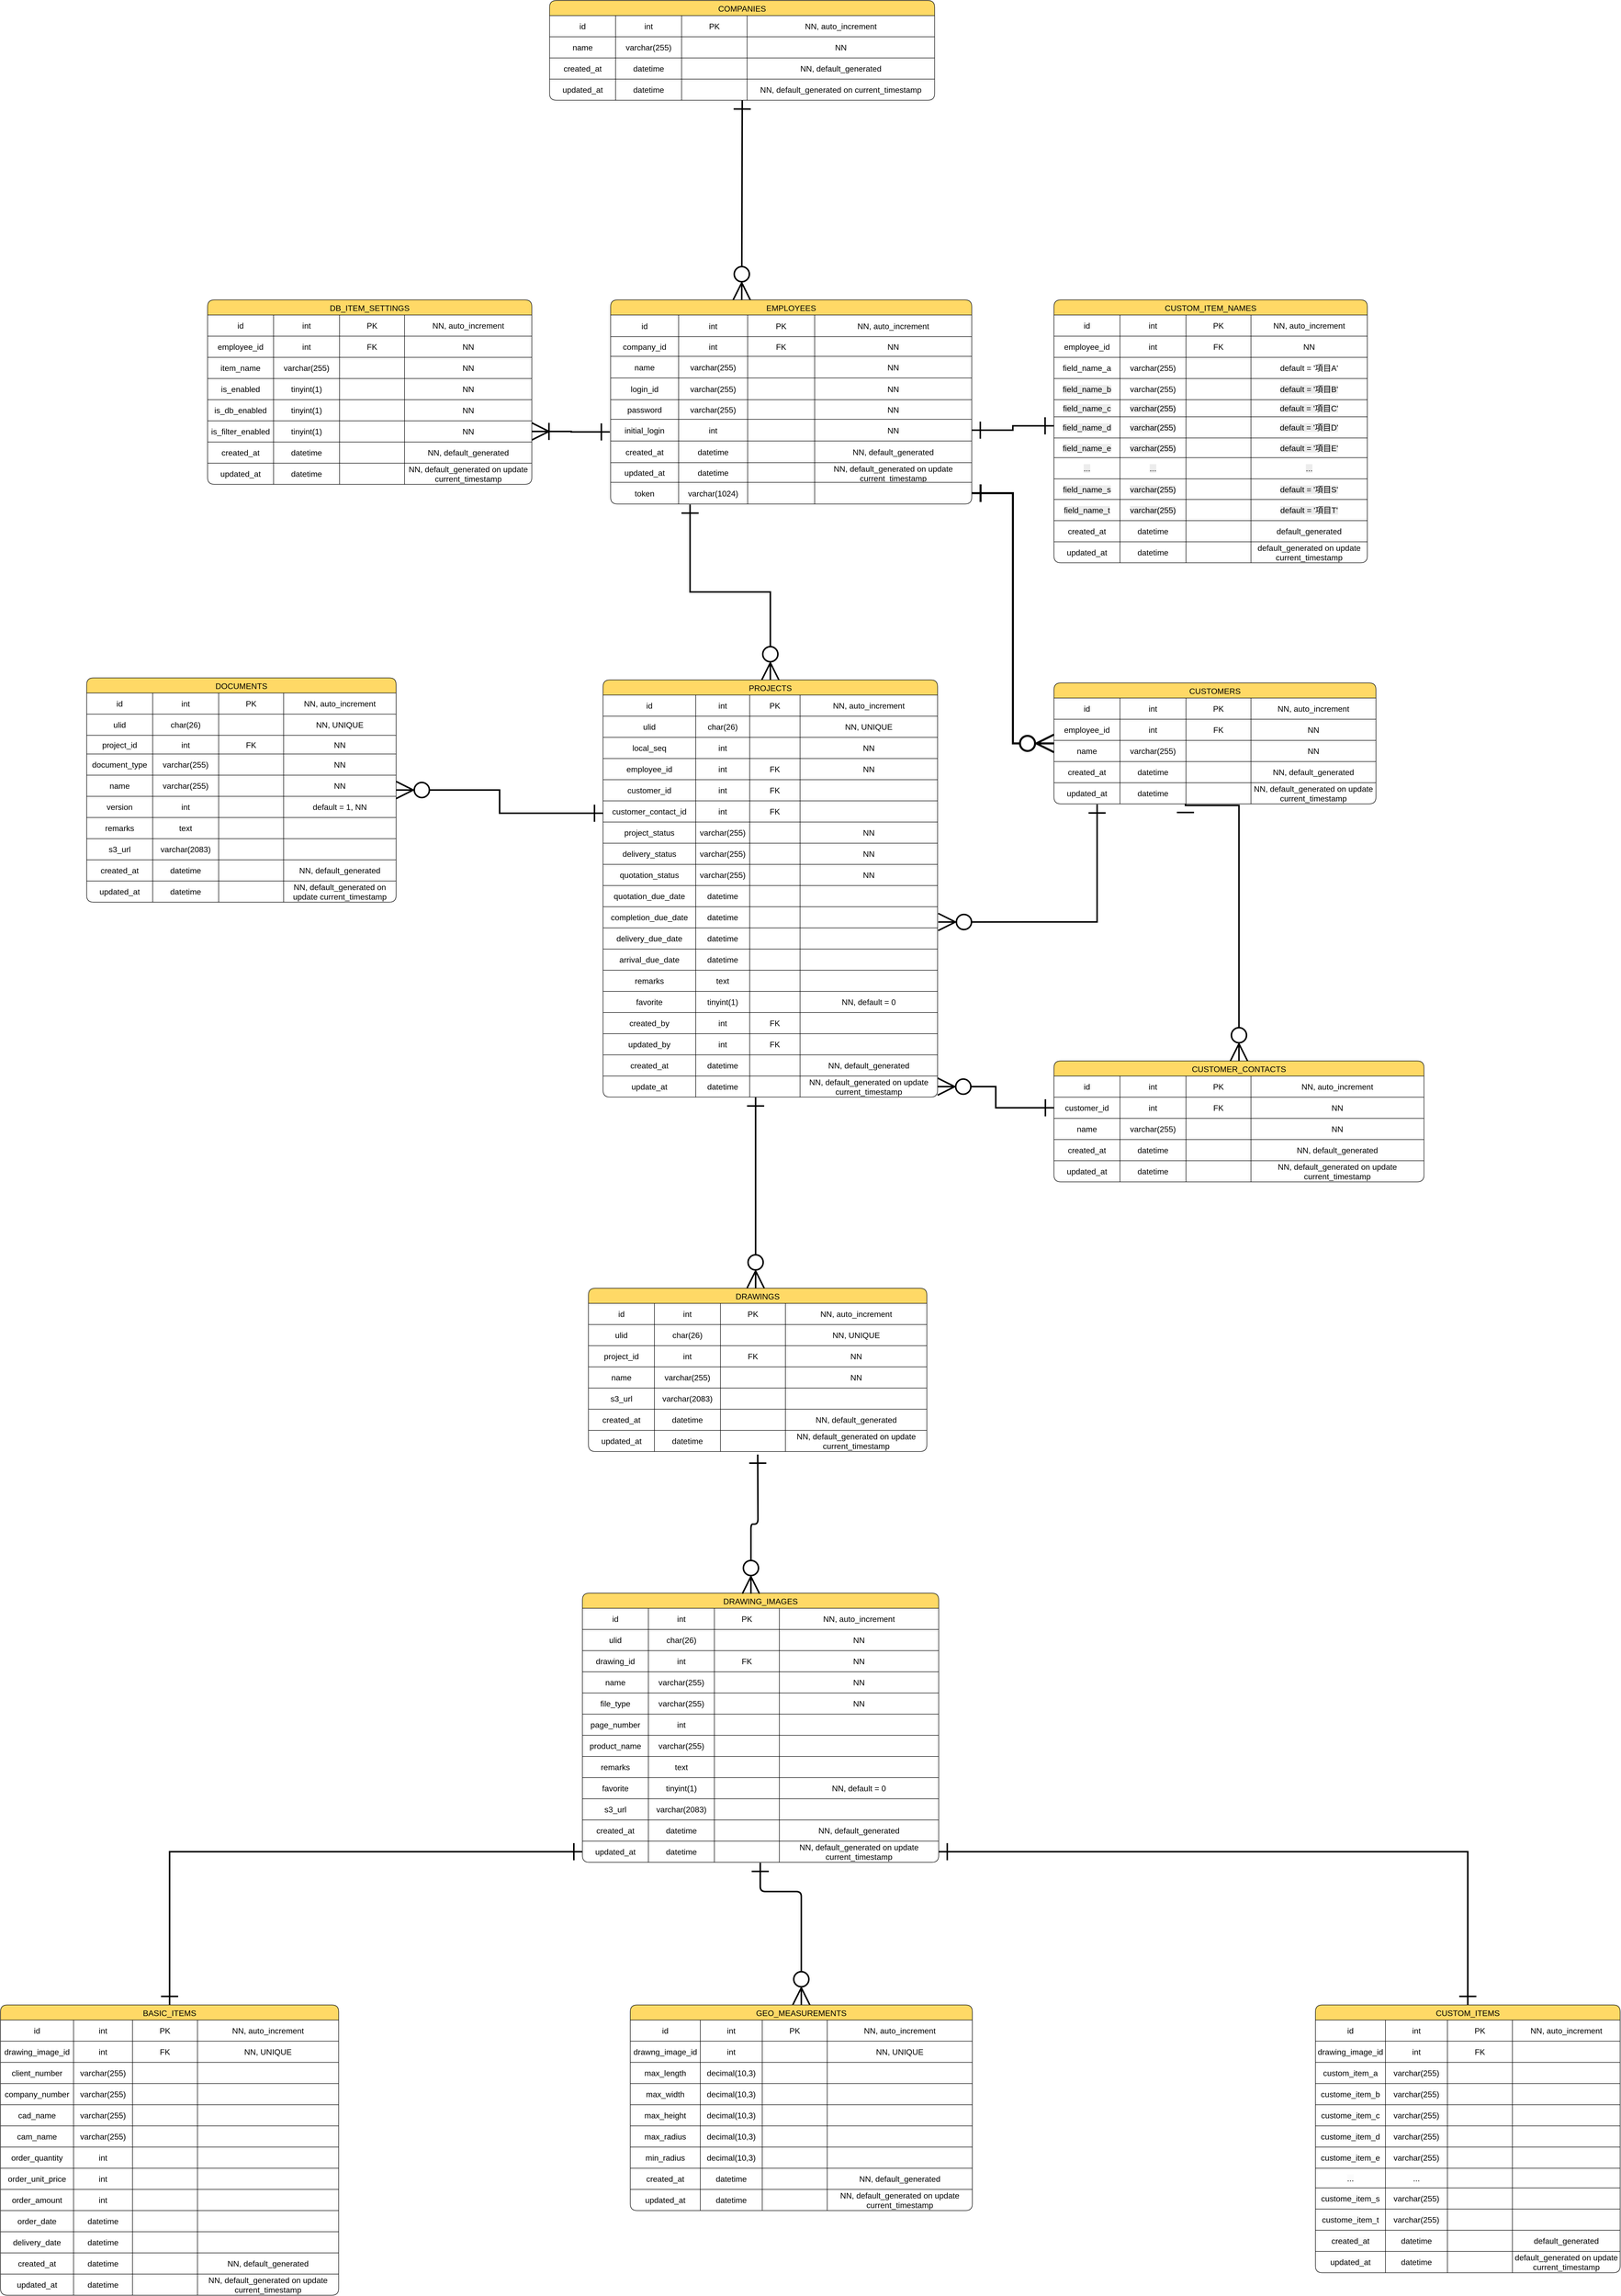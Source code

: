 <mxfile>
    <diagram name="ページ1" id="UXC2wEbY0FC3vsAmyKu4">
        <mxGraphModel dx="2525" dy="599" grid="0" gridSize="10" guides="1" tooltips="1" connect="1" arrows="1" fold="1" page="1" pageScale="1" pageWidth="827" pageHeight="1169" background="#ffffff" math="0" shadow="0">
            <root>
                <mxCell id="0"/>
                <mxCell id="1" parent="0"/>
                <mxCell id="J8uEUElfvL89MHRoqXXD-14" value="COMPANIES" style="shape=table;startSize=30;container=1;collapsible=0;childLayout=tableLayout;strokeColor=#000000;fontSize=16;swimlaneFillColor=none;fillColor=#FFD966;fontColor=#000000;rounded=1;" parent="1" vertex="1">
                    <mxGeometry x="-361.13" y="6" width="764.265" height="198" as="geometry"/>
                </mxCell>
                <mxCell id="J8uEUElfvL89MHRoqXXD-15" value="" style="shape=tableRow;horizontal=0;startSize=0;swimlaneHead=0;swimlaneBody=0;strokeColor=inherit;top=0;left=0;bottom=0;right=0;collapsible=0;dropTarget=0;fillColor=none;points=[[0,0.5],[1,0.5]];portConstraint=eastwest;fontSize=16;" parent="J8uEUElfvL89MHRoqXXD-14" vertex="1">
                    <mxGeometry y="30" width="764.265" height="42" as="geometry"/>
                </mxCell>
                <mxCell id="J8uEUElfvL89MHRoqXXD-121" value="id" style="shape=partialRectangle;html=1;whiteSpace=wrap;connectable=0;strokeColor=inherit;overflow=hidden;fillColor=none;top=0;left=0;bottom=0;right=0;pointerEvents=1;fontSize=16;" parent="J8uEUElfvL89MHRoqXXD-15" vertex="1">
                    <mxGeometry width="131" height="42" as="geometry">
                        <mxRectangle width="131" height="42" as="alternateBounds"/>
                    </mxGeometry>
                </mxCell>
                <mxCell id="J8uEUElfvL89MHRoqXXD-16" value="int" style="shape=partialRectangle;html=1;whiteSpace=wrap;connectable=0;strokeColor=inherit;overflow=hidden;fillColor=none;top=0;left=0;bottom=0;right=0;pointerEvents=1;fontSize=16;" parent="J8uEUElfvL89MHRoqXXD-15" vertex="1">
                    <mxGeometry x="131" width="131" height="42" as="geometry">
                        <mxRectangle width="131" height="42" as="alternateBounds"/>
                    </mxGeometry>
                </mxCell>
                <mxCell id="J8uEUElfvL89MHRoqXXD-17" value="PK" style="shape=partialRectangle;html=1;whiteSpace=wrap;connectable=0;strokeColor=inherit;overflow=hidden;fillColor=none;top=0;left=0;bottom=0;right=0;pointerEvents=1;fontSize=16;" parent="J8uEUElfvL89MHRoqXXD-15" vertex="1">
                    <mxGeometry x="262" width="130" height="42" as="geometry">
                        <mxRectangle width="130" height="42" as="alternateBounds"/>
                    </mxGeometry>
                </mxCell>
                <mxCell id="J8uEUElfvL89MHRoqXXD-18" value="NN, auto_increment" style="shape=partialRectangle;html=1;whiteSpace=wrap;connectable=0;strokeColor=inherit;overflow=hidden;fillColor=none;top=0;left=0;bottom=0;right=0;pointerEvents=1;fontSize=16;" parent="J8uEUElfvL89MHRoqXXD-15" vertex="1">
                    <mxGeometry x="392" width="372" height="42" as="geometry">
                        <mxRectangle width="372" height="42" as="alternateBounds"/>
                    </mxGeometry>
                </mxCell>
                <mxCell id="J8uEUElfvL89MHRoqXXD-117" value="" style="shape=tableRow;horizontal=0;startSize=0;swimlaneHead=0;swimlaneBody=0;strokeColor=inherit;top=0;left=0;bottom=0;right=0;collapsible=0;dropTarget=0;fillColor=none;points=[[0,0.5],[1,0.5]];portConstraint=eastwest;fontSize=16;" parent="J8uEUElfvL89MHRoqXXD-14" vertex="1">
                    <mxGeometry y="72" width="764.265" height="42" as="geometry"/>
                </mxCell>
                <mxCell id="J8uEUElfvL89MHRoqXXD-122" value="name" style="shape=partialRectangle;html=1;whiteSpace=wrap;connectable=0;strokeColor=inherit;overflow=hidden;fillColor=none;top=0;left=0;bottom=0;right=0;pointerEvents=1;fontSize=16;" parent="J8uEUElfvL89MHRoqXXD-117" vertex="1">
                    <mxGeometry width="131" height="42" as="geometry">
                        <mxRectangle width="131" height="42" as="alternateBounds"/>
                    </mxGeometry>
                </mxCell>
                <mxCell id="J8uEUElfvL89MHRoqXXD-118" value="varchar(255)" style="shape=partialRectangle;html=1;whiteSpace=wrap;connectable=0;strokeColor=inherit;overflow=hidden;fillColor=none;top=0;left=0;bottom=0;right=0;pointerEvents=1;fontSize=16;" parent="J8uEUElfvL89MHRoqXXD-117" vertex="1">
                    <mxGeometry x="131" width="131" height="42" as="geometry">
                        <mxRectangle width="131" height="42" as="alternateBounds"/>
                    </mxGeometry>
                </mxCell>
                <mxCell id="J8uEUElfvL89MHRoqXXD-119" value="" style="shape=partialRectangle;html=1;whiteSpace=wrap;connectable=0;strokeColor=inherit;overflow=hidden;fillColor=none;top=0;left=0;bottom=0;right=0;pointerEvents=1;fontSize=16;" parent="J8uEUElfvL89MHRoqXXD-117" vertex="1">
                    <mxGeometry x="262" width="130" height="42" as="geometry">
                        <mxRectangle width="130" height="42" as="alternateBounds"/>
                    </mxGeometry>
                </mxCell>
                <mxCell id="J8uEUElfvL89MHRoqXXD-120" value="NN" style="shape=partialRectangle;html=1;whiteSpace=wrap;connectable=0;strokeColor=inherit;overflow=hidden;fillColor=none;top=0;left=0;bottom=0;right=0;pointerEvents=1;fontSize=16;" parent="J8uEUElfvL89MHRoqXXD-117" vertex="1">
                    <mxGeometry x="392" width="372" height="42" as="geometry">
                        <mxRectangle width="372" height="42" as="alternateBounds"/>
                    </mxGeometry>
                </mxCell>
                <mxCell id="J8uEUElfvL89MHRoqXXD-113" value="" style="shape=tableRow;horizontal=0;startSize=0;swimlaneHead=0;swimlaneBody=0;strokeColor=inherit;top=0;left=0;bottom=0;right=0;collapsible=0;dropTarget=0;fillColor=none;points=[[0,0.5],[1,0.5]];portConstraint=eastwest;fontSize=16;" parent="J8uEUElfvL89MHRoqXXD-14" vertex="1">
                    <mxGeometry y="114" width="764.265" height="42" as="geometry"/>
                </mxCell>
                <mxCell id="J8uEUElfvL89MHRoqXXD-123" value="created_at" style="shape=partialRectangle;html=1;whiteSpace=wrap;connectable=0;strokeColor=inherit;overflow=hidden;fillColor=none;top=0;left=0;bottom=0;right=0;pointerEvents=1;fontSize=16;" parent="J8uEUElfvL89MHRoqXXD-113" vertex="1">
                    <mxGeometry width="131" height="42" as="geometry">
                        <mxRectangle width="131" height="42" as="alternateBounds"/>
                    </mxGeometry>
                </mxCell>
                <mxCell id="J8uEUElfvL89MHRoqXXD-114" value="datetime" style="shape=partialRectangle;html=1;whiteSpace=wrap;connectable=0;strokeColor=inherit;overflow=hidden;fillColor=none;top=0;left=0;bottom=0;right=0;pointerEvents=1;fontSize=16;" parent="J8uEUElfvL89MHRoqXXD-113" vertex="1">
                    <mxGeometry x="131" width="131" height="42" as="geometry">
                        <mxRectangle width="131" height="42" as="alternateBounds"/>
                    </mxGeometry>
                </mxCell>
                <mxCell id="J8uEUElfvL89MHRoqXXD-115" value="" style="shape=partialRectangle;html=1;whiteSpace=wrap;connectable=0;strokeColor=inherit;overflow=hidden;fillColor=none;top=0;left=0;bottom=0;right=0;pointerEvents=1;fontSize=16;" parent="J8uEUElfvL89MHRoqXXD-113" vertex="1">
                    <mxGeometry x="262" width="130" height="42" as="geometry">
                        <mxRectangle width="130" height="42" as="alternateBounds"/>
                    </mxGeometry>
                </mxCell>
                <mxCell id="J8uEUElfvL89MHRoqXXD-116" value="NN, default_generated" style="shape=partialRectangle;html=1;whiteSpace=wrap;connectable=0;strokeColor=inherit;overflow=hidden;fillColor=none;top=0;left=0;bottom=0;right=0;pointerEvents=1;fontSize=16;" parent="J8uEUElfvL89MHRoqXXD-113" vertex="1">
                    <mxGeometry x="392" width="372" height="42" as="geometry">
                        <mxRectangle width="372" height="42" as="alternateBounds"/>
                    </mxGeometry>
                </mxCell>
                <mxCell id="J8uEUElfvL89MHRoqXXD-109" value="" style="shape=tableRow;horizontal=0;startSize=0;swimlaneHead=0;swimlaneBody=0;strokeColor=inherit;top=0;left=0;bottom=0;right=0;collapsible=0;dropTarget=0;fillColor=none;points=[[0,0.5],[1,0.5]];portConstraint=eastwest;fontSize=16;" parent="J8uEUElfvL89MHRoqXXD-14" vertex="1">
                    <mxGeometry y="156" width="764.265" height="42" as="geometry"/>
                </mxCell>
                <mxCell id="J8uEUElfvL89MHRoqXXD-124" value="updated_at" style="shape=partialRectangle;html=1;whiteSpace=wrap;connectable=0;strokeColor=inherit;overflow=hidden;fillColor=none;top=0;left=0;bottom=0;right=0;pointerEvents=1;fontSize=16;" parent="J8uEUElfvL89MHRoqXXD-109" vertex="1">
                    <mxGeometry width="131" height="42" as="geometry">
                        <mxRectangle width="131" height="42" as="alternateBounds"/>
                    </mxGeometry>
                </mxCell>
                <mxCell id="J8uEUElfvL89MHRoqXXD-110" value="datetime" style="shape=partialRectangle;html=1;whiteSpace=wrap;connectable=0;strokeColor=inherit;overflow=hidden;fillColor=none;top=0;left=0;bottom=0;right=0;pointerEvents=1;fontSize=16;" parent="J8uEUElfvL89MHRoqXXD-109" vertex="1">
                    <mxGeometry x="131" width="131" height="42" as="geometry">
                        <mxRectangle width="131" height="42" as="alternateBounds"/>
                    </mxGeometry>
                </mxCell>
                <mxCell id="J8uEUElfvL89MHRoqXXD-111" value="" style="shape=partialRectangle;html=1;whiteSpace=wrap;connectable=0;strokeColor=inherit;overflow=hidden;fillColor=none;top=0;left=0;bottom=0;right=0;pointerEvents=1;fontSize=16;" parent="J8uEUElfvL89MHRoqXXD-109" vertex="1">
                    <mxGeometry x="262" width="130" height="42" as="geometry">
                        <mxRectangle width="130" height="42" as="alternateBounds"/>
                    </mxGeometry>
                </mxCell>
                <mxCell id="J8uEUElfvL89MHRoqXXD-112" value="NN, default_generated on current_timestamp" style="shape=partialRectangle;html=1;whiteSpace=wrap;connectable=0;strokeColor=inherit;overflow=hidden;fillColor=none;top=0;left=0;bottom=0;right=0;pointerEvents=1;fontSize=16;" parent="J8uEUElfvL89MHRoqXXD-109" vertex="1">
                    <mxGeometry x="392" width="372" height="42" as="geometry">
                        <mxRectangle width="372" height="42" as="alternateBounds"/>
                    </mxGeometry>
                </mxCell>
                <mxCell id="J8uEUElfvL89MHRoqXXD-133" value="EMPLOYEES" style="shape=table;startSize=30;container=1;collapsible=0;childLayout=tableLayout;strokeColor=#000000;fontSize=16;swimlaneFillColor=none;fillColor=#FFD966;fontColor=#000000;rounded=1;" parent="1" vertex="1">
                    <mxGeometry x="-240" y="600" width="716.8" height="405" as="geometry"/>
                </mxCell>
                <mxCell id="J8uEUElfvL89MHRoqXXD-134" value="" style="shape=tableRow;horizontal=0;startSize=0;swimlaneHead=0;swimlaneBody=0;strokeColor=inherit;top=0;left=0;bottom=0;right=0;collapsible=0;dropTarget=0;fillColor=none;points=[[0,0.5],[1,0.5]];portConstraint=eastwest;fontSize=16;" parent="J8uEUElfvL89MHRoqXXD-133" vertex="1">
                    <mxGeometry y="30" width="716.8" height="43" as="geometry"/>
                </mxCell>
                <mxCell id="J8uEUElfvL89MHRoqXXD-135" value="id" style="shape=partialRectangle;html=1;whiteSpace=wrap;connectable=0;strokeColor=inherit;overflow=hidden;fillColor=none;top=0;left=0;bottom=0;right=0;pointerEvents=1;fontSize=16;" parent="J8uEUElfvL89MHRoqXXD-134" vertex="1">
                    <mxGeometry width="135" height="43" as="geometry">
                        <mxRectangle width="135" height="43" as="alternateBounds"/>
                    </mxGeometry>
                </mxCell>
                <mxCell id="J8uEUElfvL89MHRoqXXD-136" value="int" style="shape=partialRectangle;html=1;whiteSpace=wrap;connectable=0;strokeColor=inherit;overflow=hidden;fillColor=none;top=0;left=0;bottom=0;right=0;pointerEvents=1;fontSize=16;" parent="J8uEUElfvL89MHRoqXXD-134" vertex="1">
                    <mxGeometry x="135" width="137" height="43" as="geometry">
                        <mxRectangle width="137" height="43" as="alternateBounds"/>
                    </mxGeometry>
                </mxCell>
                <mxCell id="J8uEUElfvL89MHRoqXXD-137" value="PK" style="shape=partialRectangle;html=1;whiteSpace=wrap;connectable=0;strokeColor=inherit;overflow=hidden;fillColor=none;top=0;left=0;bottom=0;right=0;pointerEvents=1;fontSize=16;" parent="J8uEUElfvL89MHRoqXXD-134" vertex="1">
                    <mxGeometry x="272" width="133" height="43" as="geometry">
                        <mxRectangle width="133" height="43" as="alternateBounds"/>
                    </mxGeometry>
                </mxCell>
                <mxCell id="J8uEUElfvL89MHRoqXXD-138" value="NN, auto_increment" style="shape=partialRectangle;html=1;whiteSpace=wrap;connectable=0;strokeColor=inherit;overflow=hidden;fillColor=none;top=0;left=0;bottom=0;right=0;pointerEvents=1;fontSize=16;" parent="J8uEUElfvL89MHRoqXXD-134" vertex="1">
                    <mxGeometry x="405" width="312" height="43" as="geometry">
                        <mxRectangle width="312" height="43" as="alternateBounds"/>
                    </mxGeometry>
                </mxCell>
                <mxCell id="J8uEUElfvL89MHRoqXXD-139" value="" style="shape=tableRow;horizontal=0;startSize=0;swimlaneHead=0;swimlaneBody=0;strokeColor=inherit;top=0;left=0;bottom=0;right=0;collapsible=0;dropTarget=0;fillColor=none;points=[[0,0.5],[1,0.5]];portConstraint=eastwest;fontSize=16;" parent="J8uEUElfvL89MHRoqXXD-133" vertex="1">
                    <mxGeometry y="73" width="716.8" height="39" as="geometry"/>
                </mxCell>
                <mxCell id="J8uEUElfvL89MHRoqXXD-140" value="company_id" style="shape=partialRectangle;html=1;whiteSpace=wrap;connectable=0;strokeColor=inherit;overflow=hidden;fillColor=none;top=0;left=0;bottom=0;right=0;pointerEvents=1;fontSize=16;" parent="J8uEUElfvL89MHRoqXXD-139" vertex="1">
                    <mxGeometry width="135" height="39" as="geometry">
                        <mxRectangle width="135" height="39" as="alternateBounds"/>
                    </mxGeometry>
                </mxCell>
                <mxCell id="J8uEUElfvL89MHRoqXXD-141" value="int" style="shape=partialRectangle;html=1;whiteSpace=wrap;connectable=0;strokeColor=inherit;overflow=hidden;fillColor=none;top=0;left=0;bottom=0;right=0;pointerEvents=1;fontSize=16;" parent="J8uEUElfvL89MHRoqXXD-139" vertex="1">
                    <mxGeometry x="135" width="137" height="39" as="geometry">
                        <mxRectangle width="137" height="39" as="alternateBounds"/>
                    </mxGeometry>
                </mxCell>
                <mxCell id="J8uEUElfvL89MHRoqXXD-142" value="FK" style="shape=partialRectangle;html=1;whiteSpace=wrap;connectable=0;strokeColor=inherit;overflow=hidden;fillColor=none;top=0;left=0;bottom=0;right=0;pointerEvents=1;fontSize=16;" parent="J8uEUElfvL89MHRoqXXD-139" vertex="1">
                    <mxGeometry x="272" width="133" height="39" as="geometry">
                        <mxRectangle width="133" height="39" as="alternateBounds"/>
                    </mxGeometry>
                </mxCell>
                <mxCell id="J8uEUElfvL89MHRoqXXD-143" value="NN" style="shape=partialRectangle;html=1;whiteSpace=wrap;connectable=0;strokeColor=inherit;overflow=hidden;fillColor=none;top=0;left=0;bottom=0;right=0;pointerEvents=1;fontSize=16;" parent="J8uEUElfvL89MHRoqXXD-139" vertex="1">
                    <mxGeometry x="405" width="312" height="39" as="geometry">
                        <mxRectangle width="312" height="39" as="alternateBounds"/>
                    </mxGeometry>
                </mxCell>
                <mxCell id="J8uEUElfvL89MHRoqXXD-144" value="" style="shape=tableRow;horizontal=0;startSize=0;swimlaneHead=0;swimlaneBody=0;strokeColor=inherit;top=0;left=0;bottom=0;right=0;collapsible=0;dropTarget=0;fillColor=none;points=[[0,0.5],[1,0.5]];portConstraint=eastwest;fontSize=16;" parent="J8uEUElfvL89MHRoqXXD-133" vertex="1">
                    <mxGeometry y="112" width="716.8" height="43" as="geometry"/>
                </mxCell>
                <mxCell id="J8uEUElfvL89MHRoqXXD-145" value="name" style="shape=partialRectangle;html=1;whiteSpace=wrap;connectable=0;strokeColor=inherit;overflow=hidden;fillColor=none;top=0;left=0;bottom=0;right=0;pointerEvents=1;fontSize=16;" parent="J8uEUElfvL89MHRoqXXD-144" vertex="1">
                    <mxGeometry width="135" height="43" as="geometry">
                        <mxRectangle width="135" height="43" as="alternateBounds"/>
                    </mxGeometry>
                </mxCell>
                <mxCell id="J8uEUElfvL89MHRoqXXD-146" value="varchar(255)" style="shape=partialRectangle;html=1;whiteSpace=wrap;connectable=0;strokeColor=inherit;overflow=hidden;fillColor=none;top=0;left=0;bottom=0;right=0;pointerEvents=1;fontSize=16;" parent="J8uEUElfvL89MHRoqXXD-144" vertex="1">
                    <mxGeometry x="135" width="137" height="43" as="geometry">
                        <mxRectangle width="137" height="43" as="alternateBounds"/>
                    </mxGeometry>
                </mxCell>
                <mxCell id="J8uEUElfvL89MHRoqXXD-147" value="" style="shape=partialRectangle;html=1;whiteSpace=wrap;connectable=0;strokeColor=inherit;overflow=hidden;fillColor=none;top=0;left=0;bottom=0;right=0;pointerEvents=1;fontSize=16;" parent="J8uEUElfvL89MHRoqXXD-144" vertex="1">
                    <mxGeometry x="272" width="133" height="43" as="geometry">
                        <mxRectangle width="133" height="43" as="alternateBounds"/>
                    </mxGeometry>
                </mxCell>
                <mxCell id="J8uEUElfvL89MHRoqXXD-148" value="NN" style="shape=partialRectangle;html=1;whiteSpace=wrap;connectable=0;strokeColor=inherit;overflow=hidden;fillColor=none;top=0;left=0;bottom=0;right=0;pointerEvents=1;fontSize=16;" parent="J8uEUElfvL89MHRoqXXD-144" vertex="1">
                    <mxGeometry x="405" width="312" height="43" as="geometry">
                        <mxRectangle width="312" height="43" as="alternateBounds"/>
                    </mxGeometry>
                </mxCell>
                <mxCell id="J8uEUElfvL89MHRoqXXD-149" value="" style="shape=tableRow;horizontal=0;startSize=0;swimlaneHead=0;swimlaneBody=0;strokeColor=inherit;top=0;left=0;bottom=0;right=0;collapsible=0;dropTarget=0;fillColor=none;points=[[0,0.5],[1,0.5]];portConstraint=eastwest;fontSize=16;" parent="J8uEUElfvL89MHRoqXXD-133" vertex="1">
                    <mxGeometry y="155" width="716.8" height="43" as="geometry"/>
                </mxCell>
                <mxCell id="J8uEUElfvL89MHRoqXXD-150" value="login_id" style="shape=partialRectangle;html=1;whiteSpace=wrap;connectable=0;strokeColor=inherit;overflow=hidden;fillColor=none;top=0;left=0;bottom=0;right=0;pointerEvents=1;fontSize=16;" parent="J8uEUElfvL89MHRoqXXD-149" vertex="1">
                    <mxGeometry width="135" height="43" as="geometry">
                        <mxRectangle width="135" height="43" as="alternateBounds"/>
                    </mxGeometry>
                </mxCell>
                <mxCell id="J8uEUElfvL89MHRoqXXD-151" value="varchar(255)" style="shape=partialRectangle;html=1;whiteSpace=wrap;connectable=0;strokeColor=inherit;overflow=hidden;fillColor=none;top=0;left=0;bottom=0;right=0;pointerEvents=1;fontSize=16;" parent="J8uEUElfvL89MHRoqXXD-149" vertex="1">
                    <mxGeometry x="135" width="137" height="43" as="geometry">
                        <mxRectangle width="137" height="43" as="alternateBounds"/>
                    </mxGeometry>
                </mxCell>
                <mxCell id="J8uEUElfvL89MHRoqXXD-152" value="" style="shape=partialRectangle;html=1;whiteSpace=wrap;connectable=0;strokeColor=inherit;overflow=hidden;fillColor=none;top=0;left=0;bottom=0;right=0;pointerEvents=1;fontSize=16;" parent="J8uEUElfvL89MHRoqXXD-149" vertex="1">
                    <mxGeometry x="272" width="133" height="43" as="geometry">
                        <mxRectangle width="133" height="43" as="alternateBounds"/>
                    </mxGeometry>
                </mxCell>
                <mxCell id="J8uEUElfvL89MHRoqXXD-153" value="NN" style="shape=partialRectangle;html=1;whiteSpace=wrap;connectable=0;strokeColor=inherit;overflow=hidden;fillColor=none;top=0;left=0;bottom=0;right=0;pointerEvents=1;fontSize=16;" parent="J8uEUElfvL89MHRoqXXD-149" vertex="1">
                    <mxGeometry x="405" width="312" height="43" as="geometry">
                        <mxRectangle width="312" height="43" as="alternateBounds"/>
                    </mxGeometry>
                </mxCell>
                <mxCell id="J8uEUElfvL89MHRoqXXD-154" value="" style="shape=tableRow;horizontal=0;startSize=0;swimlaneHead=0;swimlaneBody=0;strokeColor=inherit;top=0;left=0;bottom=0;right=0;collapsible=0;dropTarget=0;fillColor=none;points=[[0,0.5],[1,0.5]];portConstraint=eastwest;fontSize=16;" parent="J8uEUElfvL89MHRoqXXD-133" vertex="1">
                    <mxGeometry y="198" width="716.8" height="39" as="geometry"/>
                </mxCell>
                <mxCell id="J8uEUElfvL89MHRoqXXD-155" value="password" style="shape=partialRectangle;html=1;whiteSpace=wrap;connectable=0;strokeColor=inherit;overflow=hidden;fillColor=none;top=0;left=0;bottom=0;right=0;pointerEvents=1;fontSize=16;" parent="J8uEUElfvL89MHRoqXXD-154" vertex="1">
                    <mxGeometry width="135" height="39" as="geometry">
                        <mxRectangle width="135" height="39" as="alternateBounds"/>
                    </mxGeometry>
                </mxCell>
                <mxCell id="J8uEUElfvL89MHRoqXXD-156" value="varchar(255)" style="shape=partialRectangle;html=1;whiteSpace=wrap;connectable=0;strokeColor=inherit;overflow=hidden;fillColor=none;top=0;left=0;bottom=0;right=0;pointerEvents=1;fontSize=16;" parent="J8uEUElfvL89MHRoqXXD-154" vertex="1">
                    <mxGeometry x="135" width="137" height="39" as="geometry">
                        <mxRectangle width="137" height="39" as="alternateBounds"/>
                    </mxGeometry>
                </mxCell>
                <mxCell id="J8uEUElfvL89MHRoqXXD-157" value="" style="shape=partialRectangle;html=1;whiteSpace=wrap;connectable=0;strokeColor=inherit;overflow=hidden;fillColor=none;top=0;left=0;bottom=0;right=0;pointerEvents=1;fontSize=16;" parent="J8uEUElfvL89MHRoqXXD-154" vertex="1">
                    <mxGeometry x="272" width="133" height="39" as="geometry">
                        <mxRectangle width="133" height="39" as="alternateBounds"/>
                    </mxGeometry>
                </mxCell>
                <mxCell id="J8uEUElfvL89MHRoqXXD-158" value="NN" style="shape=partialRectangle;html=1;whiteSpace=wrap;connectable=0;strokeColor=inherit;overflow=hidden;fillColor=none;top=0;left=0;bottom=0;right=0;pointerEvents=1;fontSize=16;" parent="J8uEUElfvL89MHRoqXXD-154" vertex="1">
                    <mxGeometry x="405" width="312" height="39" as="geometry">
                        <mxRectangle width="312" height="39" as="alternateBounds"/>
                    </mxGeometry>
                </mxCell>
                <mxCell id="J8uEUElfvL89MHRoqXXD-159" value="" style="shape=tableRow;horizontal=0;startSize=0;swimlaneHead=0;swimlaneBody=0;strokeColor=inherit;top=0;left=0;bottom=0;right=0;collapsible=0;dropTarget=0;fillColor=none;points=[[0,0.5],[1,0.5]];portConstraint=eastwest;fontSize=16;" parent="J8uEUElfvL89MHRoqXXD-133" vertex="1">
                    <mxGeometry y="237" width="716.8" height="43" as="geometry"/>
                </mxCell>
                <mxCell id="J8uEUElfvL89MHRoqXXD-160" value="initial_login" style="shape=partialRectangle;html=1;whiteSpace=wrap;connectable=0;strokeColor=inherit;overflow=hidden;fillColor=none;top=0;left=0;bottom=0;right=0;pointerEvents=1;fontSize=16;" parent="J8uEUElfvL89MHRoqXXD-159" vertex="1">
                    <mxGeometry width="135" height="43" as="geometry">
                        <mxRectangle width="135" height="43" as="alternateBounds"/>
                    </mxGeometry>
                </mxCell>
                <mxCell id="J8uEUElfvL89MHRoqXXD-161" value="int" style="shape=partialRectangle;html=1;whiteSpace=wrap;connectable=0;strokeColor=inherit;overflow=hidden;fillColor=none;top=0;left=0;bottom=0;right=0;pointerEvents=1;fontSize=16;" parent="J8uEUElfvL89MHRoqXXD-159" vertex="1">
                    <mxGeometry x="135" width="137" height="43" as="geometry">
                        <mxRectangle width="137" height="43" as="alternateBounds"/>
                    </mxGeometry>
                </mxCell>
                <mxCell id="J8uEUElfvL89MHRoqXXD-162" value="" style="shape=partialRectangle;html=1;whiteSpace=wrap;connectable=0;strokeColor=inherit;overflow=hidden;fillColor=none;top=0;left=0;bottom=0;right=0;pointerEvents=1;fontSize=16;" parent="J8uEUElfvL89MHRoqXXD-159" vertex="1">
                    <mxGeometry x="272" width="133" height="43" as="geometry">
                        <mxRectangle width="133" height="43" as="alternateBounds"/>
                    </mxGeometry>
                </mxCell>
                <mxCell id="J8uEUElfvL89MHRoqXXD-163" value="NN" style="shape=partialRectangle;html=1;whiteSpace=wrap;connectable=0;strokeColor=inherit;overflow=hidden;fillColor=none;top=0;left=0;bottom=0;right=0;pointerEvents=1;fontSize=16;" parent="J8uEUElfvL89MHRoqXXD-159" vertex="1">
                    <mxGeometry x="405" width="312" height="43" as="geometry">
                        <mxRectangle width="312" height="43" as="alternateBounds"/>
                    </mxGeometry>
                </mxCell>
                <mxCell id="J8uEUElfvL89MHRoqXXD-164" value="" style="shape=tableRow;horizontal=0;startSize=0;swimlaneHead=0;swimlaneBody=0;strokeColor=inherit;top=0;left=0;bottom=0;right=0;collapsible=0;dropTarget=0;fillColor=none;points=[[0,0.5],[1,0.5]];portConstraint=eastwest;fontSize=16;" parent="J8uEUElfvL89MHRoqXXD-133" vertex="1">
                    <mxGeometry y="280" width="716.8" height="43" as="geometry"/>
                </mxCell>
                <mxCell id="J8uEUElfvL89MHRoqXXD-165" value="created_at" style="shape=partialRectangle;html=1;whiteSpace=wrap;connectable=0;strokeColor=inherit;overflow=hidden;fillColor=none;top=0;left=0;bottom=0;right=0;pointerEvents=1;fontSize=16;" parent="J8uEUElfvL89MHRoqXXD-164" vertex="1">
                    <mxGeometry width="135" height="43" as="geometry">
                        <mxRectangle width="135" height="43" as="alternateBounds"/>
                    </mxGeometry>
                </mxCell>
                <mxCell id="J8uEUElfvL89MHRoqXXD-166" value="datetime" style="shape=partialRectangle;html=1;whiteSpace=wrap;connectable=0;strokeColor=inherit;overflow=hidden;fillColor=none;top=0;left=0;bottom=0;right=0;pointerEvents=1;fontSize=16;" parent="J8uEUElfvL89MHRoqXXD-164" vertex="1">
                    <mxGeometry x="135" width="137" height="43" as="geometry">
                        <mxRectangle width="137" height="43" as="alternateBounds"/>
                    </mxGeometry>
                </mxCell>
                <mxCell id="J8uEUElfvL89MHRoqXXD-167" value="" style="shape=partialRectangle;html=1;whiteSpace=wrap;connectable=0;strokeColor=inherit;overflow=hidden;fillColor=none;top=0;left=0;bottom=0;right=0;pointerEvents=1;fontSize=16;" parent="J8uEUElfvL89MHRoqXXD-164" vertex="1">
                    <mxGeometry x="272" width="133" height="43" as="geometry">
                        <mxRectangle width="133" height="43" as="alternateBounds"/>
                    </mxGeometry>
                </mxCell>
                <mxCell id="J8uEUElfvL89MHRoqXXD-168" value="NN, default_generated" style="shape=partialRectangle;html=1;whiteSpace=wrap;connectable=0;strokeColor=inherit;overflow=hidden;fillColor=none;top=0;left=0;bottom=0;right=0;pointerEvents=1;fontSize=16;" parent="J8uEUElfvL89MHRoqXXD-164" vertex="1">
                    <mxGeometry x="405" width="312" height="43" as="geometry">
                        <mxRectangle width="312" height="43" as="alternateBounds"/>
                    </mxGeometry>
                </mxCell>
                <mxCell id="J8uEUElfvL89MHRoqXXD-169" value="" style="shape=tableRow;horizontal=0;startSize=0;swimlaneHead=0;swimlaneBody=0;strokeColor=inherit;top=0;left=0;bottom=0;right=0;collapsible=0;dropTarget=0;fillColor=none;points=[[0,0.5],[1,0.5]];portConstraint=eastwest;fontSize=16;" parent="J8uEUElfvL89MHRoqXXD-133" vertex="1">
                    <mxGeometry y="323" width="716.8" height="39" as="geometry"/>
                </mxCell>
                <mxCell id="J8uEUElfvL89MHRoqXXD-170" value="updated_at" style="shape=partialRectangle;html=1;whiteSpace=wrap;connectable=0;strokeColor=inherit;overflow=hidden;fillColor=none;top=0;left=0;bottom=0;right=0;pointerEvents=1;fontSize=16;" parent="J8uEUElfvL89MHRoqXXD-169" vertex="1">
                    <mxGeometry width="135" height="39" as="geometry">
                        <mxRectangle width="135" height="39" as="alternateBounds"/>
                    </mxGeometry>
                </mxCell>
                <mxCell id="J8uEUElfvL89MHRoqXXD-171" value="datetime" style="shape=partialRectangle;html=1;whiteSpace=wrap;connectable=0;strokeColor=inherit;overflow=hidden;fillColor=none;top=0;left=0;bottom=0;right=0;pointerEvents=1;fontSize=16;" parent="J8uEUElfvL89MHRoqXXD-169" vertex="1">
                    <mxGeometry x="135" width="137" height="39" as="geometry">
                        <mxRectangle width="137" height="39" as="alternateBounds"/>
                    </mxGeometry>
                </mxCell>
                <mxCell id="J8uEUElfvL89MHRoqXXD-172" value="" style="shape=partialRectangle;html=1;whiteSpace=wrap;connectable=0;strokeColor=inherit;overflow=hidden;fillColor=none;top=0;left=0;bottom=0;right=0;pointerEvents=1;fontSize=16;" parent="J8uEUElfvL89MHRoqXXD-169" vertex="1">
                    <mxGeometry x="272" width="133" height="39" as="geometry">
                        <mxRectangle width="133" height="39" as="alternateBounds"/>
                    </mxGeometry>
                </mxCell>
                <mxCell id="J8uEUElfvL89MHRoqXXD-173" value="NN, default_generated on update current_timestamp" style="shape=partialRectangle;html=1;whiteSpace=wrap;connectable=0;strokeColor=inherit;overflow=hidden;fillColor=none;top=0;left=0;bottom=0;right=0;pointerEvents=1;fontSize=16;" parent="J8uEUElfvL89MHRoqXXD-169" vertex="1">
                    <mxGeometry x="405" width="312" height="39" as="geometry">
                        <mxRectangle width="312" height="39" as="alternateBounds"/>
                    </mxGeometry>
                </mxCell>
                <mxCell id="J8uEUElfvL89MHRoqXXD-174" value="" style="shape=tableRow;horizontal=0;startSize=0;swimlaneHead=0;swimlaneBody=0;strokeColor=inherit;top=0;left=0;bottom=0;right=0;collapsible=0;dropTarget=0;fillColor=none;points=[[0,0.5],[1,0.5]];portConstraint=eastwest;fontSize=16;" parent="J8uEUElfvL89MHRoqXXD-133" vertex="1">
                    <mxGeometry y="362" width="716.8" height="43" as="geometry"/>
                </mxCell>
                <mxCell id="J8uEUElfvL89MHRoqXXD-175" value="token" style="shape=partialRectangle;html=1;whiteSpace=wrap;connectable=0;strokeColor=inherit;overflow=hidden;fillColor=none;top=0;left=0;bottom=0;right=0;pointerEvents=1;fontSize=16;" parent="J8uEUElfvL89MHRoqXXD-174" vertex="1">
                    <mxGeometry width="135" height="43" as="geometry">
                        <mxRectangle width="135" height="43" as="alternateBounds"/>
                    </mxGeometry>
                </mxCell>
                <mxCell id="J8uEUElfvL89MHRoqXXD-176" value="varchar(1024)" style="shape=partialRectangle;html=1;whiteSpace=wrap;connectable=0;strokeColor=inherit;overflow=hidden;fillColor=none;top=0;left=0;bottom=0;right=0;pointerEvents=1;fontSize=16;" parent="J8uEUElfvL89MHRoqXXD-174" vertex="1">
                    <mxGeometry x="135" width="137" height="43" as="geometry">
                        <mxRectangle width="137" height="43" as="alternateBounds"/>
                    </mxGeometry>
                </mxCell>
                <mxCell id="J8uEUElfvL89MHRoqXXD-177" value="" style="shape=partialRectangle;html=1;whiteSpace=wrap;connectable=0;strokeColor=inherit;overflow=hidden;fillColor=none;top=0;left=0;bottom=0;right=0;pointerEvents=1;fontSize=16;" parent="J8uEUElfvL89MHRoqXXD-174" vertex="1">
                    <mxGeometry x="272" width="133" height="43" as="geometry">
                        <mxRectangle width="133" height="43" as="alternateBounds"/>
                    </mxGeometry>
                </mxCell>
                <mxCell id="J8uEUElfvL89MHRoqXXD-178" value="" style="shape=partialRectangle;html=1;whiteSpace=wrap;connectable=0;strokeColor=inherit;overflow=hidden;fillColor=none;top=0;left=0;bottom=0;right=0;pointerEvents=1;fontSize=16;" parent="J8uEUElfvL89MHRoqXXD-174" vertex="1">
                    <mxGeometry x="405" width="312" height="43" as="geometry">
                        <mxRectangle width="312" height="43" as="alternateBounds"/>
                    </mxGeometry>
                </mxCell>
                <mxCell id="J8uEUElfvL89MHRoqXXD-194" value="PROJECTS" style="shape=table;startSize=30;container=1;collapsible=0;childLayout=tableLayout;strokeColor=#000000;fontSize=16;swimlaneFillColor=none;fillColor=#FFD966;fontColor=#000000;rounded=1;" parent="1" vertex="1">
                    <mxGeometry x="-255" y="1354" width="664" height="827.75" as="geometry"/>
                </mxCell>
                <mxCell id="J8uEUElfvL89MHRoqXXD-195" value="" style="shape=tableRow;horizontal=0;startSize=0;swimlaneHead=0;swimlaneBody=0;strokeColor=inherit;top=0;left=0;bottom=0;right=0;collapsible=0;dropTarget=0;fillColor=none;points=[[0,0.5],[1,0.5]];portConstraint=eastwest;fontSize=16;" parent="J8uEUElfvL89MHRoqXXD-194" vertex="1">
                    <mxGeometry y="30" width="664" height="42" as="geometry"/>
                </mxCell>
                <mxCell id="J8uEUElfvL89MHRoqXXD-196" value="id" style="shape=partialRectangle;html=1;whiteSpace=wrap;connectable=0;strokeColor=inherit;overflow=hidden;fillColor=none;top=0;left=0;bottom=0;right=0;pointerEvents=1;fontSize=16;" parent="J8uEUElfvL89MHRoqXXD-195" vertex="1">
                    <mxGeometry width="184" height="42" as="geometry">
                        <mxRectangle width="184" height="42" as="alternateBounds"/>
                    </mxGeometry>
                </mxCell>
                <mxCell id="J8uEUElfvL89MHRoqXXD-197" value="int" style="shape=partialRectangle;html=1;whiteSpace=wrap;connectable=0;strokeColor=inherit;overflow=hidden;fillColor=none;top=0;left=0;bottom=0;right=0;pointerEvents=1;fontSize=16;" parent="J8uEUElfvL89MHRoqXXD-195" vertex="1">
                    <mxGeometry x="184" width="107" height="42" as="geometry">
                        <mxRectangle width="107" height="42" as="alternateBounds"/>
                    </mxGeometry>
                </mxCell>
                <mxCell id="J8uEUElfvL89MHRoqXXD-198" value="PK" style="shape=partialRectangle;html=1;whiteSpace=wrap;connectable=0;strokeColor=inherit;overflow=hidden;fillColor=none;top=0;left=0;bottom=0;right=0;pointerEvents=1;fontSize=16;" parent="J8uEUElfvL89MHRoqXXD-195" vertex="1">
                    <mxGeometry x="291" width="100" height="42" as="geometry">
                        <mxRectangle width="100" height="42" as="alternateBounds"/>
                    </mxGeometry>
                </mxCell>
                <mxCell id="J8uEUElfvL89MHRoqXXD-199" value="NN, auto_increment" style="shape=partialRectangle;html=1;whiteSpace=wrap;connectable=0;strokeColor=inherit;overflow=hidden;fillColor=none;top=0;left=0;bottom=0;right=0;pointerEvents=1;fontSize=16;" parent="J8uEUElfvL89MHRoqXXD-195" vertex="1">
                    <mxGeometry x="391" width="273" height="42" as="geometry">
                        <mxRectangle width="273" height="42" as="alternateBounds"/>
                    </mxGeometry>
                </mxCell>
                <mxCell id="J8uEUElfvL89MHRoqXXD-200" value="" style="shape=tableRow;horizontal=0;startSize=0;swimlaneHead=0;swimlaneBody=0;strokeColor=inherit;top=0;left=0;bottom=0;right=0;collapsible=0;dropTarget=0;fillColor=none;points=[[0,0.5],[1,0.5]];portConstraint=eastwest;fontSize=16;" parent="J8uEUElfvL89MHRoqXXD-194" vertex="1">
                    <mxGeometry y="72" width="664" height="42" as="geometry"/>
                </mxCell>
                <mxCell id="J8uEUElfvL89MHRoqXXD-201" value="ulid" style="shape=partialRectangle;html=1;whiteSpace=wrap;connectable=0;strokeColor=inherit;overflow=hidden;fillColor=none;top=0;left=0;bottom=0;right=0;pointerEvents=1;fontSize=16;" parent="J8uEUElfvL89MHRoqXXD-200" vertex="1">
                    <mxGeometry width="184" height="42" as="geometry">
                        <mxRectangle width="184" height="42" as="alternateBounds"/>
                    </mxGeometry>
                </mxCell>
                <mxCell id="J8uEUElfvL89MHRoqXXD-202" value="char(2&lt;span style=&quot;background-color: transparent; color: light-dark(rgb(0, 0, 0), rgb(255, 255, 255));&quot;&gt;6)&lt;/span&gt;" style="shape=partialRectangle;html=1;whiteSpace=wrap;connectable=0;strokeColor=inherit;overflow=hidden;fillColor=none;top=0;left=0;bottom=0;right=0;pointerEvents=1;fontSize=16;" parent="J8uEUElfvL89MHRoqXXD-200" vertex="1">
                    <mxGeometry x="184" width="107" height="42" as="geometry">
                        <mxRectangle width="107" height="42" as="alternateBounds"/>
                    </mxGeometry>
                </mxCell>
                <mxCell id="J8uEUElfvL89MHRoqXXD-203" value="" style="shape=partialRectangle;html=1;whiteSpace=wrap;connectable=0;strokeColor=inherit;overflow=hidden;fillColor=none;top=0;left=0;bottom=0;right=0;pointerEvents=1;fontSize=16;" parent="J8uEUElfvL89MHRoqXXD-200" vertex="1">
                    <mxGeometry x="291" width="100" height="42" as="geometry">
                        <mxRectangle width="100" height="42" as="alternateBounds"/>
                    </mxGeometry>
                </mxCell>
                <mxCell id="J8uEUElfvL89MHRoqXXD-204" value="NN, UNIQUE" style="shape=partialRectangle;html=1;whiteSpace=wrap;connectable=0;strokeColor=inherit;overflow=hidden;fillColor=none;top=0;left=0;bottom=0;right=0;pointerEvents=1;fontSize=16;" parent="J8uEUElfvL89MHRoqXXD-200" vertex="1">
                    <mxGeometry x="391" width="273" height="42" as="geometry">
                        <mxRectangle width="273" height="42" as="alternateBounds"/>
                    </mxGeometry>
                </mxCell>
                <mxCell id="J8uEUElfvL89MHRoqXXD-205" value="" style="shape=tableRow;horizontal=0;startSize=0;swimlaneHead=0;swimlaneBody=0;strokeColor=inherit;top=0;left=0;bottom=0;right=0;collapsible=0;dropTarget=0;fillColor=none;points=[[0,0.5],[1,0.5]];portConstraint=eastwest;fontSize=16;" parent="J8uEUElfvL89MHRoqXXD-194" vertex="1">
                    <mxGeometry y="114" width="664" height="42" as="geometry"/>
                </mxCell>
                <mxCell id="J8uEUElfvL89MHRoqXXD-206" value="local_seq" style="shape=partialRectangle;html=1;whiteSpace=wrap;connectable=0;strokeColor=inherit;overflow=hidden;fillColor=none;top=0;left=0;bottom=0;right=0;pointerEvents=1;fontSize=16;" parent="J8uEUElfvL89MHRoqXXD-205" vertex="1">
                    <mxGeometry width="184" height="42" as="geometry">
                        <mxRectangle width="184" height="42" as="alternateBounds"/>
                    </mxGeometry>
                </mxCell>
                <mxCell id="J8uEUElfvL89MHRoqXXD-207" value="int" style="shape=partialRectangle;html=1;whiteSpace=wrap;connectable=0;strokeColor=inherit;overflow=hidden;fillColor=none;top=0;left=0;bottom=0;right=0;pointerEvents=1;fontSize=16;" parent="J8uEUElfvL89MHRoqXXD-205" vertex="1">
                    <mxGeometry x="184" width="107" height="42" as="geometry">
                        <mxRectangle width="107" height="42" as="alternateBounds"/>
                    </mxGeometry>
                </mxCell>
                <mxCell id="J8uEUElfvL89MHRoqXXD-208" value="" style="shape=partialRectangle;html=1;whiteSpace=wrap;connectable=0;strokeColor=inherit;overflow=hidden;fillColor=none;top=0;left=0;bottom=0;right=0;pointerEvents=1;fontSize=16;" parent="J8uEUElfvL89MHRoqXXD-205" vertex="1">
                    <mxGeometry x="291" width="100" height="42" as="geometry">
                        <mxRectangle width="100" height="42" as="alternateBounds"/>
                    </mxGeometry>
                </mxCell>
                <mxCell id="J8uEUElfvL89MHRoqXXD-209" value="NN" style="shape=partialRectangle;html=1;whiteSpace=wrap;connectable=0;strokeColor=inherit;overflow=hidden;fillColor=none;top=0;left=0;bottom=0;right=0;pointerEvents=1;fontSize=16;" parent="J8uEUElfvL89MHRoqXXD-205" vertex="1">
                    <mxGeometry x="391" width="273" height="42" as="geometry">
                        <mxRectangle width="273" height="42" as="alternateBounds"/>
                    </mxGeometry>
                </mxCell>
                <mxCell id="J8uEUElfvL89MHRoqXXD-210" value="" style="shape=tableRow;horizontal=0;startSize=0;swimlaneHead=0;swimlaneBody=0;strokeColor=inherit;top=0;left=0;bottom=0;right=0;collapsible=0;dropTarget=0;fillColor=none;points=[[0,0.5],[1,0.5]];portConstraint=eastwest;fontSize=16;" parent="J8uEUElfvL89MHRoqXXD-194" vertex="1">
                    <mxGeometry y="156" width="664" height="42" as="geometry"/>
                </mxCell>
                <mxCell id="J8uEUElfvL89MHRoqXXD-211" value="employee_id" style="shape=partialRectangle;html=1;whiteSpace=wrap;connectable=0;strokeColor=inherit;overflow=hidden;fillColor=none;top=0;left=0;bottom=0;right=0;pointerEvents=1;fontSize=16;" parent="J8uEUElfvL89MHRoqXXD-210" vertex="1">
                    <mxGeometry width="184" height="42" as="geometry">
                        <mxRectangle width="184" height="42" as="alternateBounds"/>
                    </mxGeometry>
                </mxCell>
                <mxCell id="J8uEUElfvL89MHRoqXXD-212" value="int" style="shape=partialRectangle;html=1;whiteSpace=wrap;connectable=0;strokeColor=inherit;overflow=hidden;fillColor=none;top=0;left=0;bottom=0;right=0;pointerEvents=1;fontSize=16;" parent="J8uEUElfvL89MHRoqXXD-210" vertex="1">
                    <mxGeometry x="184" width="107" height="42" as="geometry">
                        <mxRectangle width="107" height="42" as="alternateBounds"/>
                    </mxGeometry>
                </mxCell>
                <mxCell id="J8uEUElfvL89MHRoqXXD-213" value="FK" style="shape=partialRectangle;html=1;whiteSpace=wrap;connectable=0;strokeColor=inherit;overflow=hidden;fillColor=none;top=0;left=0;bottom=0;right=0;pointerEvents=1;fontSize=16;" parent="J8uEUElfvL89MHRoqXXD-210" vertex="1">
                    <mxGeometry x="291" width="100" height="42" as="geometry">
                        <mxRectangle width="100" height="42" as="alternateBounds"/>
                    </mxGeometry>
                </mxCell>
                <mxCell id="J8uEUElfvL89MHRoqXXD-214" value="NN" style="shape=partialRectangle;html=1;whiteSpace=wrap;connectable=0;strokeColor=inherit;overflow=hidden;fillColor=none;top=0;left=0;bottom=0;right=0;pointerEvents=1;fontSize=16;" parent="J8uEUElfvL89MHRoqXXD-210" vertex="1">
                    <mxGeometry x="391" width="273" height="42" as="geometry">
                        <mxRectangle width="273" height="42" as="alternateBounds"/>
                    </mxGeometry>
                </mxCell>
                <mxCell id="J8uEUElfvL89MHRoqXXD-215" value="" style="shape=tableRow;horizontal=0;startSize=0;swimlaneHead=0;swimlaneBody=0;strokeColor=inherit;top=0;left=0;bottom=0;right=0;collapsible=0;dropTarget=0;fillColor=none;points=[[0,0.5],[1,0.5]];portConstraint=eastwest;fontSize=16;" parent="J8uEUElfvL89MHRoqXXD-194" vertex="1">
                    <mxGeometry y="198" width="664" height="42" as="geometry"/>
                </mxCell>
                <mxCell id="J8uEUElfvL89MHRoqXXD-216" value="customer_id" style="shape=partialRectangle;html=1;whiteSpace=wrap;connectable=0;strokeColor=inherit;overflow=hidden;fillColor=none;top=0;left=0;bottom=0;right=0;pointerEvents=1;fontSize=16;" parent="J8uEUElfvL89MHRoqXXD-215" vertex="1">
                    <mxGeometry width="184" height="42" as="geometry">
                        <mxRectangle width="184" height="42" as="alternateBounds"/>
                    </mxGeometry>
                </mxCell>
                <mxCell id="J8uEUElfvL89MHRoqXXD-217" value="int" style="shape=partialRectangle;html=1;whiteSpace=wrap;connectable=0;strokeColor=inherit;overflow=hidden;fillColor=none;top=0;left=0;bottom=0;right=0;pointerEvents=1;fontSize=16;" parent="J8uEUElfvL89MHRoqXXD-215" vertex="1">
                    <mxGeometry x="184" width="107" height="42" as="geometry">
                        <mxRectangle width="107" height="42" as="alternateBounds"/>
                    </mxGeometry>
                </mxCell>
                <mxCell id="J8uEUElfvL89MHRoqXXD-218" value="FK" style="shape=partialRectangle;html=1;whiteSpace=wrap;connectable=0;strokeColor=inherit;overflow=hidden;fillColor=none;top=0;left=0;bottom=0;right=0;pointerEvents=1;fontSize=16;" parent="J8uEUElfvL89MHRoqXXD-215" vertex="1">
                    <mxGeometry x="291" width="100" height="42" as="geometry">
                        <mxRectangle width="100" height="42" as="alternateBounds"/>
                    </mxGeometry>
                </mxCell>
                <mxCell id="J8uEUElfvL89MHRoqXXD-219" value="" style="shape=partialRectangle;html=1;whiteSpace=wrap;connectable=0;strokeColor=inherit;overflow=hidden;fillColor=none;top=0;left=0;bottom=0;right=0;pointerEvents=1;fontSize=16;" parent="J8uEUElfvL89MHRoqXXD-215" vertex="1">
                    <mxGeometry x="391" width="273" height="42" as="geometry">
                        <mxRectangle width="273" height="42" as="alternateBounds"/>
                    </mxGeometry>
                </mxCell>
                <mxCell id="J8uEUElfvL89MHRoqXXD-220" value="" style="shape=tableRow;horizontal=0;startSize=0;swimlaneHead=0;swimlaneBody=0;strokeColor=inherit;top=0;left=0;bottom=0;right=0;collapsible=0;dropTarget=0;fillColor=none;points=[[0,0.5],[1,0.5]];portConstraint=eastwest;fontSize=16;" parent="J8uEUElfvL89MHRoqXXD-194" vertex="1">
                    <mxGeometry y="240" width="664" height="42" as="geometry"/>
                </mxCell>
                <mxCell id="J8uEUElfvL89MHRoqXXD-221" value="customer_contact_id" style="shape=partialRectangle;html=1;whiteSpace=wrap;connectable=0;strokeColor=inherit;overflow=hidden;fillColor=none;top=0;left=0;bottom=0;right=0;pointerEvents=1;fontSize=16;" parent="J8uEUElfvL89MHRoqXXD-220" vertex="1">
                    <mxGeometry width="184" height="42" as="geometry">
                        <mxRectangle width="184" height="42" as="alternateBounds"/>
                    </mxGeometry>
                </mxCell>
                <mxCell id="J8uEUElfvL89MHRoqXXD-222" value="int" style="shape=partialRectangle;html=1;whiteSpace=wrap;connectable=0;strokeColor=inherit;overflow=hidden;fillColor=none;top=0;left=0;bottom=0;right=0;pointerEvents=1;fontSize=16;" parent="J8uEUElfvL89MHRoqXXD-220" vertex="1">
                    <mxGeometry x="184" width="107" height="42" as="geometry">
                        <mxRectangle width="107" height="42" as="alternateBounds"/>
                    </mxGeometry>
                </mxCell>
                <mxCell id="J8uEUElfvL89MHRoqXXD-223" value="FK" style="shape=partialRectangle;html=1;whiteSpace=wrap;connectable=0;strokeColor=inherit;overflow=hidden;fillColor=none;top=0;left=0;bottom=0;right=0;pointerEvents=1;fontSize=16;" parent="J8uEUElfvL89MHRoqXXD-220" vertex="1">
                    <mxGeometry x="291" width="100" height="42" as="geometry">
                        <mxRectangle width="100" height="42" as="alternateBounds"/>
                    </mxGeometry>
                </mxCell>
                <mxCell id="J8uEUElfvL89MHRoqXXD-224" value="" style="shape=partialRectangle;html=1;whiteSpace=wrap;connectable=0;strokeColor=inherit;overflow=hidden;fillColor=none;top=0;left=0;bottom=0;right=0;pointerEvents=1;fontSize=16;" parent="J8uEUElfvL89MHRoqXXD-220" vertex="1">
                    <mxGeometry x="391" width="273" height="42" as="geometry">
                        <mxRectangle width="273" height="42" as="alternateBounds"/>
                    </mxGeometry>
                </mxCell>
                <mxCell id="J8uEUElfvL89MHRoqXXD-225" value="" style="shape=tableRow;horizontal=0;startSize=0;swimlaneHead=0;swimlaneBody=0;strokeColor=inherit;top=0;left=0;bottom=0;right=0;collapsible=0;dropTarget=0;fillColor=none;points=[[0,0.5],[1,0.5]];portConstraint=eastwest;fontSize=16;" parent="J8uEUElfvL89MHRoqXXD-194" vertex="1">
                    <mxGeometry y="282" width="664" height="42" as="geometry"/>
                </mxCell>
                <mxCell id="J8uEUElfvL89MHRoqXXD-226" value="project_status" style="shape=partialRectangle;html=1;whiteSpace=wrap;connectable=0;strokeColor=inherit;overflow=hidden;fillColor=none;top=0;left=0;bottom=0;right=0;pointerEvents=1;fontSize=16;" parent="J8uEUElfvL89MHRoqXXD-225" vertex="1">
                    <mxGeometry width="184" height="42" as="geometry">
                        <mxRectangle width="184" height="42" as="alternateBounds"/>
                    </mxGeometry>
                </mxCell>
                <mxCell id="J8uEUElfvL89MHRoqXXD-227" value="varchar(255)" style="shape=partialRectangle;html=1;whiteSpace=wrap;connectable=0;strokeColor=inherit;overflow=hidden;fillColor=none;top=0;left=0;bottom=0;right=0;pointerEvents=1;fontSize=16;" parent="J8uEUElfvL89MHRoqXXD-225" vertex="1">
                    <mxGeometry x="184" width="107" height="42" as="geometry">
                        <mxRectangle width="107" height="42" as="alternateBounds"/>
                    </mxGeometry>
                </mxCell>
                <mxCell id="J8uEUElfvL89MHRoqXXD-228" value="" style="shape=partialRectangle;html=1;whiteSpace=wrap;connectable=0;strokeColor=inherit;overflow=hidden;fillColor=none;top=0;left=0;bottom=0;right=0;pointerEvents=1;fontSize=16;" parent="J8uEUElfvL89MHRoqXXD-225" vertex="1">
                    <mxGeometry x="291" width="100" height="42" as="geometry">
                        <mxRectangle width="100" height="42" as="alternateBounds"/>
                    </mxGeometry>
                </mxCell>
                <mxCell id="J8uEUElfvL89MHRoqXXD-229" value="NN" style="shape=partialRectangle;html=1;whiteSpace=wrap;connectable=0;strokeColor=inherit;overflow=hidden;fillColor=none;top=0;left=0;bottom=0;right=0;pointerEvents=1;fontSize=16;" parent="J8uEUElfvL89MHRoqXXD-225" vertex="1">
                    <mxGeometry x="391" width="273" height="42" as="geometry">
                        <mxRectangle width="273" height="42" as="alternateBounds"/>
                    </mxGeometry>
                </mxCell>
                <mxCell id="J8uEUElfvL89MHRoqXXD-230" value="" style="shape=tableRow;horizontal=0;startSize=0;swimlaneHead=0;swimlaneBody=0;strokeColor=inherit;top=0;left=0;bottom=0;right=0;collapsible=0;dropTarget=0;fillColor=none;points=[[0,0.5],[1,0.5]];portConstraint=eastwest;fontSize=16;" parent="J8uEUElfvL89MHRoqXXD-194" vertex="1">
                    <mxGeometry y="324" width="664" height="42" as="geometry"/>
                </mxCell>
                <mxCell id="J8uEUElfvL89MHRoqXXD-231" value="delivery_status" style="shape=partialRectangle;html=1;whiteSpace=wrap;connectable=0;strokeColor=inherit;overflow=hidden;fillColor=none;top=0;left=0;bottom=0;right=0;pointerEvents=1;fontSize=16;" parent="J8uEUElfvL89MHRoqXXD-230" vertex="1">
                    <mxGeometry width="184" height="42" as="geometry">
                        <mxRectangle width="184" height="42" as="alternateBounds"/>
                    </mxGeometry>
                </mxCell>
                <mxCell id="J8uEUElfvL89MHRoqXXD-232" value="varchar(255)" style="shape=partialRectangle;html=1;whiteSpace=wrap;connectable=0;strokeColor=inherit;overflow=hidden;fillColor=none;top=0;left=0;bottom=0;right=0;pointerEvents=1;fontSize=16;" parent="J8uEUElfvL89MHRoqXXD-230" vertex="1">
                    <mxGeometry x="184" width="107" height="42" as="geometry">
                        <mxRectangle width="107" height="42" as="alternateBounds"/>
                    </mxGeometry>
                </mxCell>
                <mxCell id="J8uEUElfvL89MHRoqXXD-233" value="" style="shape=partialRectangle;html=1;whiteSpace=wrap;connectable=0;strokeColor=inherit;overflow=hidden;fillColor=none;top=0;left=0;bottom=0;right=0;pointerEvents=1;fontSize=16;" parent="J8uEUElfvL89MHRoqXXD-230" vertex="1">
                    <mxGeometry x="291" width="100" height="42" as="geometry">
                        <mxRectangle width="100" height="42" as="alternateBounds"/>
                    </mxGeometry>
                </mxCell>
                <mxCell id="J8uEUElfvL89MHRoqXXD-234" value="NN" style="shape=partialRectangle;html=1;whiteSpace=wrap;connectable=0;strokeColor=inherit;overflow=hidden;fillColor=none;top=0;left=0;bottom=0;right=0;pointerEvents=1;fontSize=16;" parent="J8uEUElfvL89MHRoqXXD-230" vertex="1">
                    <mxGeometry x="391" width="273" height="42" as="geometry">
                        <mxRectangle width="273" height="42" as="alternateBounds"/>
                    </mxGeometry>
                </mxCell>
                <mxCell id="J8uEUElfvL89MHRoqXXD-235" value="" style="shape=tableRow;horizontal=0;startSize=0;swimlaneHead=0;swimlaneBody=0;strokeColor=inherit;top=0;left=0;bottom=0;right=0;collapsible=0;dropTarget=0;fillColor=none;points=[[0,0.5],[1,0.5]];portConstraint=eastwest;fontSize=16;" parent="J8uEUElfvL89MHRoqXXD-194" vertex="1">
                    <mxGeometry y="366" width="664" height="42" as="geometry"/>
                </mxCell>
                <mxCell id="J8uEUElfvL89MHRoqXXD-236" value="quotation_status" style="shape=partialRectangle;html=1;whiteSpace=wrap;connectable=0;strokeColor=inherit;overflow=hidden;fillColor=none;top=0;left=0;bottom=0;right=0;pointerEvents=1;fontSize=16;" parent="J8uEUElfvL89MHRoqXXD-235" vertex="1">
                    <mxGeometry width="184" height="42" as="geometry">
                        <mxRectangle width="184" height="42" as="alternateBounds"/>
                    </mxGeometry>
                </mxCell>
                <mxCell id="J8uEUElfvL89MHRoqXXD-237" value="varchar(255)" style="shape=partialRectangle;html=1;whiteSpace=wrap;connectable=0;strokeColor=inherit;overflow=hidden;fillColor=none;top=0;left=0;bottom=0;right=0;pointerEvents=1;fontSize=16;" parent="J8uEUElfvL89MHRoqXXD-235" vertex="1">
                    <mxGeometry x="184" width="107" height="42" as="geometry">
                        <mxRectangle width="107" height="42" as="alternateBounds"/>
                    </mxGeometry>
                </mxCell>
                <mxCell id="J8uEUElfvL89MHRoqXXD-238" value="" style="shape=partialRectangle;html=1;whiteSpace=wrap;connectable=0;strokeColor=inherit;overflow=hidden;fillColor=none;top=0;left=0;bottom=0;right=0;pointerEvents=1;fontSize=16;" parent="J8uEUElfvL89MHRoqXXD-235" vertex="1">
                    <mxGeometry x="291" width="100" height="42" as="geometry">
                        <mxRectangle width="100" height="42" as="alternateBounds"/>
                    </mxGeometry>
                </mxCell>
                <mxCell id="J8uEUElfvL89MHRoqXXD-239" value="NN" style="shape=partialRectangle;html=1;whiteSpace=wrap;connectable=0;strokeColor=inherit;overflow=hidden;fillColor=none;top=0;left=0;bottom=0;right=0;pointerEvents=1;fontSize=16;" parent="J8uEUElfvL89MHRoqXXD-235" vertex="1">
                    <mxGeometry x="391" width="273" height="42" as="geometry">
                        <mxRectangle width="273" height="42" as="alternateBounds"/>
                    </mxGeometry>
                </mxCell>
                <mxCell id="2" value="" style="shape=tableRow;horizontal=0;startSize=0;swimlaneHead=0;swimlaneBody=0;strokeColor=inherit;top=0;left=0;bottom=0;right=0;collapsible=0;dropTarget=0;fillColor=none;points=[[0,0.5],[1,0.5]];portConstraint=eastwest;fontSize=16;" vertex="1" parent="J8uEUElfvL89MHRoqXXD-194">
                    <mxGeometry y="408" width="664" height="42" as="geometry"/>
                </mxCell>
                <mxCell id="3" value="quotation_due_date" style="shape=partialRectangle;html=1;whiteSpace=wrap;connectable=0;strokeColor=inherit;overflow=hidden;fillColor=none;top=0;left=0;bottom=0;right=0;pointerEvents=1;fontSize=16;" vertex="1" parent="2">
                    <mxGeometry width="184" height="42" as="geometry">
                        <mxRectangle width="184" height="42" as="alternateBounds"/>
                    </mxGeometry>
                </mxCell>
                <mxCell id="4" value="datetime" style="shape=partialRectangle;html=1;whiteSpace=wrap;connectable=0;strokeColor=inherit;overflow=hidden;fillColor=none;top=0;left=0;bottom=0;right=0;pointerEvents=1;fontSize=16;" vertex="1" parent="2">
                    <mxGeometry x="184" width="107" height="42" as="geometry">
                        <mxRectangle width="107" height="42" as="alternateBounds"/>
                    </mxGeometry>
                </mxCell>
                <mxCell id="5" value="" style="shape=partialRectangle;html=1;whiteSpace=wrap;connectable=0;strokeColor=inherit;overflow=hidden;fillColor=none;top=0;left=0;bottom=0;right=0;pointerEvents=1;fontSize=16;" vertex="1" parent="2">
                    <mxGeometry x="291" width="100" height="42" as="geometry">
                        <mxRectangle width="100" height="42" as="alternateBounds"/>
                    </mxGeometry>
                </mxCell>
                <mxCell id="6" value="" style="shape=partialRectangle;html=1;whiteSpace=wrap;connectable=0;strokeColor=inherit;overflow=hidden;fillColor=none;top=0;left=0;bottom=0;right=0;pointerEvents=1;fontSize=16;" vertex="1" parent="2">
                    <mxGeometry x="391" width="273" height="42" as="geometry">
                        <mxRectangle width="273" height="42" as="alternateBounds"/>
                    </mxGeometry>
                </mxCell>
                <mxCell id="J8uEUElfvL89MHRoqXXD-240" value="" style="shape=tableRow;horizontal=0;startSize=0;swimlaneHead=0;swimlaneBody=0;strokeColor=inherit;top=0;left=0;bottom=0;right=0;collapsible=0;dropTarget=0;fillColor=none;points=[[0,0.5],[1,0.5]];portConstraint=eastwest;fontSize=16;" parent="J8uEUElfvL89MHRoqXXD-194" vertex="1">
                    <mxGeometry y="450" width="664" height="42" as="geometry"/>
                </mxCell>
                <mxCell id="J8uEUElfvL89MHRoqXXD-241" value="completion_due_date" style="shape=partialRectangle;html=1;whiteSpace=wrap;connectable=0;strokeColor=inherit;overflow=hidden;fillColor=none;top=0;left=0;bottom=0;right=0;pointerEvents=1;fontSize=16;" parent="J8uEUElfvL89MHRoqXXD-240" vertex="1">
                    <mxGeometry width="184" height="42" as="geometry">
                        <mxRectangle width="184" height="42" as="alternateBounds"/>
                    </mxGeometry>
                </mxCell>
                <mxCell id="J8uEUElfvL89MHRoqXXD-242" value="datetime" style="shape=partialRectangle;html=1;whiteSpace=wrap;connectable=0;strokeColor=inherit;overflow=hidden;fillColor=none;top=0;left=0;bottom=0;right=0;pointerEvents=1;fontSize=16;" parent="J8uEUElfvL89MHRoqXXD-240" vertex="1">
                    <mxGeometry x="184" width="107" height="42" as="geometry">
                        <mxRectangle width="107" height="42" as="alternateBounds"/>
                    </mxGeometry>
                </mxCell>
                <mxCell id="J8uEUElfvL89MHRoqXXD-243" value="" style="shape=partialRectangle;html=1;whiteSpace=wrap;connectable=0;strokeColor=inherit;overflow=hidden;fillColor=none;top=0;left=0;bottom=0;right=0;pointerEvents=1;fontSize=16;" parent="J8uEUElfvL89MHRoqXXD-240" vertex="1">
                    <mxGeometry x="291" width="100" height="42" as="geometry">
                        <mxRectangle width="100" height="42" as="alternateBounds"/>
                    </mxGeometry>
                </mxCell>
                <mxCell id="J8uEUElfvL89MHRoqXXD-244" value="" style="shape=partialRectangle;html=1;whiteSpace=wrap;connectable=0;strokeColor=inherit;overflow=hidden;fillColor=none;top=0;left=0;bottom=0;right=0;pointerEvents=1;fontSize=16;" parent="J8uEUElfvL89MHRoqXXD-240" vertex="1">
                    <mxGeometry x="391" width="273" height="42" as="geometry">
                        <mxRectangle width="273" height="42" as="alternateBounds"/>
                    </mxGeometry>
                </mxCell>
                <mxCell id="J8uEUElfvL89MHRoqXXD-245" value="" style="shape=tableRow;horizontal=0;startSize=0;swimlaneHead=0;swimlaneBody=0;strokeColor=inherit;top=0;left=0;bottom=0;right=0;collapsible=0;dropTarget=0;fillColor=none;points=[[0,0.5],[1,0.5]];portConstraint=eastwest;fontSize=16;" parent="J8uEUElfvL89MHRoqXXD-194" vertex="1">
                    <mxGeometry y="492" width="664" height="42" as="geometry"/>
                </mxCell>
                <mxCell id="J8uEUElfvL89MHRoqXXD-246" value="delivery_due_date" style="shape=partialRectangle;html=1;whiteSpace=wrap;connectable=0;strokeColor=inherit;overflow=hidden;fillColor=none;top=0;left=0;bottom=0;right=0;pointerEvents=1;fontSize=16;" parent="J8uEUElfvL89MHRoqXXD-245" vertex="1">
                    <mxGeometry width="184" height="42" as="geometry">
                        <mxRectangle width="184" height="42" as="alternateBounds"/>
                    </mxGeometry>
                </mxCell>
                <mxCell id="J8uEUElfvL89MHRoqXXD-247" value="datetime" style="shape=partialRectangle;html=1;whiteSpace=wrap;connectable=0;strokeColor=inherit;overflow=hidden;fillColor=none;top=0;left=0;bottom=0;right=0;pointerEvents=1;fontSize=16;" parent="J8uEUElfvL89MHRoqXXD-245" vertex="1">
                    <mxGeometry x="184" width="107" height="42" as="geometry">
                        <mxRectangle width="107" height="42" as="alternateBounds"/>
                    </mxGeometry>
                </mxCell>
                <mxCell id="J8uEUElfvL89MHRoqXXD-248" value="" style="shape=partialRectangle;html=1;whiteSpace=wrap;connectable=0;strokeColor=inherit;overflow=hidden;fillColor=none;top=0;left=0;bottom=0;right=0;pointerEvents=1;fontSize=16;" parent="J8uEUElfvL89MHRoqXXD-245" vertex="1">
                    <mxGeometry x="291" width="100" height="42" as="geometry">
                        <mxRectangle width="100" height="42" as="alternateBounds"/>
                    </mxGeometry>
                </mxCell>
                <mxCell id="J8uEUElfvL89MHRoqXXD-249" value="" style="shape=partialRectangle;html=1;whiteSpace=wrap;connectable=0;strokeColor=inherit;overflow=hidden;fillColor=none;top=0;left=0;bottom=0;right=0;pointerEvents=1;fontSize=16;" parent="J8uEUElfvL89MHRoqXXD-245" vertex="1">
                    <mxGeometry x="391" width="273" height="42" as="geometry">
                        <mxRectangle width="273" height="42" as="alternateBounds"/>
                    </mxGeometry>
                </mxCell>
                <mxCell id="J8uEUElfvL89MHRoqXXD-1015" value="" style="shape=tableRow;horizontal=0;startSize=0;swimlaneHead=0;swimlaneBody=0;strokeColor=inherit;top=0;left=0;bottom=0;right=0;collapsible=0;dropTarget=0;fillColor=none;points=[[0,0.5],[1,0.5]];portConstraint=eastwest;fontSize=16;" parent="J8uEUElfvL89MHRoqXXD-194" vertex="1">
                    <mxGeometry y="534" width="664" height="42" as="geometry"/>
                </mxCell>
                <mxCell id="J8uEUElfvL89MHRoqXXD-1016" value="arrival_due_date" style="shape=partialRectangle;html=1;whiteSpace=wrap;connectable=0;strokeColor=inherit;overflow=hidden;fillColor=none;top=0;left=0;bottom=0;right=0;pointerEvents=1;fontSize=16;" parent="J8uEUElfvL89MHRoqXXD-1015" vertex="1">
                    <mxGeometry width="184" height="42" as="geometry">
                        <mxRectangle width="184" height="42" as="alternateBounds"/>
                    </mxGeometry>
                </mxCell>
                <mxCell id="J8uEUElfvL89MHRoqXXD-1017" value="datetime" style="shape=partialRectangle;html=1;whiteSpace=wrap;connectable=0;strokeColor=inherit;overflow=hidden;fillColor=none;top=0;left=0;bottom=0;right=0;pointerEvents=1;fontSize=16;" parent="J8uEUElfvL89MHRoqXXD-1015" vertex="1">
                    <mxGeometry x="184" width="107" height="42" as="geometry">
                        <mxRectangle width="107" height="42" as="alternateBounds"/>
                    </mxGeometry>
                </mxCell>
                <mxCell id="J8uEUElfvL89MHRoqXXD-1018" value="" style="shape=partialRectangle;html=1;whiteSpace=wrap;connectable=0;strokeColor=inherit;overflow=hidden;fillColor=none;top=0;left=0;bottom=0;right=0;pointerEvents=1;fontSize=16;" parent="J8uEUElfvL89MHRoqXXD-1015" vertex="1">
                    <mxGeometry x="291" width="100" height="42" as="geometry">
                        <mxRectangle width="100" height="42" as="alternateBounds"/>
                    </mxGeometry>
                </mxCell>
                <mxCell id="J8uEUElfvL89MHRoqXXD-1019" value="" style="shape=partialRectangle;html=1;whiteSpace=wrap;connectable=0;strokeColor=inherit;overflow=hidden;fillColor=none;top=0;left=0;bottom=0;right=0;pointerEvents=1;fontSize=16;" parent="J8uEUElfvL89MHRoqXXD-1015" vertex="1">
                    <mxGeometry x="391" width="273" height="42" as="geometry">
                        <mxRectangle width="273" height="42" as="alternateBounds"/>
                    </mxGeometry>
                </mxCell>
                <mxCell id="J8uEUElfvL89MHRoqXXD-1020" value="" style="shape=tableRow;horizontal=0;startSize=0;swimlaneHead=0;swimlaneBody=0;strokeColor=inherit;top=0;left=0;bottom=0;right=0;collapsible=0;dropTarget=0;fillColor=none;points=[[0,0.5],[1,0.5]];portConstraint=eastwest;fontSize=16;" parent="J8uEUElfvL89MHRoqXXD-194" vertex="1">
                    <mxGeometry y="576" width="664" height="42" as="geometry"/>
                </mxCell>
                <mxCell id="J8uEUElfvL89MHRoqXXD-1021" value="remarks" style="shape=partialRectangle;html=1;whiteSpace=wrap;connectable=0;strokeColor=inherit;overflow=hidden;fillColor=none;top=0;left=0;bottom=0;right=0;pointerEvents=1;fontSize=16;" parent="J8uEUElfvL89MHRoqXXD-1020" vertex="1">
                    <mxGeometry width="184" height="42" as="geometry">
                        <mxRectangle width="184" height="42" as="alternateBounds"/>
                    </mxGeometry>
                </mxCell>
                <mxCell id="J8uEUElfvL89MHRoqXXD-1022" value="text" style="shape=partialRectangle;html=1;whiteSpace=wrap;connectable=0;strokeColor=inherit;overflow=hidden;fillColor=none;top=0;left=0;bottom=0;right=0;pointerEvents=1;fontSize=16;" parent="J8uEUElfvL89MHRoqXXD-1020" vertex="1">
                    <mxGeometry x="184" width="107" height="42" as="geometry">
                        <mxRectangle width="107" height="42" as="alternateBounds"/>
                    </mxGeometry>
                </mxCell>
                <mxCell id="J8uEUElfvL89MHRoqXXD-1023" value="" style="shape=partialRectangle;html=1;whiteSpace=wrap;connectable=0;strokeColor=inherit;overflow=hidden;fillColor=none;top=0;left=0;bottom=0;right=0;pointerEvents=1;fontSize=16;" parent="J8uEUElfvL89MHRoqXXD-1020" vertex="1">
                    <mxGeometry x="291" width="100" height="42" as="geometry">
                        <mxRectangle width="100" height="42" as="alternateBounds"/>
                    </mxGeometry>
                </mxCell>
                <mxCell id="J8uEUElfvL89MHRoqXXD-1024" value="" style="shape=partialRectangle;html=1;whiteSpace=wrap;connectable=0;strokeColor=inherit;overflow=hidden;fillColor=none;top=0;left=0;bottom=0;right=0;pointerEvents=1;fontSize=16;" parent="J8uEUElfvL89MHRoqXXD-1020" vertex="1">
                    <mxGeometry x="391" width="273" height="42" as="geometry">
                        <mxRectangle width="273" height="42" as="alternateBounds"/>
                    </mxGeometry>
                </mxCell>
                <mxCell id="J8uEUElfvL89MHRoqXXD-1025" value="" style="shape=tableRow;horizontal=0;startSize=0;swimlaneHead=0;swimlaneBody=0;strokeColor=inherit;top=0;left=0;bottom=0;right=0;collapsible=0;dropTarget=0;fillColor=none;points=[[0,0.5],[1,0.5]];portConstraint=eastwest;fontSize=16;" parent="J8uEUElfvL89MHRoqXXD-194" vertex="1">
                    <mxGeometry y="618" width="664" height="42" as="geometry"/>
                </mxCell>
                <mxCell id="J8uEUElfvL89MHRoqXXD-1026" value="favorite" style="shape=partialRectangle;html=1;whiteSpace=wrap;connectable=0;strokeColor=inherit;overflow=hidden;fillColor=none;top=0;left=0;bottom=0;right=0;pointerEvents=1;fontSize=16;" parent="J8uEUElfvL89MHRoqXXD-1025" vertex="1">
                    <mxGeometry width="184" height="42" as="geometry">
                        <mxRectangle width="184" height="42" as="alternateBounds"/>
                    </mxGeometry>
                </mxCell>
                <mxCell id="J8uEUElfvL89MHRoqXXD-1027" value="tinyint(1)" style="shape=partialRectangle;html=1;whiteSpace=wrap;connectable=0;strokeColor=inherit;overflow=hidden;fillColor=none;top=0;left=0;bottom=0;right=0;pointerEvents=1;fontSize=16;" parent="J8uEUElfvL89MHRoqXXD-1025" vertex="1">
                    <mxGeometry x="184" width="107" height="42" as="geometry">
                        <mxRectangle width="107" height="42" as="alternateBounds"/>
                    </mxGeometry>
                </mxCell>
                <mxCell id="J8uEUElfvL89MHRoqXXD-1028" value="" style="shape=partialRectangle;html=1;whiteSpace=wrap;connectable=0;strokeColor=inherit;overflow=hidden;fillColor=none;top=0;left=0;bottom=0;right=0;pointerEvents=1;fontSize=16;" parent="J8uEUElfvL89MHRoqXXD-1025" vertex="1">
                    <mxGeometry x="291" width="100" height="42" as="geometry">
                        <mxRectangle width="100" height="42" as="alternateBounds"/>
                    </mxGeometry>
                </mxCell>
                <mxCell id="J8uEUElfvL89MHRoqXXD-1029" value="NN, default = 0" style="shape=partialRectangle;html=1;whiteSpace=wrap;connectable=0;strokeColor=inherit;overflow=hidden;fillColor=none;top=0;left=0;bottom=0;right=0;pointerEvents=1;fontSize=16;" parent="J8uEUElfvL89MHRoqXXD-1025" vertex="1">
                    <mxGeometry x="391" width="273" height="42" as="geometry">
                        <mxRectangle width="273" height="42" as="alternateBounds"/>
                    </mxGeometry>
                </mxCell>
                <mxCell id="J8uEUElfvL89MHRoqXXD-1030" value="" style="shape=tableRow;horizontal=0;startSize=0;swimlaneHead=0;swimlaneBody=0;strokeColor=inherit;top=0;left=0;bottom=0;right=0;collapsible=0;dropTarget=0;fillColor=none;points=[[0,0.5],[1,0.5]];portConstraint=eastwest;fontSize=16;" parent="J8uEUElfvL89MHRoqXXD-194" vertex="1">
                    <mxGeometry y="660" width="664" height="42" as="geometry"/>
                </mxCell>
                <mxCell id="J8uEUElfvL89MHRoqXXD-1031" value="created_by" style="shape=partialRectangle;html=1;whiteSpace=wrap;connectable=0;strokeColor=inherit;overflow=hidden;fillColor=none;top=0;left=0;bottom=0;right=0;pointerEvents=1;fontSize=16;" parent="J8uEUElfvL89MHRoqXXD-1030" vertex="1">
                    <mxGeometry width="184" height="42" as="geometry">
                        <mxRectangle width="184" height="42" as="alternateBounds"/>
                    </mxGeometry>
                </mxCell>
                <mxCell id="J8uEUElfvL89MHRoqXXD-1032" value="int" style="shape=partialRectangle;html=1;whiteSpace=wrap;connectable=0;strokeColor=inherit;overflow=hidden;fillColor=none;top=0;left=0;bottom=0;right=0;pointerEvents=1;fontSize=16;" parent="J8uEUElfvL89MHRoqXXD-1030" vertex="1">
                    <mxGeometry x="184" width="107" height="42" as="geometry">
                        <mxRectangle width="107" height="42" as="alternateBounds"/>
                    </mxGeometry>
                </mxCell>
                <mxCell id="J8uEUElfvL89MHRoqXXD-1033" value="FK" style="shape=partialRectangle;html=1;whiteSpace=wrap;connectable=0;strokeColor=inherit;overflow=hidden;fillColor=none;top=0;left=0;bottom=0;right=0;pointerEvents=1;fontSize=16;" parent="J8uEUElfvL89MHRoqXXD-1030" vertex="1">
                    <mxGeometry x="291" width="100" height="42" as="geometry">
                        <mxRectangle width="100" height="42" as="alternateBounds"/>
                    </mxGeometry>
                </mxCell>
                <mxCell id="J8uEUElfvL89MHRoqXXD-1034" value="" style="shape=partialRectangle;html=1;whiteSpace=wrap;connectable=0;strokeColor=inherit;overflow=hidden;fillColor=none;top=0;left=0;bottom=0;right=0;pointerEvents=1;fontSize=16;" parent="J8uEUElfvL89MHRoqXXD-1030" vertex="1">
                    <mxGeometry x="391" width="273" height="42" as="geometry">
                        <mxRectangle width="273" height="42" as="alternateBounds"/>
                    </mxGeometry>
                </mxCell>
                <mxCell id="J8uEUElfvL89MHRoqXXD-1035" value="" style="shape=tableRow;horizontal=0;startSize=0;swimlaneHead=0;swimlaneBody=0;strokeColor=inherit;top=0;left=0;bottom=0;right=0;collapsible=0;dropTarget=0;fillColor=none;points=[[0,0.5],[1,0.5]];portConstraint=eastwest;fontSize=16;" parent="J8uEUElfvL89MHRoqXXD-194" vertex="1">
                    <mxGeometry y="702" width="664" height="42" as="geometry"/>
                </mxCell>
                <mxCell id="J8uEUElfvL89MHRoqXXD-1036" value="updated_by" style="shape=partialRectangle;html=1;whiteSpace=wrap;connectable=0;strokeColor=inherit;overflow=hidden;fillColor=none;top=0;left=0;bottom=0;right=0;pointerEvents=1;fontSize=16;" parent="J8uEUElfvL89MHRoqXXD-1035" vertex="1">
                    <mxGeometry width="184" height="42" as="geometry">
                        <mxRectangle width="184" height="42" as="alternateBounds"/>
                    </mxGeometry>
                </mxCell>
                <mxCell id="J8uEUElfvL89MHRoqXXD-1037" value="int" style="shape=partialRectangle;html=1;whiteSpace=wrap;connectable=0;strokeColor=inherit;overflow=hidden;fillColor=none;top=0;left=0;bottom=0;right=0;pointerEvents=1;fontSize=16;" parent="J8uEUElfvL89MHRoqXXD-1035" vertex="1">
                    <mxGeometry x="184" width="107" height="42" as="geometry">
                        <mxRectangle width="107" height="42" as="alternateBounds"/>
                    </mxGeometry>
                </mxCell>
                <mxCell id="J8uEUElfvL89MHRoqXXD-1038" value="FK" style="shape=partialRectangle;html=1;whiteSpace=wrap;connectable=0;strokeColor=inherit;overflow=hidden;fillColor=none;top=0;left=0;bottom=0;right=0;pointerEvents=1;fontSize=16;" parent="J8uEUElfvL89MHRoqXXD-1035" vertex="1">
                    <mxGeometry x="291" width="100" height="42" as="geometry">
                        <mxRectangle width="100" height="42" as="alternateBounds"/>
                    </mxGeometry>
                </mxCell>
                <mxCell id="J8uEUElfvL89MHRoqXXD-1039" value="" style="shape=partialRectangle;html=1;whiteSpace=wrap;connectable=0;strokeColor=inherit;overflow=hidden;fillColor=none;top=0;left=0;bottom=0;right=0;pointerEvents=1;fontSize=16;" parent="J8uEUElfvL89MHRoqXXD-1035" vertex="1">
                    <mxGeometry x="391" width="273" height="42" as="geometry">
                        <mxRectangle width="273" height="42" as="alternateBounds"/>
                    </mxGeometry>
                </mxCell>
                <mxCell id="7" value="" style="shape=tableRow;horizontal=0;startSize=0;swimlaneHead=0;swimlaneBody=0;strokeColor=inherit;top=0;left=0;bottom=0;right=0;collapsible=0;dropTarget=0;fillColor=none;points=[[0,0.5],[1,0.5]];portConstraint=eastwest;fontSize=16;" vertex="1" parent="J8uEUElfvL89MHRoqXXD-194">
                    <mxGeometry y="744" width="664" height="42" as="geometry"/>
                </mxCell>
                <mxCell id="8" value="created_at" style="shape=partialRectangle;html=1;whiteSpace=wrap;connectable=0;strokeColor=inherit;overflow=hidden;fillColor=none;top=0;left=0;bottom=0;right=0;pointerEvents=1;fontSize=16;" vertex="1" parent="7">
                    <mxGeometry width="184" height="42" as="geometry">
                        <mxRectangle width="184" height="42" as="alternateBounds"/>
                    </mxGeometry>
                </mxCell>
                <mxCell id="9" value="datetime" style="shape=partialRectangle;html=1;whiteSpace=wrap;connectable=0;strokeColor=inherit;overflow=hidden;fillColor=none;top=0;left=0;bottom=0;right=0;pointerEvents=1;fontSize=16;" vertex="1" parent="7">
                    <mxGeometry x="184" width="107" height="42" as="geometry">
                        <mxRectangle width="107" height="42" as="alternateBounds"/>
                    </mxGeometry>
                </mxCell>
                <mxCell id="10" value="" style="shape=partialRectangle;html=1;whiteSpace=wrap;connectable=0;strokeColor=inherit;overflow=hidden;fillColor=none;top=0;left=0;bottom=0;right=0;pointerEvents=1;fontSize=16;" vertex="1" parent="7">
                    <mxGeometry x="291" width="100" height="42" as="geometry">
                        <mxRectangle width="100" height="42" as="alternateBounds"/>
                    </mxGeometry>
                </mxCell>
                <mxCell id="11" value="NN, default_generated" style="shape=partialRectangle;html=1;whiteSpace=wrap;connectable=0;strokeColor=inherit;overflow=hidden;fillColor=none;top=0;left=0;bottom=0;right=0;pointerEvents=1;fontSize=16;" vertex="1" parent="7">
                    <mxGeometry x="391" width="273" height="42" as="geometry">
                        <mxRectangle width="273" height="42" as="alternateBounds"/>
                    </mxGeometry>
                </mxCell>
                <mxCell id="J8uEUElfvL89MHRoqXXD-250" value="" style="shape=tableRow;horizontal=0;startSize=0;swimlaneHead=0;swimlaneBody=0;strokeColor=inherit;top=0;left=0;bottom=0;right=0;collapsible=0;dropTarget=0;fillColor=none;points=[[0,0.5],[1,0.5]];portConstraint=eastwest;fontSize=16;" parent="J8uEUElfvL89MHRoqXXD-194" vertex="1">
                    <mxGeometry y="786" width="664" height="42" as="geometry"/>
                </mxCell>
                <mxCell id="J8uEUElfvL89MHRoqXXD-251" value="update_at" style="shape=partialRectangle;html=1;whiteSpace=wrap;connectable=0;strokeColor=inherit;overflow=hidden;fillColor=none;top=0;left=0;bottom=0;right=0;pointerEvents=1;fontSize=16;" parent="J8uEUElfvL89MHRoqXXD-250" vertex="1">
                    <mxGeometry width="184" height="42" as="geometry">
                        <mxRectangle width="184" height="42" as="alternateBounds"/>
                    </mxGeometry>
                </mxCell>
                <mxCell id="J8uEUElfvL89MHRoqXXD-252" value="datetime" style="shape=partialRectangle;html=1;whiteSpace=wrap;connectable=0;strokeColor=inherit;overflow=hidden;fillColor=none;top=0;left=0;bottom=0;right=0;pointerEvents=1;fontSize=16;" parent="J8uEUElfvL89MHRoqXXD-250" vertex="1">
                    <mxGeometry x="184" width="107" height="42" as="geometry">
                        <mxRectangle width="107" height="42" as="alternateBounds"/>
                    </mxGeometry>
                </mxCell>
                <mxCell id="J8uEUElfvL89MHRoqXXD-253" value="" style="shape=partialRectangle;html=1;whiteSpace=wrap;connectable=0;strokeColor=inherit;overflow=hidden;fillColor=none;top=0;left=0;bottom=0;right=0;pointerEvents=1;fontSize=16;" parent="J8uEUElfvL89MHRoqXXD-250" vertex="1">
                    <mxGeometry x="291" width="100" height="42" as="geometry">
                        <mxRectangle width="100" height="42" as="alternateBounds"/>
                    </mxGeometry>
                </mxCell>
                <mxCell id="J8uEUElfvL89MHRoqXXD-254" value="NN, default_generated on update current_timestamp" style="shape=partialRectangle;html=1;whiteSpace=wrap;connectable=0;strokeColor=inherit;overflow=hidden;fillColor=none;top=0;left=0;bottom=0;right=0;pointerEvents=1;fontSize=16;" parent="J8uEUElfvL89MHRoqXXD-250" vertex="1">
                    <mxGeometry x="391" width="273" height="42" as="geometry">
                        <mxRectangle width="273" height="42" as="alternateBounds"/>
                    </mxGeometry>
                </mxCell>
                <mxCell id="J8uEUElfvL89MHRoqXXD-255" value="CUSTOMERS" style="shape=table;startSize=30;container=1;collapsible=0;childLayout=tableLayout;strokeColor=#000000;fontSize=16;swimlaneFillColor=none;fillColor=#FFD966;fontColor=#000000;rounded=1;" parent="1" vertex="1">
                    <mxGeometry x="640" y="1360" width="639.143" height="240" as="geometry"/>
                </mxCell>
                <mxCell id="J8uEUElfvL89MHRoqXXD-256" value="" style="shape=tableRow;horizontal=0;startSize=0;swimlaneHead=0;swimlaneBody=0;strokeColor=inherit;top=0;left=0;bottom=0;right=0;collapsible=0;dropTarget=0;fillColor=none;points=[[0,0.5],[1,0.5]];portConstraint=eastwest;fontSize=16;" parent="J8uEUElfvL89MHRoqXXD-255" vertex="1">
                    <mxGeometry y="30" width="639.143" height="42" as="geometry"/>
                </mxCell>
                <mxCell id="J8uEUElfvL89MHRoqXXD-257" value="id" style="shape=partialRectangle;html=1;whiteSpace=wrap;connectable=0;strokeColor=inherit;overflow=hidden;fillColor=none;top=0;left=0;bottom=0;right=0;pointerEvents=1;fontSize=16;" parent="J8uEUElfvL89MHRoqXXD-256" vertex="1">
                    <mxGeometry width="131" height="42" as="geometry">
                        <mxRectangle width="131" height="42" as="alternateBounds"/>
                    </mxGeometry>
                </mxCell>
                <mxCell id="J8uEUElfvL89MHRoqXXD-258" value="int" style="shape=partialRectangle;html=1;whiteSpace=wrap;connectable=0;strokeColor=inherit;overflow=hidden;fillColor=none;top=0;left=0;bottom=0;right=0;pointerEvents=1;fontSize=16;" parent="J8uEUElfvL89MHRoqXXD-256" vertex="1">
                    <mxGeometry x="131" width="131" height="42" as="geometry">
                        <mxRectangle width="131" height="42" as="alternateBounds"/>
                    </mxGeometry>
                </mxCell>
                <mxCell id="J8uEUElfvL89MHRoqXXD-259" value="PK" style="shape=partialRectangle;html=1;whiteSpace=wrap;connectable=0;strokeColor=inherit;overflow=hidden;fillColor=none;top=0;left=0;bottom=0;right=0;pointerEvents=1;fontSize=16;" parent="J8uEUElfvL89MHRoqXXD-256" vertex="1">
                    <mxGeometry x="262" width="129" height="42" as="geometry">
                        <mxRectangle width="129" height="42" as="alternateBounds"/>
                    </mxGeometry>
                </mxCell>
                <mxCell id="J8uEUElfvL89MHRoqXXD-260" value="NN, auto_increment" style="shape=partialRectangle;html=1;whiteSpace=wrap;connectable=0;strokeColor=inherit;overflow=hidden;fillColor=none;top=0;left=0;bottom=0;right=0;pointerEvents=1;fontSize=16;" parent="J8uEUElfvL89MHRoqXXD-256" vertex="1">
                    <mxGeometry x="391" width="248" height="42" as="geometry">
                        <mxRectangle width="248" height="42" as="alternateBounds"/>
                    </mxGeometry>
                </mxCell>
                <mxCell id="J8uEUElfvL89MHRoqXXD-261" value="" style="shape=tableRow;horizontal=0;startSize=0;swimlaneHead=0;swimlaneBody=0;strokeColor=inherit;top=0;left=0;bottom=0;right=0;collapsible=0;dropTarget=0;fillColor=none;points=[[0,0.5],[1,0.5]];portConstraint=eastwest;fontSize=16;" parent="J8uEUElfvL89MHRoqXXD-255" vertex="1">
                    <mxGeometry y="72" width="639.143" height="42" as="geometry"/>
                </mxCell>
                <mxCell id="J8uEUElfvL89MHRoqXXD-262" value="employee_id" style="shape=partialRectangle;html=1;whiteSpace=wrap;connectable=0;strokeColor=inherit;overflow=hidden;fillColor=none;top=0;left=0;bottom=0;right=0;pointerEvents=1;fontSize=16;" parent="J8uEUElfvL89MHRoqXXD-261" vertex="1">
                    <mxGeometry width="131" height="42" as="geometry">
                        <mxRectangle width="131" height="42" as="alternateBounds"/>
                    </mxGeometry>
                </mxCell>
                <mxCell id="J8uEUElfvL89MHRoqXXD-263" value="int" style="shape=partialRectangle;html=1;whiteSpace=wrap;connectable=0;strokeColor=inherit;overflow=hidden;fillColor=none;top=0;left=0;bottom=0;right=0;pointerEvents=1;fontSize=16;" parent="J8uEUElfvL89MHRoqXXD-261" vertex="1">
                    <mxGeometry x="131" width="131" height="42" as="geometry">
                        <mxRectangle width="131" height="42" as="alternateBounds"/>
                    </mxGeometry>
                </mxCell>
                <mxCell id="J8uEUElfvL89MHRoqXXD-264" value="FK" style="shape=partialRectangle;html=1;whiteSpace=wrap;connectable=0;strokeColor=inherit;overflow=hidden;fillColor=none;top=0;left=0;bottom=0;right=0;pointerEvents=1;fontSize=16;" parent="J8uEUElfvL89MHRoqXXD-261" vertex="1">
                    <mxGeometry x="262" width="129" height="42" as="geometry">
                        <mxRectangle width="129" height="42" as="alternateBounds"/>
                    </mxGeometry>
                </mxCell>
                <mxCell id="J8uEUElfvL89MHRoqXXD-265" value="NN" style="shape=partialRectangle;html=1;whiteSpace=wrap;connectable=0;strokeColor=inherit;overflow=hidden;fillColor=none;top=0;left=0;bottom=0;right=0;pointerEvents=1;fontSize=16;" parent="J8uEUElfvL89MHRoqXXD-261" vertex="1">
                    <mxGeometry x="391" width="248" height="42" as="geometry">
                        <mxRectangle width="248" height="42" as="alternateBounds"/>
                    </mxGeometry>
                </mxCell>
                <mxCell id="J8uEUElfvL89MHRoqXXD-266" value="" style="shape=tableRow;horizontal=0;startSize=0;swimlaneHead=0;swimlaneBody=0;strokeColor=inherit;top=0;left=0;bottom=0;right=0;collapsible=0;dropTarget=0;fillColor=none;points=[[0,0.5],[1,0.5]];portConstraint=eastwest;fontSize=16;" parent="J8uEUElfvL89MHRoqXXD-255" vertex="1">
                    <mxGeometry y="114" width="639.143" height="42" as="geometry"/>
                </mxCell>
                <mxCell id="J8uEUElfvL89MHRoqXXD-267" value="name" style="shape=partialRectangle;html=1;whiteSpace=wrap;connectable=0;strokeColor=inherit;overflow=hidden;fillColor=none;top=0;left=0;bottom=0;right=0;pointerEvents=1;fontSize=16;" parent="J8uEUElfvL89MHRoqXXD-266" vertex="1">
                    <mxGeometry width="131" height="42" as="geometry">
                        <mxRectangle width="131" height="42" as="alternateBounds"/>
                    </mxGeometry>
                </mxCell>
                <mxCell id="J8uEUElfvL89MHRoqXXD-268" value="varchar(255)" style="shape=partialRectangle;html=1;whiteSpace=wrap;connectable=0;strokeColor=inherit;overflow=hidden;fillColor=none;top=0;left=0;bottom=0;right=0;pointerEvents=1;fontSize=16;" parent="J8uEUElfvL89MHRoqXXD-266" vertex="1">
                    <mxGeometry x="131" width="131" height="42" as="geometry">
                        <mxRectangle width="131" height="42" as="alternateBounds"/>
                    </mxGeometry>
                </mxCell>
                <mxCell id="J8uEUElfvL89MHRoqXXD-269" value="" style="shape=partialRectangle;html=1;whiteSpace=wrap;connectable=0;strokeColor=inherit;overflow=hidden;fillColor=none;top=0;left=0;bottom=0;right=0;pointerEvents=1;fontSize=16;" parent="J8uEUElfvL89MHRoqXXD-266" vertex="1">
                    <mxGeometry x="262" width="129" height="42" as="geometry">
                        <mxRectangle width="129" height="42" as="alternateBounds"/>
                    </mxGeometry>
                </mxCell>
                <mxCell id="J8uEUElfvL89MHRoqXXD-270" value="NN" style="shape=partialRectangle;html=1;whiteSpace=wrap;connectable=0;strokeColor=inherit;overflow=hidden;fillColor=none;top=0;left=0;bottom=0;right=0;pointerEvents=1;fontSize=16;" parent="J8uEUElfvL89MHRoqXXD-266" vertex="1">
                    <mxGeometry x="391" width="248" height="42" as="geometry">
                        <mxRectangle width="248" height="42" as="alternateBounds"/>
                    </mxGeometry>
                </mxCell>
                <mxCell id="J8uEUElfvL89MHRoqXXD-271" value="" style="shape=tableRow;horizontal=0;startSize=0;swimlaneHead=0;swimlaneBody=0;strokeColor=inherit;top=0;left=0;bottom=0;right=0;collapsible=0;dropTarget=0;fillColor=none;points=[[0,0.5],[1,0.5]];portConstraint=eastwest;fontSize=16;" parent="J8uEUElfvL89MHRoqXXD-255" vertex="1">
                    <mxGeometry y="156" width="639.143" height="42" as="geometry"/>
                </mxCell>
                <mxCell id="J8uEUElfvL89MHRoqXXD-272" value="created_at" style="shape=partialRectangle;html=1;whiteSpace=wrap;connectable=0;strokeColor=inherit;overflow=hidden;fillColor=none;top=0;left=0;bottom=0;right=0;pointerEvents=1;fontSize=16;" parent="J8uEUElfvL89MHRoqXXD-271" vertex="1">
                    <mxGeometry width="131" height="42" as="geometry">
                        <mxRectangle width="131" height="42" as="alternateBounds"/>
                    </mxGeometry>
                </mxCell>
                <mxCell id="J8uEUElfvL89MHRoqXXD-273" value="datetime" style="shape=partialRectangle;html=1;whiteSpace=wrap;connectable=0;strokeColor=inherit;overflow=hidden;fillColor=none;top=0;left=0;bottom=0;right=0;pointerEvents=1;fontSize=16;" parent="J8uEUElfvL89MHRoqXXD-271" vertex="1">
                    <mxGeometry x="131" width="131" height="42" as="geometry">
                        <mxRectangle width="131" height="42" as="alternateBounds"/>
                    </mxGeometry>
                </mxCell>
                <mxCell id="J8uEUElfvL89MHRoqXXD-274" value="" style="shape=partialRectangle;html=1;whiteSpace=wrap;connectable=0;strokeColor=inherit;overflow=hidden;fillColor=none;top=0;left=0;bottom=0;right=0;pointerEvents=1;fontSize=16;" parent="J8uEUElfvL89MHRoqXXD-271" vertex="1">
                    <mxGeometry x="262" width="129" height="42" as="geometry">
                        <mxRectangle width="129" height="42" as="alternateBounds"/>
                    </mxGeometry>
                </mxCell>
                <mxCell id="J8uEUElfvL89MHRoqXXD-275" value="NN, default_generated" style="shape=partialRectangle;html=1;whiteSpace=wrap;connectable=0;strokeColor=inherit;overflow=hidden;fillColor=none;top=0;left=0;bottom=0;right=0;pointerEvents=1;fontSize=16;" parent="J8uEUElfvL89MHRoqXXD-271" vertex="1">
                    <mxGeometry x="391" width="248" height="42" as="geometry">
                        <mxRectangle width="248" height="42" as="alternateBounds"/>
                    </mxGeometry>
                </mxCell>
                <mxCell id="J8uEUElfvL89MHRoqXXD-276" value="" style="shape=tableRow;horizontal=0;startSize=0;swimlaneHead=0;swimlaneBody=0;strokeColor=inherit;top=0;left=0;bottom=0;right=0;collapsible=0;dropTarget=0;fillColor=none;points=[[0,0.5],[1,0.5]];portConstraint=eastwest;fontSize=16;" parent="J8uEUElfvL89MHRoqXXD-255" vertex="1">
                    <mxGeometry y="198" width="639.143" height="42" as="geometry"/>
                </mxCell>
                <mxCell id="J8uEUElfvL89MHRoqXXD-277" value="updated_at" style="shape=partialRectangle;html=1;whiteSpace=wrap;connectable=0;strokeColor=inherit;overflow=hidden;fillColor=none;top=0;left=0;bottom=0;right=0;pointerEvents=1;fontSize=16;" parent="J8uEUElfvL89MHRoqXXD-276" vertex="1">
                    <mxGeometry width="131" height="42" as="geometry">
                        <mxRectangle width="131" height="42" as="alternateBounds"/>
                    </mxGeometry>
                </mxCell>
                <mxCell id="J8uEUElfvL89MHRoqXXD-278" value="datetime" style="shape=partialRectangle;html=1;whiteSpace=wrap;connectable=0;strokeColor=inherit;overflow=hidden;fillColor=none;top=0;left=0;bottom=0;right=0;pointerEvents=1;fontSize=16;" parent="J8uEUElfvL89MHRoqXXD-276" vertex="1">
                    <mxGeometry x="131" width="131" height="42" as="geometry">
                        <mxRectangle width="131" height="42" as="alternateBounds"/>
                    </mxGeometry>
                </mxCell>
                <mxCell id="J8uEUElfvL89MHRoqXXD-279" value="" style="shape=partialRectangle;html=1;whiteSpace=wrap;connectable=0;strokeColor=inherit;overflow=hidden;fillColor=none;top=0;left=0;bottom=0;right=0;pointerEvents=1;fontSize=16;" parent="J8uEUElfvL89MHRoqXXD-276" vertex="1">
                    <mxGeometry x="262" width="129" height="42" as="geometry">
                        <mxRectangle width="129" height="42" as="alternateBounds"/>
                    </mxGeometry>
                </mxCell>
                <mxCell id="J8uEUElfvL89MHRoqXXD-280" value="NN, default_generated on update current_timestamp" style="shape=partialRectangle;html=1;whiteSpace=wrap;connectable=0;strokeColor=inherit;overflow=hidden;fillColor=none;top=0;left=0;bottom=0;right=0;pointerEvents=1;fontSize=16;" parent="J8uEUElfvL89MHRoqXXD-276" vertex="1">
                    <mxGeometry x="391" width="248" height="42" as="geometry">
                        <mxRectangle width="248" height="42" as="alternateBounds"/>
                    </mxGeometry>
                </mxCell>
                <mxCell id="J8uEUElfvL89MHRoqXXD-316" value="DRAWING_IMAGES" style="shape=table;startSize=30;container=1;collapsible=0;childLayout=tableLayout;strokeColor=#000000;fontSize=16;swimlaneFillColor=none;fillColor=#FFD966;fontColor=#000000;rounded=1;" parent="1" vertex="1">
                    <mxGeometry x="-296" y="3166" width="707.2" height="534" as="geometry"/>
                </mxCell>
                <mxCell id="J8uEUElfvL89MHRoqXXD-317" value="" style="shape=tableRow;horizontal=0;startSize=0;swimlaneHead=0;swimlaneBody=0;strokeColor=inherit;top=0;left=0;bottom=0;right=0;collapsible=0;dropTarget=0;fillColor=none;points=[[0,0.5],[1,0.5]];portConstraint=eastwest;fontSize=16;" parent="J8uEUElfvL89MHRoqXXD-316" vertex="1">
                    <mxGeometry y="30" width="707.2" height="42" as="geometry"/>
                </mxCell>
                <mxCell id="J8uEUElfvL89MHRoqXXD-318" value="id" style="shape=partialRectangle;html=1;whiteSpace=wrap;connectable=0;strokeColor=inherit;overflow=hidden;fillColor=none;top=0;left=0;bottom=0;right=0;pointerEvents=1;fontSize=16;" parent="J8uEUElfvL89MHRoqXXD-317" vertex="1">
                    <mxGeometry width="131" height="42" as="geometry">
                        <mxRectangle width="131" height="42" as="alternateBounds"/>
                    </mxGeometry>
                </mxCell>
                <mxCell id="J8uEUElfvL89MHRoqXXD-319" value="int" style="shape=partialRectangle;html=1;whiteSpace=wrap;connectable=0;strokeColor=inherit;overflow=hidden;fillColor=none;top=0;left=0;bottom=0;right=0;pointerEvents=1;fontSize=16;" parent="J8uEUElfvL89MHRoqXXD-317" vertex="1">
                    <mxGeometry x="131" width="131" height="42" as="geometry">
                        <mxRectangle width="131" height="42" as="alternateBounds"/>
                    </mxGeometry>
                </mxCell>
                <mxCell id="J8uEUElfvL89MHRoqXXD-320" value="PK" style="shape=partialRectangle;html=1;whiteSpace=wrap;connectable=0;strokeColor=inherit;overflow=hidden;fillColor=none;top=0;left=0;bottom=0;right=0;pointerEvents=1;fontSize=16;" parent="J8uEUElfvL89MHRoqXXD-317" vertex="1">
                    <mxGeometry x="262" width="129" height="42" as="geometry">
                        <mxRectangle width="129" height="42" as="alternateBounds"/>
                    </mxGeometry>
                </mxCell>
                <mxCell id="J8uEUElfvL89MHRoqXXD-321" value="NN, auto_increment" style="shape=partialRectangle;html=1;whiteSpace=wrap;connectable=0;strokeColor=inherit;overflow=hidden;fillColor=none;top=0;left=0;bottom=0;right=0;pointerEvents=1;fontSize=16;" parent="J8uEUElfvL89MHRoqXXD-317" vertex="1">
                    <mxGeometry x="391" width="316" height="42" as="geometry">
                        <mxRectangle width="316" height="42" as="alternateBounds"/>
                    </mxGeometry>
                </mxCell>
                <mxCell id="J8uEUElfvL89MHRoqXXD-322" value="" style="shape=tableRow;horizontal=0;startSize=0;swimlaneHead=0;swimlaneBody=0;strokeColor=inherit;top=0;left=0;bottom=0;right=0;collapsible=0;dropTarget=0;fillColor=none;points=[[0,0.5],[1,0.5]];portConstraint=eastwest;fontSize=16;" parent="J8uEUElfvL89MHRoqXXD-316" vertex="1">
                    <mxGeometry y="72" width="707.2" height="42" as="geometry"/>
                </mxCell>
                <mxCell id="J8uEUElfvL89MHRoqXXD-323" value="ulid" style="shape=partialRectangle;html=1;whiteSpace=wrap;connectable=0;strokeColor=inherit;overflow=hidden;fillColor=none;top=0;left=0;bottom=0;right=0;pointerEvents=1;fontSize=16;" parent="J8uEUElfvL89MHRoqXXD-322" vertex="1">
                    <mxGeometry width="131" height="42" as="geometry">
                        <mxRectangle width="131" height="42" as="alternateBounds"/>
                    </mxGeometry>
                </mxCell>
                <mxCell id="J8uEUElfvL89MHRoqXXD-324" value="char(26)" style="shape=partialRectangle;html=1;whiteSpace=wrap;connectable=0;strokeColor=inherit;overflow=hidden;fillColor=none;top=0;left=0;bottom=0;right=0;pointerEvents=1;fontSize=16;" parent="J8uEUElfvL89MHRoqXXD-322" vertex="1">
                    <mxGeometry x="131" width="131" height="42" as="geometry">
                        <mxRectangle width="131" height="42" as="alternateBounds"/>
                    </mxGeometry>
                </mxCell>
                <mxCell id="J8uEUElfvL89MHRoqXXD-325" value="" style="shape=partialRectangle;html=1;whiteSpace=wrap;connectable=0;strokeColor=inherit;overflow=hidden;fillColor=none;top=0;left=0;bottom=0;right=0;pointerEvents=1;fontSize=16;" parent="J8uEUElfvL89MHRoqXXD-322" vertex="1">
                    <mxGeometry x="262" width="129" height="42" as="geometry">
                        <mxRectangle width="129" height="42" as="alternateBounds"/>
                    </mxGeometry>
                </mxCell>
                <mxCell id="J8uEUElfvL89MHRoqXXD-326" value="NN" style="shape=partialRectangle;html=1;whiteSpace=wrap;connectable=0;strokeColor=inherit;overflow=hidden;fillColor=none;top=0;left=0;bottom=0;right=0;pointerEvents=1;fontSize=16;" parent="J8uEUElfvL89MHRoqXXD-322" vertex="1">
                    <mxGeometry x="391" width="316" height="42" as="geometry">
                        <mxRectangle width="316" height="42" as="alternateBounds"/>
                    </mxGeometry>
                </mxCell>
                <mxCell id="J8uEUElfvL89MHRoqXXD-327" value="" style="shape=tableRow;horizontal=0;startSize=0;swimlaneHead=0;swimlaneBody=0;strokeColor=inherit;top=0;left=0;bottom=0;right=0;collapsible=0;dropTarget=0;fillColor=none;points=[[0,0.5],[1,0.5]];portConstraint=eastwest;fontSize=16;" parent="J8uEUElfvL89MHRoqXXD-316" vertex="1">
                    <mxGeometry y="114" width="707.2" height="42" as="geometry"/>
                </mxCell>
                <mxCell id="J8uEUElfvL89MHRoqXXD-328" value="drawing_id" style="shape=partialRectangle;html=1;whiteSpace=wrap;connectable=0;strokeColor=inherit;overflow=hidden;fillColor=none;top=0;left=0;bottom=0;right=0;pointerEvents=1;fontSize=16;" parent="J8uEUElfvL89MHRoqXXD-327" vertex="1">
                    <mxGeometry width="131" height="42" as="geometry">
                        <mxRectangle width="131" height="42" as="alternateBounds"/>
                    </mxGeometry>
                </mxCell>
                <mxCell id="J8uEUElfvL89MHRoqXXD-329" value="int" style="shape=partialRectangle;html=1;whiteSpace=wrap;connectable=0;strokeColor=inherit;overflow=hidden;fillColor=none;top=0;left=0;bottom=0;right=0;pointerEvents=1;fontSize=16;" parent="J8uEUElfvL89MHRoqXXD-327" vertex="1">
                    <mxGeometry x="131" width="131" height="42" as="geometry">
                        <mxRectangle width="131" height="42" as="alternateBounds"/>
                    </mxGeometry>
                </mxCell>
                <mxCell id="J8uEUElfvL89MHRoqXXD-330" value="FK" style="shape=partialRectangle;html=1;whiteSpace=wrap;connectable=0;strokeColor=inherit;overflow=hidden;fillColor=none;top=0;left=0;bottom=0;right=0;pointerEvents=1;fontSize=16;" parent="J8uEUElfvL89MHRoqXXD-327" vertex="1">
                    <mxGeometry x="262" width="129" height="42" as="geometry">
                        <mxRectangle width="129" height="42" as="alternateBounds"/>
                    </mxGeometry>
                </mxCell>
                <mxCell id="J8uEUElfvL89MHRoqXXD-331" value="NN" style="shape=partialRectangle;html=1;whiteSpace=wrap;connectable=0;strokeColor=inherit;overflow=hidden;fillColor=none;top=0;left=0;bottom=0;right=0;pointerEvents=1;fontSize=16;" parent="J8uEUElfvL89MHRoqXXD-327" vertex="1">
                    <mxGeometry x="391" width="316" height="42" as="geometry">
                        <mxRectangle width="316" height="42" as="alternateBounds"/>
                    </mxGeometry>
                </mxCell>
                <mxCell id="J8uEUElfvL89MHRoqXXD-332" value="" style="shape=tableRow;horizontal=0;startSize=0;swimlaneHead=0;swimlaneBody=0;strokeColor=inherit;top=0;left=0;bottom=0;right=0;collapsible=0;dropTarget=0;fillColor=none;points=[[0,0.5],[1,0.5]];portConstraint=eastwest;fontSize=16;" parent="J8uEUElfvL89MHRoqXXD-316" vertex="1">
                    <mxGeometry y="156" width="707.2" height="42" as="geometry"/>
                </mxCell>
                <mxCell id="J8uEUElfvL89MHRoqXXD-333" value="name" style="shape=partialRectangle;html=1;whiteSpace=wrap;connectable=0;strokeColor=inherit;overflow=hidden;fillColor=none;top=0;left=0;bottom=0;right=0;pointerEvents=1;fontSize=16;" parent="J8uEUElfvL89MHRoqXXD-332" vertex="1">
                    <mxGeometry width="131" height="42" as="geometry">
                        <mxRectangle width="131" height="42" as="alternateBounds"/>
                    </mxGeometry>
                </mxCell>
                <mxCell id="J8uEUElfvL89MHRoqXXD-334" value="varchar(255)" style="shape=partialRectangle;html=1;whiteSpace=wrap;connectable=0;strokeColor=inherit;overflow=hidden;fillColor=none;top=0;left=0;bottom=0;right=0;pointerEvents=1;fontSize=16;" parent="J8uEUElfvL89MHRoqXXD-332" vertex="1">
                    <mxGeometry x="131" width="131" height="42" as="geometry">
                        <mxRectangle width="131" height="42" as="alternateBounds"/>
                    </mxGeometry>
                </mxCell>
                <mxCell id="J8uEUElfvL89MHRoqXXD-335" value="" style="shape=partialRectangle;html=1;whiteSpace=wrap;connectable=0;strokeColor=inherit;overflow=hidden;fillColor=none;top=0;left=0;bottom=0;right=0;pointerEvents=1;fontSize=16;" parent="J8uEUElfvL89MHRoqXXD-332" vertex="1">
                    <mxGeometry x="262" width="129" height="42" as="geometry">
                        <mxRectangle width="129" height="42" as="alternateBounds"/>
                    </mxGeometry>
                </mxCell>
                <mxCell id="J8uEUElfvL89MHRoqXXD-336" value="NN" style="shape=partialRectangle;html=1;whiteSpace=wrap;connectable=0;strokeColor=inherit;overflow=hidden;fillColor=none;top=0;left=0;bottom=0;right=0;pointerEvents=1;fontSize=16;" parent="J8uEUElfvL89MHRoqXXD-332" vertex="1">
                    <mxGeometry x="391" width="316" height="42" as="geometry">
                        <mxRectangle width="316" height="42" as="alternateBounds"/>
                    </mxGeometry>
                </mxCell>
                <mxCell id="J8uEUElfvL89MHRoqXXD-337" value="" style="shape=tableRow;horizontal=0;startSize=0;swimlaneHead=0;swimlaneBody=0;strokeColor=inherit;top=0;left=0;bottom=0;right=0;collapsible=0;dropTarget=0;fillColor=none;points=[[0,0.5],[1,0.5]];portConstraint=eastwest;fontSize=16;" parent="J8uEUElfvL89MHRoqXXD-316" vertex="1">
                    <mxGeometry y="198" width="707.2" height="42" as="geometry"/>
                </mxCell>
                <mxCell id="J8uEUElfvL89MHRoqXXD-338" value="file_type" style="shape=partialRectangle;html=1;whiteSpace=wrap;connectable=0;strokeColor=inherit;overflow=hidden;fillColor=none;top=0;left=0;bottom=0;right=0;pointerEvents=1;fontSize=16;" parent="J8uEUElfvL89MHRoqXXD-337" vertex="1">
                    <mxGeometry width="131" height="42" as="geometry">
                        <mxRectangle width="131" height="42" as="alternateBounds"/>
                    </mxGeometry>
                </mxCell>
                <mxCell id="J8uEUElfvL89MHRoqXXD-339" value="varchar(255)" style="shape=partialRectangle;html=1;whiteSpace=wrap;connectable=0;strokeColor=inherit;overflow=hidden;fillColor=none;top=0;left=0;bottom=0;right=0;pointerEvents=1;fontSize=16;" parent="J8uEUElfvL89MHRoqXXD-337" vertex="1">
                    <mxGeometry x="131" width="131" height="42" as="geometry">
                        <mxRectangle width="131" height="42" as="alternateBounds"/>
                    </mxGeometry>
                </mxCell>
                <mxCell id="J8uEUElfvL89MHRoqXXD-340" value="" style="shape=partialRectangle;html=1;whiteSpace=wrap;connectable=0;strokeColor=inherit;overflow=hidden;fillColor=none;top=0;left=0;bottom=0;right=0;pointerEvents=1;fontSize=16;" parent="J8uEUElfvL89MHRoqXXD-337" vertex="1">
                    <mxGeometry x="262" width="129" height="42" as="geometry">
                        <mxRectangle width="129" height="42" as="alternateBounds"/>
                    </mxGeometry>
                </mxCell>
                <mxCell id="J8uEUElfvL89MHRoqXXD-341" value="NN" style="shape=partialRectangle;html=1;whiteSpace=wrap;connectable=0;strokeColor=inherit;overflow=hidden;fillColor=none;top=0;left=0;bottom=0;right=0;pointerEvents=1;fontSize=16;" parent="J8uEUElfvL89MHRoqXXD-337" vertex="1">
                    <mxGeometry x="391" width="316" height="42" as="geometry">
                        <mxRectangle width="316" height="42" as="alternateBounds"/>
                    </mxGeometry>
                </mxCell>
                <mxCell id="J8uEUElfvL89MHRoqXXD-342" value="" style="shape=tableRow;horizontal=0;startSize=0;swimlaneHead=0;swimlaneBody=0;strokeColor=inherit;top=0;left=0;bottom=0;right=0;collapsible=0;dropTarget=0;fillColor=none;points=[[0,0.5],[1,0.5]];portConstraint=eastwest;fontSize=16;" parent="J8uEUElfvL89MHRoqXXD-316" vertex="1">
                    <mxGeometry y="240" width="707.2" height="42" as="geometry"/>
                </mxCell>
                <mxCell id="J8uEUElfvL89MHRoqXXD-343" value="page_number" style="shape=partialRectangle;html=1;whiteSpace=wrap;connectable=0;strokeColor=inherit;overflow=hidden;fillColor=none;top=0;left=0;bottom=0;right=0;pointerEvents=1;fontSize=16;" parent="J8uEUElfvL89MHRoqXXD-342" vertex="1">
                    <mxGeometry width="131" height="42" as="geometry">
                        <mxRectangle width="131" height="42" as="alternateBounds"/>
                    </mxGeometry>
                </mxCell>
                <mxCell id="J8uEUElfvL89MHRoqXXD-344" value="int" style="shape=partialRectangle;html=1;whiteSpace=wrap;connectable=0;strokeColor=inherit;overflow=hidden;fillColor=none;top=0;left=0;bottom=0;right=0;pointerEvents=1;fontSize=16;" parent="J8uEUElfvL89MHRoqXXD-342" vertex="1">
                    <mxGeometry x="131" width="131" height="42" as="geometry">
                        <mxRectangle width="131" height="42" as="alternateBounds"/>
                    </mxGeometry>
                </mxCell>
                <mxCell id="J8uEUElfvL89MHRoqXXD-345" value="" style="shape=partialRectangle;html=1;whiteSpace=wrap;connectable=0;strokeColor=inherit;overflow=hidden;fillColor=none;top=0;left=0;bottom=0;right=0;pointerEvents=1;fontSize=16;" parent="J8uEUElfvL89MHRoqXXD-342" vertex="1">
                    <mxGeometry x="262" width="129" height="42" as="geometry">
                        <mxRectangle width="129" height="42" as="alternateBounds"/>
                    </mxGeometry>
                </mxCell>
                <mxCell id="J8uEUElfvL89MHRoqXXD-346" value="" style="shape=partialRectangle;html=1;whiteSpace=wrap;connectable=0;strokeColor=inherit;overflow=hidden;fillColor=none;top=0;left=0;bottom=0;right=0;pointerEvents=1;fontSize=16;" parent="J8uEUElfvL89MHRoqXXD-342" vertex="1">
                    <mxGeometry x="391" width="316" height="42" as="geometry">
                        <mxRectangle width="316" height="42" as="alternateBounds"/>
                    </mxGeometry>
                </mxCell>
                <mxCell id="J8uEUElfvL89MHRoqXXD-347" value="" style="shape=tableRow;horizontal=0;startSize=0;swimlaneHead=0;swimlaneBody=0;strokeColor=inherit;top=0;left=0;bottom=0;right=0;collapsible=0;dropTarget=0;fillColor=none;points=[[0,0.5],[1,0.5]];portConstraint=eastwest;fontSize=16;" parent="J8uEUElfvL89MHRoqXXD-316" vertex="1">
                    <mxGeometry y="282" width="707.2" height="42" as="geometry"/>
                </mxCell>
                <mxCell id="J8uEUElfvL89MHRoqXXD-348" value="product_name" style="shape=partialRectangle;html=1;whiteSpace=wrap;connectable=0;strokeColor=inherit;overflow=hidden;fillColor=none;top=0;left=0;bottom=0;right=0;pointerEvents=1;fontSize=16;" parent="J8uEUElfvL89MHRoqXXD-347" vertex="1">
                    <mxGeometry width="131" height="42" as="geometry">
                        <mxRectangle width="131" height="42" as="alternateBounds"/>
                    </mxGeometry>
                </mxCell>
                <mxCell id="J8uEUElfvL89MHRoqXXD-349" value="varchar(255)" style="shape=partialRectangle;html=1;whiteSpace=wrap;connectable=0;strokeColor=inherit;overflow=hidden;fillColor=none;top=0;left=0;bottom=0;right=0;pointerEvents=1;fontSize=16;" parent="J8uEUElfvL89MHRoqXXD-347" vertex="1">
                    <mxGeometry x="131" width="131" height="42" as="geometry">
                        <mxRectangle width="131" height="42" as="alternateBounds"/>
                    </mxGeometry>
                </mxCell>
                <mxCell id="J8uEUElfvL89MHRoqXXD-350" value="" style="shape=partialRectangle;html=1;whiteSpace=wrap;connectable=0;strokeColor=inherit;overflow=hidden;fillColor=none;top=0;left=0;bottom=0;right=0;pointerEvents=1;fontSize=16;" parent="J8uEUElfvL89MHRoqXXD-347" vertex="1">
                    <mxGeometry x="262" width="129" height="42" as="geometry">
                        <mxRectangle width="129" height="42" as="alternateBounds"/>
                    </mxGeometry>
                </mxCell>
                <mxCell id="J8uEUElfvL89MHRoqXXD-351" value="" style="shape=partialRectangle;html=1;whiteSpace=wrap;connectable=0;strokeColor=inherit;overflow=hidden;fillColor=none;top=0;left=0;bottom=0;right=0;pointerEvents=1;fontSize=16;" parent="J8uEUElfvL89MHRoqXXD-347" vertex="1">
                    <mxGeometry x="391" width="316" height="42" as="geometry">
                        <mxRectangle width="316" height="42" as="alternateBounds"/>
                    </mxGeometry>
                </mxCell>
                <mxCell id="J8uEUElfvL89MHRoqXXD-352" value="" style="shape=tableRow;horizontal=0;startSize=0;swimlaneHead=0;swimlaneBody=0;strokeColor=inherit;top=0;left=0;bottom=0;right=0;collapsible=0;dropTarget=0;fillColor=none;points=[[0,0.5],[1,0.5]];portConstraint=eastwest;fontSize=16;" parent="J8uEUElfvL89MHRoqXXD-316" vertex="1">
                    <mxGeometry y="324" width="707.2" height="42" as="geometry"/>
                </mxCell>
                <mxCell id="J8uEUElfvL89MHRoqXXD-353" value="remarks" style="shape=partialRectangle;html=1;whiteSpace=wrap;connectable=0;strokeColor=inherit;overflow=hidden;fillColor=none;top=0;left=0;bottom=0;right=0;pointerEvents=1;fontSize=16;" parent="J8uEUElfvL89MHRoqXXD-352" vertex="1">
                    <mxGeometry width="131" height="42" as="geometry">
                        <mxRectangle width="131" height="42" as="alternateBounds"/>
                    </mxGeometry>
                </mxCell>
                <mxCell id="J8uEUElfvL89MHRoqXXD-354" value="text" style="shape=partialRectangle;html=1;whiteSpace=wrap;connectable=0;strokeColor=inherit;overflow=hidden;fillColor=none;top=0;left=0;bottom=0;right=0;pointerEvents=1;fontSize=16;" parent="J8uEUElfvL89MHRoqXXD-352" vertex="1">
                    <mxGeometry x="131" width="131" height="42" as="geometry">
                        <mxRectangle width="131" height="42" as="alternateBounds"/>
                    </mxGeometry>
                </mxCell>
                <mxCell id="J8uEUElfvL89MHRoqXXD-355" value="" style="shape=partialRectangle;html=1;whiteSpace=wrap;connectable=0;strokeColor=inherit;overflow=hidden;fillColor=none;top=0;left=0;bottom=0;right=0;pointerEvents=1;fontSize=16;" parent="J8uEUElfvL89MHRoqXXD-352" vertex="1">
                    <mxGeometry x="262" width="129" height="42" as="geometry">
                        <mxRectangle width="129" height="42" as="alternateBounds"/>
                    </mxGeometry>
                </mxCell>
                <mxCell id="J8uEUElfvL89MHRoqXXD-356" value="" style="shape=partialRectangle;html=1;whiteSpace=wrap;connectable=0;strokeColor=inherit;overflow=hidden;fillColor=none;top=0;left=0;bottom=0;right=0;pointerEvents=1;fontSize=16;" parent="J8uEUElfvL89MHRoqXXD-352" vertex="1">
                    <mxGeometry x="391" width="316" height="42" as="geometry">
                        <mxRectangle width="316" height="42" as="alternateBounds"/>
                    </mxGeometry>
                </mxCell>
                <mxCell id="J8uEUElfvL89MHRoqXXD-357" value="" style="shape=tableRow;horizontal=0;startSize=0;swimlaneHead=0;swimlaneBody=0;strokeColor=inherit;top=0;left=0;bottom=0;right=0;collapsible=0;dropTarget=0;fillColor=none;points=[[0,0.5],[1,0.5]];portConstraint=eastwest;fontSize=16;" parent="J8uEUElfvL89MHRoqXXD-316" vertex="1">
                    <mxGeometry y="366" width="707.2" height="42" as="geometry"/>
                </mxCell>
                <mxCell id="J8uEUElfvL89MHRoqXXD-358" value="favorite" style="shape=partialRectangle;html=1;whiteSpace=wrap;connectable=0;strokeColor=inherit;overflow=hidden;fillColor=none;top=0;left=0;bottom=0;right=0;pointerEvents=1;fontSize=16;" parent="J8uEUElfvL89MHRoqXXD-357" vertex="1">
                    <mxGeometry width="131" height="42" as="geometry">
                        <mxRectangle width="131" height="42" as="alternateBounds"/>
                    </mxGeometry>
                </mxCell>
                <mxCell id="J8uEUElfvL89MHRoqXXD-359" value="tinyint(1)" style="shape=partialRectangle;html=1;whiteSpace=wrap;connectable=0;strokeColor=inherit;overflow=hidden;fillColor=none;top=0;left=0;bottom=0;right=0;pointerEvents=1;fontSize=16;" parent="J8uEUElfvL89MHRoqXXD-357" vertex="1">
                    <mxGeometry x="131" width="131" height="42" as="geometry">
                        <mxRectangle width="131" height="42" as="alternateBounds"/>
                    </mxGeometry>
                </mxCell>
                <mxCell id="J8uEUElfvL89MHRoqXXD-360" value="" style="shape=partialRectangle;html=1;whiteSpace=wrap;connectable=0;strokeColor=inherit;overflow=hidden;fillColor=none;top=0;left=0;bottom=0;right=0;pointerEvents=1;fontSize=16;" parent="J8uEUElfvL89MHRoqXXD-357" vertex="1">
                    <mxGeometry x="262" width="129" height="42" as="geometry">
                        <mxRectangle width="129" height="42" as="alternateBounds"/>
                    </mxGeometry>
                </mxCell>
                <mxCell id="J8uEUElfvL89MHRoqXXD-361" value="NN, default = 0" style="shape=partialRectangle;html=1;whiteSpace=wrap;connectable=0;strokeColor=inherit;overflow=hidden;fillColor=none;top=0;left=0;bottom=0;right=0;pointerEvents=1;fontSize=16;" parent="J8uEUElfvL89MHRoqXXD-357" vertex="1">
                    <mxGeometry x="391" width="316" height="42" as="geometry">
                        <mxRectangle width="316" height="42" as="alternateBounds"/>
                    </mxGeometry>
                </mxCell>
                <mxCell id="J8uEUElfvL89MHRoqXXD-362" value="" style="shape=tableRow;horizontal=0;startSize=0;swimlaneHead=0;swimlaneBody=0;strokeColor=inherit;top=0;left=0;bottom=0;right=0;collapsible=0;dropTarget=0;fillColor=none;points=[[0,0.5],[1,0.5]];portConstraint=eastwest;fontSize=16;" parent="J8uEUElfvL89MHRoqXXD-316" vertex="1">
                    <mxGeometry y="408" width="707.2" height="42" as="geometry"/>
                </mxCell>
                <mxCell id="J8uEUElfvL89MHRoqXXD-363" value="s3_url" style="shape=partialRectangle;html=1;whiteSpace=wrap;connectable=0;strokeColor=inherit;overflow=hidden;fillColor=none;top=0;left=0;bottom=0;right=0;pointerEvents=1;fontSize=16;" parent="J8uEUElfvL89MHRoqXXD-362" vertex="1">
                    <mxGeometry width="131" height="42" as="geometry">
                        <mxRectangle width="131" height="42" as="alternateBounds"/>
                    </mxGeometry>
                </mxCell>
                <mxCell id="J8uEUElfvL89MHRoqXXD-364" value="varchar(2083)" style="shape=partialRectangle;html=1;whiteSpace=wrap;connectable=0;strokeColor=inherit;overflow=hidden;fillColor=none;top=0;left=0;bottom=0;right=0;pointerEvents=1;fontSize=16;" parent="J8uEUElfvL89MHRoqXXD-362" vertex="1">
                    <mxGeometry x="131" width="131" height="42" as="geometry">
                        <mxRectangle width="131" height="42" as="alternateBounds"/>
                    </mxGeometry>
                </mxCell>
                <mxCell id="J8uEUElfvL89MHRoqXXD-365" value="" style="shape=partialRectangle;html=1;whiteSpace=wrap;connectable=0;strokeColor=inherit;overflow=hidden;fillColor=none;top=0;left=0;bottom=0;right=0;pointerEvents=1;fontSize=16;" parent="J8uEUElfvL89MHRoqXXD-362" vertex="1">
                    <mxGeometry x="262" width="129" height="42" as="geometry">
                        <mxRectangle width="129" height="42" as="alternateBounds"/>
                    </mxGeometry>
                </mxCell>
                <mxCell id="J8uEUElfvL89MHRoqXXD-366" value="" style="shape=partialRectangle;html=1;whiteSpace=wrap;connectable=0;strokeColor=inherit;overflow=hidden;fillColor=none;top=0;left=0;bottom=0;right=0;pointerEvents=1;fontSize=16;" parent="J8uEUElfvL89MHRoqXXD-362" vertex="1">
                    <mxGeometry x="391" width="316" height="42" as="geometry">
                        <mxRectangle width="316" height="42" as="alternateBounds"/>
                    </mxGeometry>
                </mxCell>
                <mxCell id="J8uEUElfvL89MHRoqXXD-367" value="" style="shape=tableRow;horizontal=0;startSize=0;swimlaneHead=0;swimlaneBody=0;strokeColor=inherit;top=0;left=0;bottom=0;right=0;collapsible=0;dropTarget=0;fillColor=none;points=[[0,0.5],[1,0.5]];portConstraint=eastwest;fontSize=16;" parent="J8uEUElfvL89MHRoqXXD-316" vertex="1">
                    <mxGeometry y="450" width="707.2" height="42" as="geometry"/>
                </mxCell>
                <mxCell id="J8uEUElfvL89MHRoqXXD-368" value="created_at" style="shape=partialRectangle;html=1;whiteSpace=wrap;connectable=0;strokeColor=inherit;overflow=hidden;fillColor=none;top=0;left=0;bottom=0;right=0;pointerEvents=1;fontSize=16;" parent="J8uEUElfvL89MHRoqXXD-367" vertex="1">
                    <mxGeometry width="131" height="42" as="geometry">
                        <mxRectangle width="131" height="42" as="alternateBounds"/>
                    </mxGeometry>
                </mxCell>
                <mxCell id="J8uEUElfvL89MHRoqXXD-369" value="datetime" style="shape=partialRectangle;html=1;whiteSpace=wrap;connectable=0;strokeColor=inherit;overflow=hidden;fillColor=none;top=0;left=0;bottom=0;right=0;pointerEvents=1;fontSize=16;" parent="J8uEUElfvL89MHRoqXXD-367" vertex="1">
                    <mxGeometry x="131" width="131" height="42" as="geometry">
                        <mxRectangle width="131" height="42" as="alternateBounds"/>
                    </mxGeometry>
                </mxCell>
                <mxCell id="J8uEUElfvL89MHRoqXXD-370" value="" style="shape=partialRectangle;html=1;whiteSpace=wrap;connectable=0;strokeColor=inherit;overflow=hidden;fillColor=none;top=0;left=0;bottom=0;right=0;pointerEvents=1;fontSize=16;" parent="J8uEUElfvL89MHRoqXXD-367" vertex="1">
                    <mxGeometry x="262" width="129" height="42" as="geometry">
                        <mxRectangle width="129" height="42" as="alternateBounds"/>
                    </mxGeometry>
                </mxCell>
                <mxCell id="J8uEUElfvL89MHRoqXXD-371" value="NN, default_generated" style="shape=partialRectangle;html=1;whiteSpace=wrap;connectable=0;strokeColor=inherit;overflow=hidden;fillColor=none;top=0;left=0;bottom=0;right=0;pointerEvents=1;fontSize=16;" parent="J8uEUElfvL89MHRoqXXD-367" vertex="1">
                    <mxGeometry x="391" width="316" height="42" as="geometry">
                        <mxRectangle width="316" height="42" as="alternateBounds"/>
                    </mxGeometry>
                </mxCell>
                <mxCell id="J8uEUElfvL89MHRoqXXD-372" value="" style="shape=tableRow;horizontal=0;startSize=0;swimlaneHead=0;swimlaneBody=0;strokeColor=inherit;top=0;left=0;bottom=0;right=0;collapsible=0;dropTarget=0;fillColor=none;points=[[0,0.5],[1,0.5]];portConstraint=eastwest;fontSize=16;" parent="J8uEUElfvL89MHRoqXXD-316" vertex="1">
                    <mxGeometry y="492" width="707.2" height="42" as="geometry"/>
                </mxCell>
                <mxCell id="J8uEUElfvL89MHRoqXXD-373" value="updated_at" style="shape=partialRectangle;html=1;whiteSpace=wrap;connectable=0;strokeColor=inherit;overflow=hidden;fillColor=none;top=0;left=0;bottom=0;right=0;pointerEvents=1;fontSize=16;" parent="J8uEUElfvL89MHRoqXXD-372" vertex="1">
                    <mxGeometry width="131" height="42" as="geometry">
                        <mxRectangle width="131" height="42" as="alternateBounds"/>
                    </mxGeometry>
                </mxCell>
                <mxCell id="J8uEUElfvL89MHRoqXXD-374" value="datetime" style="shape=partialRectangle;html=1;whiteSpace=wrap;connectable=0;strokeColor=inherit;overflow=hidden;fillColor=none;top=0;left=0;bottom=0;right=0;pointerEvents=1;fontSize=16;" parent="J8uEUElfvL89MHRoqXXD-372" vertex="1">
                    <mxGeometry x="131" width="131" height="42" as="geometry">
                        <mxRectangle width="131" height="42" as="alternateBounds"/>
                    </mxGeometry>
                </mxCell>
                <mxCell id="J8uEUElfvL89MHRoqXXD-375" value="" style="shape=partialRectangle;html=1;whiteSpace=wrap;connectable=0;strokeColor=inherit;overflow=hidden;fillColor=none;top=0;left=0;bottom=0;right=0;pointerEvents=1;fontSize=16;" parent="J8uEUElfvL89MHRoqXXD-372" vertex="1">
                    <mxGeometry x="262" width="129" height="42" as="geometry">
                        <mxRectangle width="129" height="42" as="alternateBounds"/>
                    </mxGeometry>
                </mxCell>
                <mxCell id="J8uEUElfvL89MHRoqXXD-376" value="NN, default_generated on update current_timestamp" style="shape=partialRectangle;html=1;whiteSpace=wrap;connectable=0;strokeColor=inherit;overflow=hidden;fillColor=none;top=0;left=0;bottom=0;right=0;pointerEvents=1;fontSize=16;" parent="J8uEUElfvL89MHRoqXXD-372" vertex="1">
                    <mxGeometry x="391" width="316" height="42" as="geometry">
                        <mxRectangle width="316" height="42" as="alternateBounds"/>
                    </mxGeometry>
                </mxCell>
                <mxCell id="J8uEUElfvL89MHRoqXXD-377" value="CUSTOMER_CONTACTS" style="shape=table;startSize=30;container=1;collapsible=0;childLayout=tableLayout;strokeColor=#000000;fontSize=16;swimlaneFillColor=none;fillColor=#FFD966;fontColor=#000000;rounded=1;" parent="1" vertex="1">
                    <mxGeometry x="640" y="2110" width="734.394" height="240" as="geometry"/>
                </mxCell>
                <mxCell id="J8uEUElfvL89MHRoqXXD-378" value="" style="shape=tableRow;horizontal=0;startSize=0;swimlaneHead=0;swimlaneBody=0;strokeColor=inherit;top=0;left=0;bottom=0;right=0;collapsible=0;dropTarget=0;fillColor=none;points=[[0,0.5],[1,0.5]];portConstraint=eastwest;fontSize=16;" parent="J8uEUElfvL89MHRoqXXD-377" vertex="1">
                    <mxGeometry y="30" width="734.394" height="42" as="geometry"/>
                </mxCell>
                <mxCell id="J8uEUElfvL89MHRoqXXD-379" value="id" style="shape=partialRectangle;html=1;whiteSpace=wrap;connectable=0;strokeColor=inherit;overflow=hidden;fillColor=none;top=0;left=0;bottom=0;right=0;pointerEvents=1;fontSize=16;" parent="J8uEUElfvL89MHRoqXXD-378" vertex="1">
                    <mxGeometry width="131" height="42" as="geometry">
                        <mxRectangle width="131" height="42" as="alternateBounds"/>
                    </mxGeometry>
                </mxCell>
                <mxCell id="J8uEUElfvL89MHRoqXXD-380" value="int" style="shape=partialRectangle;html=1;whiteSpace=wrap;connectable=0;strokeColor=inherit;overflow=hidden;fillColor=none;top=0;left=0;bottom=0;right=0;pointerEvents=1;fontSize=16;" parent="J8uEUElfvL89MHRoqXXD-378" vertex="1">
                    <mxGeometry x="131" width="131" height="42" as="geometry">
                        <mxRectangle width="131" height="42" as="alternateBounds"/>
                    </mxGeometry>
                </mxCell>
                <mxCell id="J8uEUElfvL89MHRoqXXD-381" value="PK" style="shape=partialRectangle;html=1;whiteSpace=wrap;connectable=0;strokeColor=inherit;overflow=hidden;fillColor=none;top=0;left=0;bottom=0;right=0;pointerEvents=1;fontSize=16;" parent="J8uEUElfvL89MHRoqXXD-378" vertex="1">
                    <mxGeometry x="262" width="129" height="42" as="geometry">
                        <mxRectangle width="129" height="42" as="alternateBounds"/>
                    </mxGeometry>
                </mxCell>
                <mxCell id="J8uEUElfvL89MHRoqXXD-382" value="NN, auto_increment" style="shape=partialRectangle;html=1;whiteSpace=wrap;connectable=0;strokeColor=inherit;overflow=hidden;fillColor=none;top=0;left=0;bottom=0;right=0;pointerEvents=1;fontSize=16;" parent="J8uEUElfvL89MHRoqXXD-378" vertex="1">
                    <mxGeometry x="391" width="343" height="42" as="geometry">
                        <mxRectangle width="343" height="42" as="alternateBounds"/>
                    </mxGeometry>
                </mxCell>
                <mxCell id="J8uEUElfvL89MHRoqXXD-383" value="" style="shape=tableRow;horizontal=0;startSize=0;swimlaneHead=0;swimlaneBody=0;strokeColor=inherit;top=0;left=0;bottom=0;right=0;collapsible=0;dropTarget=0;fillColor=none;points=[[0,0.5],[1,0.5]];portConstraint=eastwest;fontSize=16;" parent="J8uEUElfvL89MHRoqXXD-377" vertex="1">
                    <mxGeometry y="72" width="734.394" height="42" as="geometry"/>
                </mxCell>
                <mxCell id="J8uEUElfvL89MHRoqXXD-384" value="customer_id" style="shape=partialRectangle;html=1;whiteSpace=wrap;connectable=0;strokeColor=inherit;overflow=hidden;fillColor=none;top=0;left=0;bottom=0;right=0;pointerEvents=1;fontSize=16;" parent="J8uEUElfvL89MHRoqXXD-383" vertex="1">
                    <mxGeometry width="131" height="42" as="geometry">
                        <mxRectangle width="131" height="42" as="alternateBounds"/>
                    </mxGeometry>
                </mxCell>
                <mxCell id="J8uEUElfvL89MHRoqXXD-385" value="int" style="shape=partialRectangle;html=1;whiteSpace=wrap;connectable=0;strokeColor=inherit;overflow=hidden;fillColor=none;top=0;left=0;bottom=0;right=0;pointerEvents=1;fontSize=16;" parent="J8uEUElfvL89MHRoqXXD-383" vertex="1">
                    <mxGeometry x="131" width="131" height="42" as="geometry">
                        <mxRectangle width="131" height="42" as="alternateBounds"/>
                    </mxGeometry>
                </mxCell>
                <mxCell id="J8uEUElfvL89MHRoqXXD-386" value="FK" style="shape=partialRectangle;html=1;whiteSpace=wrap;connectable=0;strokeColor=inherit;overflow=hidden;fillColor=none;top=0;left=0;bottom=0;right=0;pointerEvents=1;fontSize=16;" parent="J8uEUElfvL89MHRoqXXD-383" vertex="1">
                    <mxGeometry x="262" width="129" height="42" as="geometry">
                        <mxRectangle width="129" height="42" as="alternateBounds"/>
                    </mxGeometry>
                </mxCell>
                <mxCell id="J8uEUElfvL89MHRoqXXD-387" value="NN" style="shape=partialRectangle;html=1;whiteSpace=wrap;connectable=0;strokeColor=inherit;overflow=hidden;fillColor=none;top=0;left=0;bottom=0;right=0;pointerEvents=1;fontSize=16;" parent="J8uEUElfvL89MHRoqXXD-383" vertex="1">
                    <mxGeometry x="391" width="343" height="42" as="geometry">
                        <mxRectangle width="343" height="42" as="alternateBounds"/>
                    </mxGeometry>
                </mxCell>
                <mxCell id="J8uEUElfvL89MHRoqXXD-388" value="" style="shape=tableRow;horizontal=0;startSize=0;swimlaneHead=0;swimlaneBody=0;strokeColor=inherit;top=0;left=0;bottom=0;right=0;collapsible=0;dropTarget=0;fillColor=none;points=[[0,0.5],[1,0.5]];portConstraint=eastwest;fontSize=16;" parent="J8uEUElfvL89MHRoqXXD-377" vertex="1">
                    <mxGeometry y="114" width="734.394" height="42" as="geometry"/>
                </mxCell>
                <mxCell id="J8uEUElfvL89MHRoqXXD-389" value="name" style="shape=partialRectangle;html=1;whiteSpace=wrap;connectable=0;strokeColor=inherit;overflow=hidden;fillColor=none;top=0;left=0;bottom=0;right=0;pointerEvents=1;fontSize=16;" parent="J8uEUElfvL89MHRoqXXD-388" vertex="1">
                    <mxGeometry width="131" height="42" as="geometry">
                        <mxRectangle width="131" height="42" as="alternateBounds"/>
                    </mxGeometry>
                </mxCell>
                <mxCell id="J8uEUElfvL89MHRoqXXD-390" value="varchar(255)" style="shape=partialRectangle;html=1;whiteSpace=wrap;connectable=0;strokeColor=inherit;overflow=hidden;fillColor=none;top=0;left=0;bottom=0;right=0;pointerEvents=1;fontSize=16;" parent="J8uEUElfvL89MHRoqXXD-388" vertex="1">
                    <mxGeometry x="131" width="131" height="42" as="geometry">
                        <mxRectangle width="131" height="42" as="alternateBounds"/>
                    </mxGeometry>
                </mxCell>
                <mxCell id="J8uEUElfvL89MHRoqXXD-391" value="" style="shape=partialRectangle;html=1;whiteSpace=wrap;connectable=0;strokeColor=inherit;overflow=hidden;fillColor=none;top=0;left=0;bottom=0;right=0;pointerEvents=1;fontSize=16;" parent="J8uEUElfvL89MHRoqXXD-388" vertex="1">
                    <mxGeometry x="262" width="129" height="42" as="geometry">
                        <mxRectangle width="129" height="42" as="alternateBounds"/>
                    </mxGeometry>
                </mxCell>
                <mxCell id="J8uEUElfvL89MHRoqXXD-392" value="NN" style="shape=partialRectangle;html=1;whiteSpace=wrap;connectable=0;strokeColor=inherit;overflow=hidden;fillColor=none;top=0;left=0;bottom=0;right=0;pointerEvents=1;fontSize=16;" parent="J8uEUElfvL89MHRoqXXD-388" vertex="1">
                    <mxGeometry x="391" width="343" height="42" as="geometry">
                        <mxRectangle width="343" height="42" as="alternateBounds"/>
                    </mxGeometry>
                </mxCell>
                <mxCell id="J8uEUElfvL89MHRoqXXD-393" value="" style="shape=tableRow;horizontal=0;startSize=0;swimlaneHead=0;swimlaneBody=0;strokeColor=inherit;top=0;left=0;bottom=0;right=0;collapsible=0;dropTarget=0;fillColor=none;points=[[0,0.5],[1,0.5]];portConstraint=eastwest;fontSize=16;" parent="J8uEUElfvL89MHRoqXXD-377" vertex="1">
                    <mxGeometry y="156" width="734.394" height="42" as="geometry"/>
                </mxCell>
                <mxCell id="J8uEUElfvL89MHRoqXXD-394" value="created_at" style="shape=partialRectangle;html=1;whiteSpace=wrap;connectable=0;strokeColor=inherit;overflow=hidden;fillColor=none;top=0;left=0;bottom=0;right=0;pointerEvents=1;fontSize=16;" parent="J8uEUElfvL89MHRoqXXD-393" vertex="1">
                    <mxGeometry width="131" height="42" as="geometry">
                        <mxRectangle width="131" height="42" as="alternateBounds"/>
                    </mxGeometry>
                </mxCell>
                <mxCell id="J8uEUElfvL89MHRoqXXD-395" value="datetime" style="shape=partialRectangle;html=1;whiteSpace=wrap;connectable=0;strokeColor=inherit;overflow=hidden;fillColor=none;top=0;left=0;bottom=0;right=0;pointerEvents=1;fontSize=16;" parent="J8uEUElfvL89MHRoqXXD-393" vertex="1">
                    <mxGeometry x="131" width="131" height="42" as="geometry">
                        <mxRectangle width="131" height="42" as="alternateBounds"/>
                    </mxGeometry>
                </mxCell>
                <mxCell id="J8uEUElfvL89MHRoqXXD-396" value="" style="shape=partialRectangle;html=1;whiteSpace=wrap;connectable=0;strokeColor=inherit;overflow=hidden;fillColor=none;top=0;left=0;bottom=0;right=0;pointerEvents=1;fontSize=16;" parent="J8uEUElfvL89MHRoqXXD-393" vertex="1">
                    <mxGeometry x="262" width="129" height="42" as="geometry">
                        <mxRectangle width="129" height="42" as="alternateBounds"/>
                    </mxGeometry>
                </mxCell>
                <mxCell id="J8uEUElfvL89MHRoqXXD-397" value="NN, default_generated" style="shape=partialRectangle;html=1;whiteSpace=wrap;connectable=0;strokeColor=inherit;overflow=hidden;fillColor=none;top=0;left=0;bottom=0;right=0;pointerEvents=1;fontSize=16;" parent="J8uEUElfvL89MHRoqXXD-393" vertex="1">
                    <mxGeometry x="391" width="343" height="42" as="geometry">
                        <mxRectangle width="343" height="42" as="alternateBounds"/>
                    </mxGeometry>
                </mxCell>
                <mxCell id="J8uEUElfvL89MHRoqXXD-398" value="" style="shape=tableRow;horizontal=0;startSize=0;swimlaneHead=0;swimlaneBody=0;strokeColor=inherit;top=0;left=0;bottom=0;right=0;collapsible=0;dropTarget=0;fillColor=none;points=[[0,0.5],[1,0.5]];portConstraint=eastwest;fontSize=16;" parent="J8uEUElfvL89MHRoqXXD-377" vertex="1">
                    <mxGeometry y="198" width="734.394" height="42" as="geometry"/>
                </mxCell>
                <mxCell id="J8uEUElfvL89MHRoqXXD-399" value="updated_at" style="shape=partialRectangle;html=1;whiteSpace=wrap;connectable=0;strokeColor=inherit;overflow=hidden;fillColor=none;top=0;left=0;bottom=0;right=0;pointerEvents=1;fontSize=16;" parent="J8uEUElfvL89MHRoqXXD-398" vertex="1">
                    <mxGeometry width="131" height="42" as="geometry">
                        <mxRectangle width="131" height="42" as="alternateBounds"/>
                    </mxGeometry>
                </mxCell>
                <mxCell id="J8uEUElfvL89MHRoqXXD-400" value="datetime" style="shape=partialRectangle;html=1;whiteSpace=wrap;connectable=0;strokeColor=inherit;overflow=hidden;fillColor=none;top=0;left=0;bottom=0;right=0;pointerEvents=1;fontSize=16;" parent="J8uEUElfvL89MHRoqXXD-398" vertex="1">
                    <mxGeometry x="131" width="131" height="42" as="geometry">
                        <mxRectangle width="131" height="42" as="alternateBounds"/>
                    </mxGeometry>
                </mxCell>
                <mxCell id="J8uEUElfvL89MHRoqXXD-401" value="" style="shape=partialRectangle;html=1;whiteSpace=wrap;connectable=0;strokeColor=inherit;overflow=hidden;fillColor=none;top=0;left=0;bottom=0;right=0;pointerEvents=1;fontSize=16;" parent="J8uEUElfvL89MHRoqXXD-398" vertex="1">
                    <mxGeometry x="262" width="129" height="42" as="geometry">
                        <mxRectangle width="129" height="42" as="alternateBounds"/>
                    </mxGeometry>
                </mxCell>
                <mxCell id="J8uEUElfvL89MHRoqXXD-402" value="NN, default_generated on update current_timestamp" style="shape=partialRectangle;html=1;whiteSpace=wrap;connectable=0;strokeColor=inherit;overflow=hidden;fillColor=none;top=0;left=0;bottom=0;right=0;pointerEvents=1;fontSize=16;" parent="J8uEUElfvL89MHRoqXXD-398" vertex="1">
                    <mxGeometry x="391" width="343" height="42" as="geometry">
                        <mxRectangle width="343" height="42" as="alternateBounds"/>
                    </mxGeometry>
                </mxCell>
                <mxCell id="J8uEUElfvL89MHRoqXXD-438" value="DB_ITEM_SETTINGS" style="shape=table;startSize=30;container=1;collapsible=0;childLayout=tableLayout;strokeColor=#000000;fontSize=16;swimlaneFillColor=none;fillColor=#FFD966;fontColor=#000000;rounded=1;" parent="1" vertex="1">
                    <mxGeometry x="-1040" y="600" width="643.6" height="366" as="geometry"/>
                </mxCell>
                <mxCell id="J8uEUElfvL89MHRoqXXD-439" value="" style="shape=tableRow;horizontal=0;startSize=0;swimlaneHead=0;swimlaneBody=0;strokeColor=inherit;top=0;left=0;bottom=0;right=0;collapsible=0;dropTarget=0;fillColor=none;points=[[0,0.5],[1,0.5]];portConstraint=eastwest;fontSize=16;" parent="J8uEUElfvL89MHRoqXXD-438" vertex="1">
                    <mxGeometry y="30" width="643.6" height="42" as="geometry"/>
                </mxCell>
                <mxCell id="J8uEUElfvL89MHRoqXXD-440" value="id" style="shape=partialRectangle;html=1;whiteSpace=wrap;connectable=0;strokeColor=inherit;overflow=hidden;fillColor=none;top=0;left=0;bottom=0;right=0;pointerEvents=1;fontSize=16;" parent="J8uEUElfvL89MHRoqXXD-439" vertex="1">
                    <mxGeometry width="131" height="42" as="geometry">
                        <mxRectangle width="131" height="42" as="alternateBounds"/>
                    </mxGeometry>
                </mxCell>
                <mxCell id="J8uEUElfvL89MHRoqXXD-441" value="int" style="shape=partialRectangle;html=1;whiteSpace=wrap;connectable=0;strokeColor=inherit;overflow=hidden;fillColor=none;top=0;left=0;bottom=0;right=0;pointerEvents=1;fontSize=16;" parent="J8uEUElfvL89MHRoqXXD-439" vertex="1">
                    <mxGeometry x="131" width="131" height="42" as="geometry">
                        <mxRectangle width="131" height="42" as="alternateBounds"/>
                    </mxGeometry>
                </mxCell>
                <mxCell id="J8uEUElfvL89MHRoqXXD-442" value="PK" style="shape=partialRectangle;html=1;whiteSpace=wrap;connectable=0;strokeColor=inherit;overflow=hidden;fillColor=none;top=0;left=0;bottom=0;right=0;pointerEvents=1;fontSize=16;" parent="J8uEUElfvL89MHRoqXXD-439" vertex="1">
                    <mxGeometry x="262" width="129" height="42" as="geometry">
                        <mxRectangle width="129" height="42" as="alternateBounds"/>
                    </mxGeometry>
                </mxCell>
                <mxCell id="J8uEUElfvL89MHRoqXXD-443" value="NN, auto_increment" style="shape=partialRectangle;html=1;whiteSpace=wrap;connectable=0;strokeColor=inherit;overflow=hidden;fillColor=none;top=0;left=0;bottom=0;right=0;pointerEvents=1;fontSize=16;" parent="J8uEUElfvL89MHRoqXXD-439" vertex="1">
                    <mxGeometry x="391" width="253" height="42" as="geometry">
                        <mxRectangle width="253" height="42" as="alternateBounds"/>
                    </mxGeometry>
                </mxCell>
                <mxCell id="J8uEUElfvL89MHRoqXXD-444" value="" style="shape=tableRow;horizontal=0;startSize=0;swimlaneHead=0;swimlaneBody=0;strokeColor=inherit;top=0;left=0;bottom=0;right=0;collapsible=0;dropTarget=0;fillColor=none;points=[[0,0.5],[1,0.5]];portConstraint=eastwest;fontSize=16;" parent="J8uEUElfvL89MHRoqXXD-438" vertex="1">
                    <mxGeometry y="72" width="643.6" height="42" as="geometry"/>
                </mxCell>
                <mxCell id="J8uEUElfvL89MHRoqXXD-445" value="employee_id" style="shape=partialRectangle;html=1;whiteSpace=wrap;connectable=0;strokeColor=inherit;overflow=hidden;fillColor=none;top=0;left=0;bottom=0;right=0;pointerEvents=1;fontSize=16;" parent="J8uEUElfvL89MHRoqXXD-444" vertex="1">
                    <mxGeometry width="131" height="42" as="geometry">
                        <mxRectangle width="131" height="42" as="alternateBounds"/>
                    </mxGeometry>
                </mxCell>
                <mxCell id="J8uEUElfvL89MHRoqXXD-446" value="int" style="shape=partialRectangle;html=1;whiteSpace=wrap;connectable=0;strokeColor=inherit;overflow=hidden;fillColor=none;top=0;left=0;bottom=0;right=0;pointerEvents=1;fontSize=16;" parent="J8uEUElfvL89MHRoqXXD-444" vertex="1">
                    <mxGeometry x="131" width="131" height="42" as="geometry">
                        <mxRectangle width="131" height="42" as="alternateBounds"/>
                    </mxGeometry>
                </mxCell>
                <mxCell id="J8uEUElfvL89MHRoqXXD-447" value="FK" style="shape=partialRectangle;html=1;whiteSpace=wrap;connectable=0;strokeColor=inherit;overflow=hidden;fillColor=none;top=0;left=0;bottom=0;right=0;pointerEvents=1;fontSize=16;" parent="J8uEUElfvL89MHRoqXXD-444" vertex="1">
                    <mxGeometry x="262" width="129" height="42" as="geometry">
                        <mxRectangle width="129" height="42" as="alternateBounds"/>
                    </mxGeometry>
                </mxCell>
                <mxCell id="J8uEUElfvL89MHRoqXXD-448" value="NN" style="shape=partialRectangle;html=1;whiteSpace=wrap;connectable=0;strokeColor=inherit;overflow=hidden;fillColor=none;top=0;left=0;bottom=0;right=0;pointerEvents=1;fontSize=16;" parent="J8uEUElfvL89MHRoqXXD-444" vertex="1">
                    <mxGeometry x="391" width="253" height="42" as="geometry">
                        <mxRectangle width="253" height="42" as="alternateBounds"/>
                    </mxGeometry>
                </mxCell>
                <mxCell id="J8uEUElfvL89MHRoqXXD-449" value="" style="shape=tableRow;horizontal=0;startSize=0;swimlaneHead=0;swimlaneBody=0;strokeColor=inherit;top=0;left=0;bottom=0;right=0;collapsible=0;dropTarget=0;fillColor=none;points=[[0,0.5],[1,0.5]];portConstraint=eastwest;fontSize=16;" parent="J8uEUElfvL89MHRoqXXD-438" vertex="1">
                    <mxGeometry y="114" width="643.6" height="42" as="geometry"/>
                </mxCell>
                <mxCell id="J8uEUElfvL89MHRoqXXD-450" value="item_name" style="shape=partialRectangle;html=1;whiteSpace=wrap;connectable=0;strokeColor=inherit;overflow=hidden;fillColor=none;top=0;left=0;bottom=0;right=0;pointerEvents=1;fontSize=16;" parent="J8uEUElfvL89MHRoqXXD-449" vertex="1">
                    <mxGeometry width="131" height="42" as="geometry">
                        <mxRectangle width="131" height="42" as="alternateBounds"/>
                    </mxGeometry>
                </mxCell>
                <mxCell id="J8uEUElfvL89MHRoqXXD-451" value="varchar(255)" style="shape=partialRectangle;html=1;whiteSpace=wrap;connectable=0;strokeColor=inherit;overflow=hidden;fillColor=none;top=0;left=0;bottom=0;right=0;pointerEvents=1;fontSize=16;" parent="J8uEUElfvL89MHRoqXXD-449" vertex="1">
                    <mxGeometry x="131" width="131" height="42" as="geometry">
                        <mxRectangle width="131" height="42" as="alternateBounds"/>
                    </mxGeometry>
                </mxCell>
                <mxCell id="J8uEUElfvL89MHRoqXXD-452" value="" style="shape=partialRectangle;html=1;whiteSpace=wrap;connectable=0;strokeColor=inherit;overflow=hidden;fillColor=none;top=0;left=0;bottom=0;right=0;pointerEvents=1;fontSize=16;" parent="J8uEUElfvL89MHRoqXXD-449" vertex="1">
                    <mxGeometry x="262" width="129" height="42" as="geometry">
                        <mxRectangle width="129" height="42" as="alternateBounds"/>
                    </mxGeometry>
                </mxCell>
                <mxCell id="J8uEUElfvL89MHRoqXXD-453" value="NN" style="shape=partialRectangle;html=1;whiteSpace=wrap;connectable=0;strokeColor=inherit;overflow=hidden;fillColor=none;top=0;left=0;bottom=0;right=0;pointerEvents=1;fontSize=16;" parent="J8uEUElfvL89MHRoqXXD-449" vertex="1">
                    <mxGeometry x="391" width="253" height="42" as="geometry">
                        <mxRectangle width="253" height="42" as="alternateBounds"/>
                    </mxGeometry>
                </mxCell>
                <mxCell id="J8uEUElfvL89MHRoqXXD-454" value="" style="shape=tableRow;horizontal=0;startSize=0;swimlaneHead=0;swimlaneBody=0;strokeColor=inherit;top=0;left=0;bottom=0;right=0;collapsible=0;dropTarget=0;fillColor=none;points=[[0,0.5],[1,0.5]];portConstraint=eastwest;fontSize=16;" parent="J8uEUElfvL89MHRoqXXD-438" vertex="1">
                    <mxGeometry y="156" width="643.6" height="42" as="geometry"/>
                </mxCell>
                <mxCell id="J8uEUElfvL89MHRoqXXD-455" value="is_enabled" style="shape=partialRectangle;html=1;whiteSpace=wrap;connectable=0;strokeColor=inherit;overflow=hidden;fillColor=none;top=0;left=0;bottom=0;right=0;pointerEvents=1;fontSize=16;" parent="J8uEUElfvL89MHRoqXXD-454" vertex="1">
                    <mxGeometry width="131" height="42" as="geometry">
                        <mxRectangle width="131" height="42" as="alternateBounds"/>
                    </mxGeometry>
                </mxCell>
                <mxCell id="J8uEUElfvL89MHRoqXXD-456" value="tinyint(1)" style="shape=partialRectangle;html=1;whiteSpace=wrap;connectable=0;strokeColor=inherit;overflow=hidden;fillColor=none;top=0;left=0;bottom=0;right=0;pointerEvents=1;fontSize=16;" parent="J8uEUElfvL89MHRoqXXD-454" vertex="1">
                    <mxGeometry x="131" width="131" height="42" as="geometry">
                        <mxRectangle width="131" height="42" as="alternateBounds"/>
                    </mxGeometry>
                </mxCell>
                <mxCell id="J8uEUElfvL89MHRoqXXD-457" value="" style="shape=partialRectangle;html=1;whiteSpace=wrap;connectable=0;strokeColor=inherit;overflow=hidden;fillColor=none;top=0;left=0;bottom=0;right=0;pointerEvents=1;fontSize=16;" parent="J8uEUElfvL89MHRoqXXD-454" vertex="1">
                    <mxGeometry x="262" width="129" height="42" as="geometry">
                        <mxRectangle width="129" height="42" as="alternateBounds"/>
                    </mxGeometry>
                </mxCell>
                <mxCell id="J8uEUElfvL89MHRoqXXD-458" value="NN" style="shape=partialRectangle;html=1;whiteSpace=wrap;connectable=0;strokeColor=inherit;overflow=hidden;fillColor=none;top=0;left=0;bottom=0;right=0;pointerEvents=1;fontSize=16;" parent="J8uEUElfvL89MHRoqXXD-454" vertex="1">
                    <mxGeometry x="391" width="253" height="42" as="geometry">
                        <mxRectangle width="253" height="42" as="alternateBounds"/>
                    </mxGeometry>
                </mxCell>
                <mxCell id="J8uEUElfvL89MHRoqXXD-459" value="" style="shape=tableRow;horizontal=0;startSize=0;swimlaneHead=0;swimlaneBody=0;strokeColor=inherit;top=0;left=0;bottom=0;right=0;collapsible=0;dropTarget=0;fillColor=none;points=[[0,0.5],[1,0.5]];portConstraint=eastwest;fontSize=16;" parent="J8uEUElfvL89MHRoqXXD-438" vertex="1">
                    <mxGeometry y="198" width="643.6" height="42" as="geometry"/>
                </mxCell>
                <mxCell id="J8uEUElfvL89MHRoqXXD-460" value="is_db_enabled" style="shape=partialRectangle;html=1;whiteSpace=wrap;connectable=0;strokeColor=inherit;overflow=hidden;fillColor=none;top=0;left=0;bottom=0;right=0;pointerEvents=1;fontSize=16;" parent="J8uEUElfvL89MHRoqXXD-459" vertex="1">
                    <mxGeometry width="131" height="42" as="geometry">
                        <mxRectangle width="131" height="42" as="alternateBounds"/>
                    </mxGeometry>
                </mxCell>
                <mxCell id="J8uEUElfvL89MHRoqXXD-461" value="tinyint(1)" style="shape=partialRectangle;html=1;whiteSpace=wrap;connectable=0;strokeColor=inherit;overflow=hidden;fillColor=none;top=0;left=0;bottom=0;right=0;pointerEvents=1;fontSize=16;" parent="J8uEUElfvL89MHRoqXXD-459" vertex="1">
                    <mxGeometry x="131" width="131" height="42" as="geometry">
                        <mxRectangle width="131" height="42" as="alternateBounds"/>
                    </mxGeometry>
                </mxCell>
                <mxCell id="J8uEUElfvL89MHRoqXXD-462" value="" style="shape=partialRectangle;html=1;whiteSpace=wrap;connectable=0;strokeColor=inherit;overflow=hidden;fillColor=none;top=0;left=0;bottom=0;right=0;pointerEvents=1;fontSize=16;" parent="J8uEUElfvL89MHRoqXXD-459" vertex="1">
                    <mxGeometry x="262" width="129" height="42" as="geometry">
                        <mxRectangle width="129" height="42" as="alternateBounds"/>
                    </mxGeometry>
                </mxCell>
                <mxCell id="J8uEUElfvL89MHRoqXXD-463" value="NN" style="shape=partialRectangle;html=1;whiteSpace=wrap;connectable=0;strokeColor=inherit;overflow=hidden;fillColor=none;top=0;left=0;bottom=0;right=0;pointerEvents=1;fontSize=16;" parent="J8uEUElfvL89MHRoqXXD-459" vertex="1">
                    <mxGeometry x="391" width="253" height="42" as="geometry">
                        <mxRectangle width="253" height="42" as="alternateBounds"/>
                    </mxGeometry>
                </mxCell>
                <mxCell id="J8uEUElfvL89MHRoqXXD-464" value="" style="shape=tableRow;horizontal=0;startSize=0;swimlaneHead=0;swimlaneBody=0;strokeColor=inherit;top=0;left=0;bottom=0;right=0;collapsible=0;dropTarget=0;fillColor=none;points=[[0,0.5],[1,0.5]];portConstraint=eastwest;fontSize=16;" parent="J8uEUElfvL89MHRoqXXD-438" vertex="1">
                    <mxGeometry y="240" width="643.6" height="42" as="geometry"/>
                </mxCell>
                <mxCell id="J8uEUElfvL89MHRoqXXD-465" value="is_filter_enabled" style="shape=partialRectangle;html=1;whiteSpace=wrap;connectable=0;strokeColor=inherit;overflow=hidden;fillColor=none;top=0;left=0;bottom=0;right=0;pointerEvents=1;fontSize=16;" parent="J8uEUElfvL89MHRoqXXD-464" vertex="1">
                    <mxGeometry width="131" height="42" as="geometry">
                        <mxRectangle width="131" height="42" as="alternateBounds"/>
                    </mxGeometry>
                </mxCell>
                <mxCell id="J8uEUElfvL89MHRoqXXD-466" value="tinyint(1)" style="shape=partialRectangle;html=1;whiteSpace=wrap;connectable=0;strokeColor=inherit;overflow=hidden;fillColor=none;top=0;left=0;bottom=0;right=0;pointerEvents=1;fontSize=16;" parent="J8uEUElfvL89MHRoqXXD-464" vertex="1">
                    <mxGeometry x="131" width="131" height="42" as="geometry">
                        <mxRectangle width="131" height="42" as="alternateBounds"/>
                    </mxGeometry>
                </mxCell>
                <mxCell id="J8uEUElfvL89MHRoqXXD-467" value="" style="shape=partialRectangle;html=1;whiteSpace=wrap;connectable=0;strokeColor=inherit;overflow=hidden;fillColor=none;top=0;left=0;bottom=0;right=0;pointerEvents=1;fontSize=16;" parent="J8uEUElfvL89MHRoqXXD-464" vertex="1">
                    <mxGeometry x="262" width="129" height="42" as="geometry">
                        <mxRectangle width="129" height="42" as="alternateBounds"/>
                    </mxGeometry>
                </mxCell>
                <mxCell id="J8uEUElfvL89MHRoqXXD-468" value="NN" style="shape=partialRectangle;html=1;whiteSpace=wrap;connectable=0;strokeColor=inherit;overflow=hidden;fillColor=none;top=0;left=0;bottom=0;right=0;pointerEvents=1;fontSize=16;" parent="J8uEUElfvL89MHRoqXXD-464" vertex="1">
                    <mxGeometry x="391" width="253" height="42" as="geometry">
                        <mxRectangle width="253" height="42" as="alternateBounds"/>
                    </mxGeometry>
                </mxCell>
                <mxCell id="J8uEUElfvL89MHRoqXXD-469" value="" style="shape=tableRow;horizontal=0;startSize=0;swimlaneHead=0;swimlaneBody=0;strokeColor=inherit;top=0;left=0;bottom=0;right=0;collapsible=0;dropTarget=0;fillColor=none;points=[[0,0.5],[1,0.5]];portConstraint=eastwest;fontSize=16;" parent="J8uEUElfvL89MHRoqXXD-438" vertex="1">
                    <mxGeometry y="282" width="643.6" height="42" as="geometry"/>
                </mxCell>
                <mxCell id="J8uEUElfvL89MHRoqXXD-470" value="created_at" style="shape=partialRectangle;html=1;whiteSpace=wrap;connectable=0;strokeColor=inherit;overflow=hidden;fillColor=none;top=0;left=0;bottom=0;right=0;pointerEvents=1;fontSize=16;" parent="J8uEUElfvL89MHRoqXXD-469" vertex="1">
                    <mxGeometry width="131" height="42" as="geometry">
                        <mxRectangle width="131" height="42" as="alternateBounds"/>
                    </mxGeometry>
                </mxCell>
                <mxCell id="J8uEUElfvL89MHRoqXXD-471" value="datetime" style="shape=partialRectangle;html=1;whiteSpace=wrap;connectable=0;strokeColor=inherit;overflow=hidden;fillColor=none;top=0;left=0;bottom=0;right=0;pointerEvents=1;fontSize=16;" parent="J8uEUElfvL89MHRoqXXD-469" vertex="1">
                    <mxGeometry x="131" width="131" height="42" as="geometry">
                        <mxRectangle width="131" height="42" as="alternateBounds"/>
                    </mxGeometry>
                </mxCell>
                <mxCell id="J8uEUElfvL89MHRoqXXD-472" value="" style="shape=partialRectangle;html=1;whiteSpace=wrap;connectable=0;strokeColor=inherit;overflow=hidden;fillColor=none;top=0;left=0;bottom=0;right=0;pointerEvents=1;fontSize=16;" parent="J8uEUElfvL89MHRoqXXD-469" vertex="1">
                    <mxGeometry x="262" width="129" height="42" as="geometry">
                        <mxRectangle width="129" height="42" as="alternateBounds"/>
                    </mxGeometry>
                </mxCell>
                <mxCell id="J8uEUElfvL89MHRoqXXD-473" value="NN, default_generated" style="shape=partialRectangle;html=1;whiteSpace=wrap;connectable=0;strokeColor=inherit;overflow=hidden;fillColor=none;top=0;left=0;bottom=0;right=0;pointerEvents=1;fontSize=16;" parent="J8uEUElfvL89MHRoqXXD-469" vertex="1">
                    <mxGeometry x="391" width="253" height="42" as="geometry">
                        <mxRectangle width="253" height="42" as="alternateBounds"/>
                    </mxGeometry>
                </mxCell>
                <mxCell id="J8uEUElfvL89MHRoqXXD-474" value="" style="shape=tableRow;horizontal=0;startSize=0;swimlaneHead=0;swimlaneBody=0;strokeColor=inherit;top=0;left=0;bottom=0;right=0;collapsible=0;dropTarget=0;fillColor=none;points=[[0,0.5],[1,0.5]];portConstraint=eastwest;fontSize=16;" parent="J8uEUElfvL89MHRoqXXD-438" vertex="1">
                    <mxGeometry y="324" width="643.6" height="42" as="geometry"/>
                </mxCell>
                <mxCell id="J8uEUElfvL89MHRoqXXD-475" value="updated_at" style="shape=partialRectangle;html=1;whiteSpace=wrap;connectable=0;strokeColor=inherit;overflow=hidden;fillColor=none;top=0;left=0;bottom=0;right=0;pointerEvents=1;fontSize=16;" parent="J8uEUElfvL89MHRoqXXD-474" vertex="1">
                    <mxGeometry width="131" height="42" as="geometry">
                        <mxRectangle width="131" height="42" as="alternateBounds"/>
                    </mxGeometry>
                </mxCell>
                <mxCell id="J8uEUElfvL89MHRoqXXD-476" value="datetime" style="shape=partialRectangle;html=1;whiteSpace=wrap;connectable=0;strokeColor=inherit;overflow=hidden;fillColor=none;top=0;left=0;bottom=0;right=0;pointerEvents=1;fontSize=16;" parent="J8uEUElfvL89MHRoqXXD-474" vertex="1">
                    <mxGeometry x="131" width="131" height="42" as="geometry">
                        <mxRectangle width="131" height="42" as="alternateBounds"/>
                    </mxGeometry>
                </mxCell>
                <mxCell id="J8uEUElfvL89MHRoqXXD-477" value="" style="shape=partialRectangle;html=1;whiteSpace=wrap;connectable=0;strokeColor=inherit;overflow=hidden;fillColor=none;top=0;left=0;bottom=0;right=0;pointerEvents=1;fontSize=16;" parent="J8uEUElfvL89MHRoqXXD-474" vertex="1">
                    <mxGeometry x="262" width="129" height="42" as="geometry">
                        <mxRectangle width="129" height="42" as="alternateBounds"/>
                    </mxGeometry>
                </mxCell>
                <mxCell id="J8uEUElfvL89MHRoqXXD-478" value="NN, default_generated on update current_timestamp" style="shape=partialRectangle;html=1;whiteSpace=wrap;connectable=0;strokeColor=inherit;overflow=hidden;fillColor=none;top=0;left=0;bottom=0;right=0;pointerEvents=1;fontSize=16;" parent="J8uEUElfvL89MHRoqXXD-474" vertex="1">
                    <mxGeometry x="391" width="253" height="42" as="geometry">
                        <mxRectangle width="253" height="42" as="alternateBounds"/>
                    </mxGeometry>
                </mxCell>
                <mxCell id="J8uEUElfvL89MHRoqXXD-499" value="DOCUMENTS" style="shape=table;startSize=30;container=1;collapsible=0;childLayout=tableLayout;strokeColor=#000000;fontSize=16;swimlaneFillColor=none;fillColor=#FFD966;fontColor=#000000;rounded=1;" parent="1" vertex="1">
                    <mxGeometry x="-1280" y="1350" width="614.25" height="445" as="geometry"/>
                </mxCell>
                <mxCell id="J8uEUElfvL89MHRoqXXD-500" value="" style="shape=tableRow;horizontal=0;startSize=0;swimlaneHead=0;swimlaneBody=0;strokeColor=inherit;top=0;left=0;bottom=0;right=0;collapsible=0;dropTarget=0;fillColor=none;points=[[0,0.5],[1,0.5]];portConstraint=eastwest;fontSize=16;" parent="J8uEUElfvL89MHRoqXXD-499" vertex="1">
                    <mxGeometry y="30" width="614.25" height="42" as="geometry"/>
                </mxCell>
                <mxCell id="J8uEUElfvL89MHRoqXXD-501" value="id" style="shape=partialRectangle;html=1;whiteSpace=wrap;connectable=0;strokeColor=inherit;overflow=hidden;fillColor=none;top=0;left=0;bottom=0;right=0;pointerEvents=1;fontSize=16;" parent="J8uEUElfvL89MHRoqXXD-500" vertex="1">
                    <mxGeometry width="131" height="42" as="geometry">
                        <mxRectangle width="131" height="42" as="alternateBounds"/>
                    </mxGeometry>
                </mxCell>
                <mxCell id="J8uEUElfvL89MHRoqXXD-502" value="int" style="shape=partialRectangle;html=1;whiteSpace=wrap;connectable=0;strokeColor=inherit;overflow=hidden;fillColor=none;top=0;left=0;bottom=0;right=0;pointerEvents=1;fontSize=16;" parent="J8uEUElfvL89MHRoqXXD-500" vertex="1">
                    <mxGeometry x="131" width="131" height="42" as="geometry">
                        <mxRectangle width="131" height="42" as="alternateBounds"/>
                    </mxGeometry>
                </mxCell>
                <mxCell id="J8uEUElfvL89MHRoqXXD-503" value="PK" style="shape=partialRectangle;html=1;whiteSpace=wrap;connectable=0;strokeColor=inherit;overflow=hidden;fillColor=none;top=0;left=0;bottom=0;right=0;pointerEvents=1;fontSize=16;" parent="J8uEUElfvL89MHRoqXXD-500" vertex="1">
                    <mxGeometry x="262" width="129" height="42" as="geometry">
                        <mxRectangle width="129" height="42" as="alternateBounds"/>
                    </mxGeometry>
                </mxCell>
                <mxCell id="J8uEUElfvL89MHRoqXXD-504" value="NN, auto_increment" style="shape=partialRectangle;html=1;whiteSpace=wrap;connectable=0;strokeColor=inherit;overflow=hidden;fillColor=none;top=0;left=0;bottom=0;right=0;pointerEvents=1;fontSize=16;" parent="J8uEUElfvL89MHRoqXXD-500" vertex="1">
                    <mxGeometry x="391" width="223" height="42" as="geometry">
                        <mxRectangle width="223" height="42" as="alternateBounds"/>
                    </mxGeometry>
                </mxCell>
                <mxCell id="J8uEUElfvL89MHRoqXXD-505" value="" style="shape=tableRow;horizontal=0;startSize=0;swimlaneHead=0;swimlaneBody=0;strokeColor=inherit;top=0;left=0;bottom=0;right=0;collapsible=0;dropTarget=0;fillColor=none;points=[[0,0.5],[1,0.5]];portConstraint=eastwest;fontSize=16;" parent="J8uEUElfvL89MHRoqXXD-499" vertex="1">
                    <mxGeometry y="72" width="614.25" height="42" as="geometry"/>
                </mxCell>
                <mxCell id="J8uEUElfvL89MHRoqXXD-506" value="ulid" style="shape=partialRectangle;html=1;whiteSpace=wrap;connectable=0;strokeColor=inherit;overflow=hidden;fillColor=none;top=0;left=0;bottom=0;right=0;pointerEvents=1;fontSize=16;" parent="J8uEUElfvL89MHRoqXXD-505" vertex="1">
                    <mxGeometry width="131" height="42" as="geometry">
                        <mxRectangle width="131" height="42" as="alternateBounds"/>
                    </mxGeometry>
                </mxCell>
                <mxCell id="J8uEUElfvL89MHRoqXXD-507" value="char(26)" style="shape=partialRectangle;html=1;whiteSpace=wrap;connectable=0;strokeColor=inherit;overflow=hidden;fillColor=none;top=0;left=0;bottom=0;right=0;pointerEvents=1;fontSize=16;" parent="J8uEUElfvL89MHRoqXXD-505" vertex="1">
                    <mxGeometry x="131" width="131" height="42" as="geometry">
                        <mxRectangle width="131" height="42" as="alternateBounds"/>
                    </mxGeometry>
                </mxCell>
                <mxCell id="J8uEUElfvL89MHRoqXXD-508" value="" style="shape=partialRectangle;html=1;whiteSpace=wrap;connectable=0;strokeColor=inherit;overflow=hidden;fillColor=none;top=0;left=0;bottom=0;right=0;pointerEvents=1;fontSize=16;" parent="J8uEUElfvL89MHRoqXXD-505" vertex="1">
                    <mxGeometry x="262" width="129" height="42" as="geometry">
                        <mxRectangle width="129" height="42" as="alternateBounds"/>
                    </mxGeometry>
                </mxCell>
                <mxCell id="J8uEUElfvL89MHRoqXXD-509" value="NN, UNIQUE" style="shape=partialRectangle;html=1;whiteSpace=wrap;connectable=0;strokeColor=inherit;overflow=hidden;fillColor=none;top=0;left=0;bottom=0;right=0;pointerEvents=1;fontSize=16;" parent="J8uEUElfvL89MHRoqXXD-505" vertex="1">
                    <mxGeometry x="391" width="223" height="42" as="geometry">
                        <mxRectangle width="223" height="42" as="alternateBounds"/>
                    </mxGeometry>
                </mxCell>
                <mxCell id="J8uEUElfvL89MHRoqXXD-510" value="" style="shape=tableRow;horizontal=0;startSize=0;swimlaneHead=0;swimlaneBody=0;strokeColor=inherit;top=0;left=0;bottom=0;right=0;collapsible=0;dropTarget=0;fillColor=none;points=[[0,0.5],[1,0.5]];portConstraint=eastwest;fontSize=16;" parent="J8uEUElfvL89MHRoqXXD-499" vertex="1">
                    <mxGeometry y="114" width="614.25" height="37" as="geometry"/>
                </mxCell>
                <mxCell id="J8uEUElfvL89MHRoqXXD-511" value="project_id" style="shape=partialRectangle;html=1;whiteSpace=wrap;connectable=0;strokeColor=inherit;overflow=hidden;fillColor=none;top=0;left=0;bottom=0;right=0;pointerEvents=1;fontSize=16;" parent="J8uEUElfvL89MHRoqXXD-510" vertex="1">
                    <mxGeometry width="131" height="37" as="geometry">
                        <mxRectangle width="131" height="37" as="alternateBounds"/>
                    </mxGeometry>
                </mxCell>
                <mxCell id="J8uEUElfvL89MHRoqXXD-512" value="int" style="shape=partialRectangle;html=1;whiteSpace=wrap;connectable=0;strokeColor=inherit;overflow=hidden;fillColor=none;top=0;left=0;bottom=0;right=0;pointerEvents=1;fontSize=16;" parent="J8uEUElfvL89MHRoqXXD-510" vertex="1">
                    <mxGeometry x="131" width="131" height="37" as="geometry">
                        <mxRectangle width="131" height="37" as="alternateBounds"/>
                    </mxGeometry>
                </mxCell>
                <mxCell id="J8uEUElfvL89MHRoqXXD-513" value="FK" style="shape=partialRectangle;html=1;whiteSpace=wrap;connectable=0;strokeColor=inherit;overflow=hidden;fillColor=none;top=0;left=0;bottom=0;right=0;pointerEvents=1;fontSize=16;" parent="J8uEUElfvL89MHRoqXXD-510" vertex="1">
                    <mxGeometry x="262" width="129" height="37" as="geometry">
                        <mxRectangle width="129" height="37" as="alternateBounds"/>
                    </mxGeometry>
                </mxCell>
                <mxCell id="J8uEUElfvL89MHRoqXXD-514" value="NN" style="shape=partialRectangle;html=1;whiteSpace=wrap;connectable=0;strokeColor=inherit;overflow=hidden;fillColor=none;top=0;left=0;bottom=0;right=0;pointerEvents=1;fontSize=16;" parent="J8uEUElfvL89MHRoqXXD-510" vertex="1">
                    <mxGeometry x="391" width="223" height="37" as="geometry">
                        <mxRectangle width="223" height="37" as="alternateBounds"/>
                    </mxGeometry>
                </mxCell>
                <mxCell id="J8uEUElfvL89MHRoqXXD-515" value="" style="shape=tableRow;horizontal=0;startSize=0;swimlaneHead=0;swimlaneBody=0;strokeColor=inherit;top=0;left=0;bottom=0;right=0;collapsible=0;dropTarget=0;fillColor=none;points=[[0,0.5],[1,0.5]];portConstraint=eastwest;fontSize=16;" parent="J8uEUElfvL89MHRoqXXD-499" vertex="1">
                    <mxGeometry y="151" width="614.25" height="42" as="geometry"/>
                </mxCell>
                <mxCell id="J8uEUElfvL89MHRoqXXD-516" value="document_type" style="shape=partialRectangle;html=1;whiteSpace=wrap;connectable=0;strokeColor=inherit;overflow=hidden;fillColor=none;top=0;left=0;bottom=0;right=0;pointerEvents=1;fontSize=16;" parent="J8uEUElfvL89MHRoqXXD-515" vertex="1">
                    <mxGeometry width="131" height="42" as="geometry">
                        <mxRectangle width="131" height="42" as="alternateBounds"/>
                    </mxGeometry>
                </mxCell>
                <mxCell id="J8uEUElfvL89MHRoqXXD-517" value="varchar(255)" style="shape=partialRectangle;html=1;whiteSpace=wrap;connectable=0;strokeColor=inherit;overflow=hidden;fillColor=none;top=0;left=0;bottom=0;right=0;pointerEvents=1;fontSize=16;" parent="J8uEUElfvL89MHRoqXXD-515" vertex="1">
                    <mxGeometry x="131" width="131" height="42" as="geometry">
                        <mxRectangle width="131" height="42" as="alternateBounds"/>
                    </mxGeometry>
                </mxCell>
                <mxCell id="J8uEUElfvL89MHRoqXXD-518" value="" style="shape=partialRectangle;html=1;whiteSpace=wrap;connectable=0;strokeColor=inherit;overflow=hidden;fillColor=none;top=0;left=0;bottom=0;right=0;pointerEvents=1;fontSize=16;" parent="J8uEUElfvL89MHRoqXXD-515" vertex="1">
                    <mxGeometry x="262" width="129" height="42" as="geometry">
                        <mxRectangle width="129" height="42" as="alternateBounds"/>
                    </mxGeometry>
                </mxCell>
                <mxCell id="J8uEUElfvL89MHRoqXXD-519" value="NN" style="shape=partialRectangle;html=1;whiteSpace=wrap;connectable=0;strokeColor=inherit;overflow=hidden;fillColor=none;top=0;left=0;bottom=0;right=0;pointerEvents=1;fontSize=16;" parent="J8uEUElfvL89MHRoqXXD-515" vertex="1">
                    <mxGeometry x="391" width="223" height="42" as="geometry">
                        <mxRectangle width="223" height="42" as="alternateBounds"/>
                    </mxGeometry>
                </mxCell>
                <mxCell id="J8uEUElfvL89MHRoqXXD-520" value="" style="shape=tableRow;horizontal=0;startSize=0;swimlaneHead=0;swimlaneBody=0;strokeColor=inherit;top=0;left=0;bottom=0;right=0;collapsible=0;dropTarget=0;fillColor=none;points=[[0,0.5],[1,0.5]];portConstraint=eastwest;fontSize=16;" parent="J8uEUElfvL89MHRoqXXD-499" vertex="1">
                    <mxGeometry y="193" width="614.25" height="42" as="geometry"/>
                </mxCell>
                <mxCell id="J8uEUElfvL89MHRoqXXD-521" value="name" style="shape=partialRectangle;html=1;whiteSpace=wrap;connectable=0;strokeColor=inherit;overflow=hidden;fillColor=none;top=0;left=0;bottom=0;right=0;pointerEvents=1;fontSize=16;" parent="J8uEUElfvL89MHRoqXXD-520" vertex="1">
                    <mxGeometry width="131" height="42" as="geometry">
                        <mxRectangle width="131" height="42" as="alternateBounds"/>
                    </mxGeometry>
                </mxCell>
                <mxCell id="J8uEUElfvL89MHRoqXXD-522" value="varchar(255)" style="shape=partialRectangle;html=1;whiteSpace=wrap;connectable=0;strokeColor=inherit;overflow=hidden;fillColor=none;top=0;left=0;bottom=0;right=0;pointerEvents=1;fontSize=16;" parent="J8uEUElfvL89MHRoqXXD-520" vertex="1">
                    <mxGeometry x="131" width="131" height="42" as="geometry">
                        <mxRectangle width="131" height="42" as="alternateBounds"/>
                    </mxGeometry>
                </mxCell>
                <mxCell id="J8uEUElfvL89MHRoqXXD-523" value="" style="shape=partialRectangle;html=1;whiteSpace=wrap;connectable=0;strokeColor=inherit;overflow=hidden;fillColor=none;top=0;left=0;bottom=0;right=0;pointerEvents=1;fontSize=16;" parent="J8uEUElfvL89MHRoqXXD-520" vertex="1">
                    <mxGeometry x="262" width="129" height="42" as="geometry">
                        <mxRectangle width="129" height="42" as="alternateBounds"/>
                    </mxGeometry>
                </mxCell>
                <mxCell id="J8uEUElfvL89MHRoqXXD-524" value="NN" style="shape=partialRectangle;html=1;whiteSpace=wrap;connectable=0;strokeColor=inherit;overflow=hidden;fillColor=none;top=0;left=0;bottom=0;right=0;pointerEvents=1;fontSize=16;" parent="J8uEUElfvL89MHRoqXXD-520" vertex="1">
                    <mxGeometry x="391" width="223" height="42" as="geometry">
                        <mxRectangle width="223" height="42" as="alternateBounds"/>
                    </mxGeometry>
                </mxCell>
                <mxCell id="J8uEUElfvL89MHRoqXXD-525" value="" style="shape=tableRow;horizontal=0;startSize=0;swimlaneHead=0;swimlaneBody=0;strokeColor=inherit;top=0;left=0;bottom=0;right=0;collapsible=0;dropTarget=0;fillColor=none;points=[[0,0.5],[1,0.5]];portConstraint=eastwest;fontSize=16;" parent="J8uEUElfvL89MHRoqXXD-499" vertex="1">
                    <mxGeometry y="235" width="614.25" height="42" as="geometry"/>
                </mxCell>
                <mxCell id="J8uEUElfvL89MHRoqXXD-526" value="version" style="shape=partialRectangle;html=1;whiteSpace=wrap;connectable=0;strokeColor=inherit;overflow=hidden;fillColor=none;top=0;left=0;bottom=0;right=0;pointerEvents=1;fontSize=16;" parent="J8uEUElfvL89MHRoqXXD-525" vertex="1">
                    <mxGeometry width="131" height="42" as="geometry">
                        <mxRectangle width="131" height="42" as="alternateBounds"/>
                    </mxGeometry>
                </mxCell>
                <mxCell id="J8uEUElfvL89MHRoqXXD-527" value="int" style="shape=partialRectangle;html=1;whiteSpace=wrap;connectable=0;strokeColor=inherit;overflow=hidden;fillColor=none;top=0;left=0;bottom=0;right=0;pointerEvents=1;fontSize=16;" parent="J8uEUElfvL89MHRoqXXD-525" vertex="1">
                    <mxGeometry x="131" width="131" height="42" as="geometry">
                        <mxRectangle width="131" height="42" as="alternateBounds"/>
                    </mxGeometry>
                </mxCell>
                <mxCell id="J8uEUElfvL89MHRoqXXD-528" value="" style="shape=partialRectangle;html=1;whiteSpace=wrap;connectable=0;strokeColor=inherit;overflow=hidden;fillColor=none;top=0;left=0;bottom=0;right=0;pointerEvents=1;fontSize=16;" parent="J8uEUElfvL89MHRoqXXD-525" vertex="1">
                    <mxGeometry x="262" width="129" height="42" as="geometry">
                        <mxRectangle width="129" height="42" as="alternateBounds"/>
                    </mxGeometry>
                </mxCell>
                <mxCell id="J8uEUElfvL89MHRoqXXD-529" value="default = 1, NN" style="shape=partialRectangle;html=1;whiteSpace=wrap;connectable=0;strokeColor=inherit;overflow=hidden;fillColor=none;top=0;left=0;bottom=0;right=0;pointerEvents=1;fontSize=16;" parent="J8uEUElfvL89MHRoqXXD-525" vertex="1">
                    <mxGeometry x="391" width="223" height="42" as="geometry">
                        <mxRectangle width="223" height="42" as="alternateBounds"/>
                    </mxGeometry>
                </mxCell>
                <mxCell id="J8uEUElfvL89MHRoqXXD-530" value="" style="shape=tableRow;horizontal=0;startSize=0;swimlaneHead=0;swimlaneBody=0;strokeColor=inherit;top=0;left=0;bottom=0;right=0;collapsible=0;dropTarget=0;fillColor=none;points=[[0,0.5],[1,0.5]];portConstraint=eastwest;fontSize=16;" parent="J8uEUElfvL89MHRoqXXD-499" vertex="1">
                    <mxGeometry y="277" width="614.25" height="42" as="geometry"/>
                </mxCell>
                <mxCell id="J8uEUElfvL89MHRoqXXD-531" value="remarks" style="shape=partialRectangle;html=1;whiteSpace=wrap;connectable=0;strokeColor=inherit;overflow=hidden;fillColor=none;top=0;left=0;bottom=0;right=0;pointerEvents=1;fontSize=16;" parent="J8uEUElfvL89MHRoqXXD-530" vertex="1">
                    <mxGeometry width="131" height="42" as="geometry">
                        <mxRectangle width="131" height="42" as="alternateBounds"/>
                    </mxGeometry>
                </mxCell>
                <mxCell id="J8uEUElfvL89MHRoqXXD-532" value="text" style="shape=partialRectangle;html=1;whiteSpace=wrap;connectable=0;strokeColor=inherit;overflow=hidden;fillColor=none;top=0;left=0;bottom=0;right=0;pointerEvents=1;fontSize=16;" parent="J8uEUElfvL89MHRoqXXD-530" vertex="1">
                    <mxGeometry x="131" width="131" height="42" as="geometry">
                        <mxRectangle width="131" height="42" as="alternateBounds"/>
                    </mxGeometry>
                </mxCell>
                <mxCell id="J8uEUElfvL89MHRoqXXD-533" value="" style="shape=partialRectangle;html=1;whiteSpace=wrap;connectable=0;strokeColor=inherit;overflow=hidden;fillColor=none;top=0;left=0;bottom=0;right=0;pointerEvents=1;fontSize=16;" parent="J8uEUElfvL89MHRoqXXD-530" vertex="1">
                    <mxGeometry x="262" width="129" height="42" as="geometry">
                        <mxRectangle width="129" height="42" as="alternateBounds"/>
                    </mxGeometry>
                </mxCell>
                <mxCell id="J8uEUElfvL89MHRoqXXD-534" value="" style="shape=partialRectangle;html=1;whiteSpace=wrap;connectable=0;strokeColor=inherit;overflow=hidden;fillColor=none;top=0;left=0;bottom=0;right=0;pointerEvents=1;fontSize=16;" parent="J8uEUElfvL89MHRoqXXD-530" vertex="1">
                    <mxGeometry x="391" width="223" height="42" as="geometry">
                        <mxRectangle width="223" height="42" as="alternateBounds"/>
                    </mxGeometry>
                </mxCell>
                <mxCell id="J8uEUElfvL89MHRoqXXD-535" value="" style="shape=tableRow;horizontal=0;startSize=0;swimlaneHead=0;swimlaneBody=0;strokeColor=inherit;top=0;left=0;bottom=0;right=0;collapsible=0;dropTarget=0;fillColor=none;points=[[0,0.5],[1,0.5]];portConstraint=eastwest;fontSize=16;" parent="J8uEUElfvL89MHRoqXXD-499" vertex="1">
                    <mxGeometry y="319" width="614.25" height="42" as="geometry"/>
                </mxCell>
                <mxCell id="J8uEUElfvL89MHRoqXXD-536" value="s3_url" style="shape=partialRectangle;html=1;whiteSpace=wrap;connectable=0;strokeColor=inherit;overflow=hidden;fillColor=none;top=0;left=0;bottom=0;right=0;pointerEvents=1;fontSize=16;" parent="J8uEUElfvL89MHRoqXXD-535" vertex="1">
                    <mxGeometry width="131" height="42" as="geometry">
                        <mxRectangle width="131" height="42" as="alternateBounds"/>
                    </mxGeometry>
                </mxCell>
                <mxCell id="J8uEUElfvL89MHRoqXXD-537" value="varchar(2083)" style="shape=partialRectangle;html=1;whiteSpace=wrap;connectable=0;strokeColor=inherit;overflow=hidden;fillColor=none;top=0;left=0;bottom=0;right=0;pointerEvents=1;fontSize=16;" parent="J8uEUElfvL89MHRoqXXD-535" vertex="1">
                    <mxGeometry x="131" width="131" height="42" as="geometry">
                        <mxRectangle width="131" height="42" as="alternateBounds"/>
                    </mxGeometry>
                </mxCell>
                <mxCell id="J8uEUElfvL89MHRoqXXD-538" value="" style="shape=partialRectangle;html=1;whiteSpace=wrap;connectable=0;strokeColor=inherit;overflow=hidden;fillColor=none;top=0;left=0;bottom=0;right=0;pointerEvents=1;fontSize=16;" parent="J8uEUElfvL89MHRoqXXD-535" vertex="1">
                    <mxGeometry x="262" width="129" height="42" as="geometry">
                        <mxRectangle width="129" height="42" as="alternateBounds"/>
                    </mxGeometry>
                </mxCell>
                <mxCell id="J8uEUElfvL89MHRoqXXD-539" value="" style="shape=partialRectangle;html=1;whiteSpace=wrap;connectable=0;strokeColor=inherit;overflow=hidden;fillColor=none;top=0;left=0;bottom=0;right=0;pointerEvents=1;fontSize=16;" parent="J8uEUElfvL89MHRoqXXD-535" vertex="1">
                    <mxGeometry x="391" width="223" height="42" as="geometry">
                        <mxRectangle width="223" height="42" as="alternateBounds"/>
                    </mxGeometry>
                </mxCell>
                <mxCell id="J8uEUElfvL89MHRoqXXD-540" value="" style="shape=tableRow;horizontal=0;startSize=0;swimlaneHead=0;swimlaneBody=0;strokeColor=inherit;top=0;left=0;bottom=0;right=0;collapsible=0;dropTarget=0;fillColor=none;points=[[0,0.5],[1,0.5]];portConstraint=eastwest;fontSize=16;" parent="J8uEUElfvL89MHRoqXXD-499" vertex="1">
                    <mxGeometry y="361" width="614.25" height="42" as="geometry"/>
                </mxCell>
                <mxCell id="J8uEUElfvL89MHRoqXXD-541" value="created_at" style="shape=partialRectangle;html=1;whiteSpace=wrap;connectable=0;strokeColor=inherit;overflow=hidden;fillColor=none;top=0;left=0;bottom=0;right=0;pointerEvents=1;fontSize=16;" parent="J8uEUElfvL89MHRoqXXD-540" vertex="1">
                    <mxGeometry width="131" height="42" as="geometry">
                        <mxRectangle width="131" height="42" as="alternateBounds"/>
                    </mxGeometry>
                </mxCell>
                <mxCell id="J8uEUElfvL89MHRoqXXD-542" value="datetime" style="shape=partialRectangle;html=1;whiteSpace=wrap;connectable=0;strokeColor=inherit;overflow=hidden;fillColor=none;top=0;left=0;bottom=0;right=0;pointerEvents=1;fontSize=16;" parent="J8uEUElfvL89MHRoqXXD-540" vertex="1">
                    <mxGeometry x="131" width="131" height="42" as="geometry">
                        <mxRectangle width="131" height="42" as="alternateBounds"/>
                    </mxGeometry>
                </mxCell>
                <mxCell id="J8uEUElfvL89MHRoqXXD-543" value="" style="shape=partialRectangle;html=1;whiteSpace=wrap;connectable=0;strokeColor=inherit;overflow=hidden;fillColor=none;top=0;left=0;bottom=0;right=0;pointerEvents=1;fontSize=16;" parent="J8uEUElfvL89MHRoqXXD-540" vertex="1">
                    <mxGeometry x="262" width="129" height="42" as="geometry">
                        <mxRectangle width="129" height="42" as="alternateBounds"/>
                    </mxGeometry>
                </mxCell>
                <mxCell id="J8uEUElfvL89MHRoqXXD-544" value="NN, default_generated" style="shape=partialRectangle;html=1;whiteSpace=wrap;connectable=0;strokeColor=inherit;overflow=hidden;fillColor=none;top=0;left=0;bottom=0;right=0;pointerEvents=1;fontSize=16;" parent="J8uEUElfvL89MHRoqXXD-540" vertex="1">
                    <mxGeometry x="391" width="223" height="42" as="geometry">
                        <mxRectangle width="223" height="42" as="alternateBounds"/>
                    </mxGeometry>
                </mxCell>
                <mxCell id="J8uEUElfvL89MHRoqXXD-545" value="" style="shape=tableRow;horizontal=0;startSize=0;swimlaneHead=0;swimlaneBody=0;strokeColor=inherit;top=0;left=0;bottom=0;right=0;collapsible=0;dropTarget=0;fillColor=none;points=[[0,0.5],[1,0.5]];portConstraint=eastwest;fontSize=16;" parent="J8uEUElfvL89MHRoqXXD-499" vertex="1">
                    <mxGeometry y="403" width="614.25" height="42" as="geometry"/>
                </mxCell>
                <mxCell id="J8uEUElfvL89MHRoqXXD-546" value="updated_at" style="shape=partialRectangle;html=1;whiteSpace=wrap;connectable=0;strokeColor=inherit;overflow=hidden;fillColor=none;top=0;left=0;bottom=0;right=0;pointerEvents=1;fontSize=16;" parent="J8uEUElfvL89MHRoqXXD-545" vertex="1">
                    <mxGeometry width="131" height="42" as="geometry">
                        <mxRectangle width="131" height="42" as="alternateBounds"/>
                    </mxGeometry>
                </mxCell>
                <mxCell id="J8uEUElfvL89MHRoqXXD-547" value="datetime" style="shape=partialRectangle;html=1;whiteSpace=wrap;connectable=0;strokeColor=inherit;overflow=hidden;fillColor=none;top=0;left=0;bottom=0;right=0;pointerEvents=1;fontSize=16;" parent="J8uEUElfvL89MHRoqXXD-545" vertex="1">
                    <mxGeometry x="131" width="131" height="42" as="geometry">
                        <mxRectangle width="131" height="42" as="alternateBounds"/>
                    </mxGeometry>
                </mxCell>
                <mxCell id="J8uEUElfvL89MHRoqXXD-548" value="" style="shape=partialRectangle;html=1;whiteSpace=wrap;connectable=0;strokeColor=inherit;overflow=hidden;fillColor=none;top=0;left=0;bottom=0;right=0;pointerEvents=1;fontSize=16;" parent="J8uEUElfvL89MHRoqXXD-545" vertex="1">
                    <mxGeometry x="262" width="129" height="42" as="geometry">
                        <mxRectangle width="129" height="42" as="alternateBounds"/>
                    </mxGeometry>
                </mxCell>
                <mxCell id="J8uEUElfvL89MHRoqXXD-549" value="NN, default_generated on update current_timestamp" style="shape=partialRectangle;html=1;whiteSpace=wrap;connectable=0;strokeColor=inherit;overflow=hidden;fillColor=none;top=0;left=0;bottom=0;right=0;pointerEvents=1;fontSize=16;" parent="J8uEUElfvL89MHRoqXXD-545" vertex="1">
                    <mxGeometry x="391" width="223" height="42" as="geometry">
                        <mxRectangle width="223" height="42" as="alternateBounds"/>
                    </mxGeometry>
                </mxCell>
                <mxCell id="J8uEUElfvL89MHRoqXXD-560" value="CUSTOM_ITEM_NAMES" style="shape=table;startSize=30;container=1;collapsible=0;childLayout=tableLayout;strokeColor=#000000;fontSize=16;swimlaneFillColor=none;fillColor=#FFD966;fontColor=#000000;rounded=1;" parent="1" vertex="1">
                    <mxGeometry x="640" y="600" width="622.0" height="521.6" as="geometry"/>
                </mxCell>
                <mxCell id="J8uEUElfvL89MHRoqXXD-561" value="" style="shape=tableRow;horizontal=0;startSize=0;swimlaneHead=0;swimlaneBody=0;strokeColor=inherit;top=0;left=0;bottom=0;right=0;collapsible=0;dropTarget=0;fillColor=none;points=[[0,0.5],[1,0.5]];portConstraint=eastwest;fontSize=16;" parent="J8uEUElfvL89MHRoqXXD-560" vertex="1">
                    <mxGeometry y="30" width="622.0" height="42" as="geometry"/>
                </mxCell>
                <mxCell id="J8uEUElfvL89MHRoqXXD-562" value="id" style="shape=partialRectangle;html=1;whiteSpace=wrap;connectable=0;strokeColor=inherit;overflow=hidden;fillColor=none;top=0;left=0;bottom=0;right=0;pointerEvents=1;fontSize=16;" parent="J8uEUElfvL89MHRoqXXD-561" vertex="1">
                    <mxGeometry width="131" height="42" as="geometry">
                        <mxRectangle width="131" height="42" as="alternateBounds"/>
                    </mxGeometry>
                </mxCell>
                <mxCell id="J8uEUElfvL89MHRoqXXD-563" value="int" style="shape=partialRectangle;html=1;whiteSpace=wrap;connectable=0;strokeColor=inherit;overflow=hidden;fillColor=none;top=0;left=0;bottom=0;right=0;pointerEvents=1;fontSize=16;" parent="J8uEUElfvL89MHRoqXXD-561" vertex="1">
                    <mxGeometry x="131" width="131" height="42" as="geometry">
                        <mxRectangle width="131" height="42" as="alternateBounds"/>
                    </mxGeometry>
                </mxCell>
                <mxCell id="J8uEUElfvL89MHRoqXXD-564" value="PK" style="shape=partialRectangle;html=1;whiteSpace=wrap;connectable=0;strokeColor=inherit;overflow=hidden;fillColor=none;top=0;left=0;bottom=0;right=0;pointerEvents=1;fontSize=16;" parent="J8uEUElfvL89MHRoqXXD-561" vertex="1">
                    <mxGeometry x="262" width="129" height="42" as="geometry">
                        <mxRectangle width="129" height="42" as="alternateBounds"/>
                    </mxGeometry>
                </mxCell>
                <mxCell id="J8uEUElfvL89MHRoqXXD-565" value="NN, auto_increment" style="shape=partialRectangle;html=1;whiteSpace=wrap;connectable=0;strokeColor=inherit;overflow=hidden;fillColor=none;top=0;left=0;bottom=0;right=0;pointerEvents=1;fontSize=16;" parent="J8uEUElfvL89MHRoqXXD-561" vertex="1">
                    <mxGeometry x="391" width="231" height="42" as="geometry">
                        <mxRectangle width="231" height="42" as="alternateBounds"/>
                    </mxGeometry>
                </mxCell>
                <mxCell id="J8uEUElfvL89MHRoqXXD-566" value="" style="shape=tableRow;horizontal=0;startSize=0;swimlaneHead=0;swimlaneBody=0;strokeColor=inherit;top=0;left=0;bottom=0;right=0;collapsible=0;dropTarget=0;fillColor=none;points=[[0,0.5],[1,0.5]];portConstraint=eastwest;fontSize=16;" parent="J8uEUElfvL89MHRoqXXD-560" vertex="1">
                    <mxGeometry y="72" width="622.0" height="42" as="geometry"/>
                </mxCell>
                <mxCell id="J8uEUElfvL89MHRoqXXD-567" value="employee_id" style="shape=partialRectangle;html=1;whiteSpace=wrap;connectable=0;strokeColor=inherit;overflow=hidden;fillColor=none;top=0;left=0;bottom=0;right=0;pointerEvents=1;fontSize=16;" parent="J8uEUElfvL89MHRoqXXD-566" vertex="1">
                    <mxGeometry width="131" height="42" as="geometry">
                        <mxRectangle width="131" height="42" as="alternateBounds"/>
                    </mxGeometry>
                </mxCell>
                <mxCell id="J8uEUElfvL89MHRoqXXD-568" value="int" style="shape=partialRectangle;html=1;whiteSpace=wrap;connectable=0;strokeColor=inherit;overflow=hidden;fillColor=none;top=0;left=0;bottom=0;right=0;pointerEvents=1;fontSize=16;" parent="J8uEUElfvL89MHRoqXXD-566" vertex="1">
                    <mxGeometry x="131" width="131" height="42" as="geometry">
                        <mxRectangle width="131" height="42" as="alternateBounds"/>
                    </mxGeometry>
                </mxCell>
                <mxCell id="J8uEUElfvL89MHRoqXXD-569" value="FK" style="shape=partialRectangle;html=1;whiteSpace=wrap;connectable=0;strokeColor=inherit;overflow=hidden;fillColor=none;top=0;left=0;bottom=0;right=0;pointerEvents=1;fontSize=16;" parent="J8uEUElfvL89MHRoqXXD-566" vertex="1">
                    <mxGeometry x="262" width="129" height="42" as="geometry">
                        <mxRectangle width="129" height="42" as="alternateBounds"/>
                    </mxGeometry>
                </mxCell>
                <mxCell id="J8uEUElfvL89MHRoqXXD-570" value="NN" style="shape=partialRectangle;html=1;whiteSpace=wrap;connectable=0;strokeColor=inherit;overflow=hidden;fillColor=none;top=0;left=0;bottom=0;right=0;pointerEvents=1;fontSize=16;" parent="J8uEUElfvL89MHRoqXXD-566" vertex="1">
                    <mxGeometry x="391" width="231" height="42" as="geometry">
                        <mxRectangle width="231" height="42" as="alternateBounds"/>
                    </mxGeometry>
                </mxCell>
                <mxCell id="J8uEUElfvL89MHRoqXXD-571" value="" style="shape=tableRow;horizontal=0;startSize=0;swimlaneHead=0;swimlaneBody=0;strokeColor=inherit;top=0;left=0;bottom=0;right=0;collapsible=0;dropTarget=0;fillColor=none;points=[[0,0.5],[1,0.5]];portConstraint=eastwest;fontSize=16;" parent="J8uEUElfvL89MHRoqXXD-560" vertex="1">
                    <mxGeometry y="114" width="622.0" height="42" as="geometry"/>
                </mxCell>
                <mxCell id="J8uEUElfvL89MHRoqXXD-572" value="field_name_a" style="shape=partialRectangle;html=1;whiteSpace=wrap;connectable=0;strokeColor=inherit;overflow=hidden;fillColor=none;top=0;left=0;bottom=0;right=0;pointerEvents=1;fontSize=16;" parent="J8uEUElfvL89MHRoqXXD-571" vertex="1">
                    <mxGeometry width="131" height="42" as="geometry">
                        <mxRectangle width="131" height="42" as="alternateBounds"/>
                    </mxGeometry>
                </mxCell>
                <mxCell id="J8uEUElfvL89MHRoqXXD-573" value="varchar(255)" style="shape=partialRectangle;html=1;whiteSpace=wrap;connectable=0;strokeColor=inherit;overflow=hidden;fillColor=none;top=0;left=0;bottom=0;right=0;pointerEvents=1;fontSize=16;" parent="J8uEUElfvL89MHRoqXXD-571" vertex="1">
                    <mxGeometry x="131" width="131" height="42" as="geometry">
                        <mxRectangle width="131" height="42" as="alternateBounds"/>
                    </mxGeometry>
                </mxCell>
                <mxCell id="J8uEUElfvL89MHRoqXXD-574" value="" style="shape=partialRectangle;html=1;whiteSpace=wrap;connectable=0;strokeColor=inherit;overflow=hidden;fillColor=none;top=0;left=0;bottom=0;right=0;pointerEvents=1;fontSize=16;" parent="J8uEUElfvL89MHRoqXXD-571" vertex="1">
                    <mxGeometry x="262" width="129" height="42" as="geometry">
                        <mxRectangle width="129" height="42" as="alternateBounds"/>
                    </mxGeometry>
                </mxCell>
                <mxCell id="J8uEUElfvL89MHRoqXXD-575" value="default = '項目A'" style="shape=partialRectangle;html=1;whiteSpace=wrap;connectable=0;strokeColor=inherit;overflow=hidden;fillColor=none;top=0;left=0;bottom=0;right=0;pointerEvents=1;fontSize=16;" parent="J8uEUElfvL89MHRoqXXD-571" vertex="1">
                    <mxGeometry x="391" width="231" height="42" as="geometry">
                        <mxRectangle width="231" height="42" as="alternateBounds"/>
                    </mxGeometry>
                </mxCell>
                <mxCell id="J8uEUElfvL89MHRoqXXD-576" value="" style="shape=tableRow;horizontal=0;startSize=0;swimlaneHead=0;swimlaneBody=0;strokeColor=inherit;top=0;left=0;bottom=0;right=0;collapsible=0;dropTarget=0;fillColor=none;points=[[0,0.5],[1,0.5]];portConstraint=eastwest;fontSize=16;" parent="J8uEUElfvL89MHRoqXXD-560" vertex="1">
                    <mxGeometry y="156" width="622.0" height="42" as="geometry"/>
                </mxCell>
                <mxCell id="J8uEUElfvL89MHRoqXXD-577" value="&lt;span style=&quot;color: rgb(0, 0, 0); font-family: Helvetica; font-size: 16px; font-style: normal; font-variant-ligatures: normal; font-variant-caps: normal; font-weight: 400; letter-spacing: normal; orphans: 2; text-align: center; text-indent: 0px; text-transform: none; widows: 2; word-spacing: 0px; -webkit-text-stroke-width: 0px; white-space: normal; background-color: rgb(236, 236, 236); text-decoration-thickness: initial; text-decoration-style: initial; text-decoration-color: initial; display: inline !important; float: none;&quot;&gt;field_name_b&lt;/span&gt;" style="shape=partialRectangle;html=1;whiteSpace=wrap;connectable=0;strokeColor=inherit;overflow=hidden;fillColor=none;top=0;left=0;bottom=0;right=0;pointerEvents=1;fontSize=16;" parent="J8uEUElfvL89MHRoqXXD-576" vertex="1">
                    <mxGeometry width="131" height="42" as="geometry">
                        <mxRectangle width="131" height="42" as="alternateBounds"/>
                    </mxGeometry>
                </mxCell>
                <mxCell id="J8uEUElfvL89MHRoqXXD-578" value="varchar(255)" style="shape=partialRectangle;html=1;whiteSpace=wrap;connectable=0;strokeColor=inherit;overflow=hidden;fillColor=none;top=0;left=0;bottom=0;right=0;pointerEvents=1;fontSize=16;" parent="J8uEUElfvL89MHRoqXXD-576" vertex="1">
                    <mxGeometry x="131" width="131" height="42" as="geometry">
                        <mxRectangle width="131" height="42" as="alternateBounds"/>
                    </mxGeometry>
                </mxCell>
                <mxCell id="J8uEUElfvL89MHRoqXXD-579" value="" style="shape=partialRectangle;html=1;whiteSpace=wrap;connectable=0;strokeColor=inherit;overflow=hidden;fillColor=none;top=0;left=0;bottom=0;right=0;pointerEvents=1;fontSize=16;" parent="J8uEUElfvL89MHRoqXXD-576" vertex="1">
                    <mxGeometry x="262" width="129" height="42" as="geometry">
                        <mxRectangle width="129" height="42" as="alternateBounds"/>
                    </mxGeometry>
                </mxCell>
                <mxCell id="J8uEUElfvL89MHRoqXXD-580" value="&lt;span style=&quot;color: rgb(0, 0, 0); font-family: Helvetica; font-size: 16px; font-style: normal; font-variant-ligatures: normal; font-variant-caps: normal; font-weight: 400; letter-spacing: normal; orphans: 2; text-align: center; text-indent: 0px; text-transform: none; widows: 2; word-spacing: 0px; -webkit-text-stroke-width: 0px; white-space: normal; background-color: rgb(236, 236, 236); text-decoration-thickness: initial; text-decoration-style: initial; text-decoration-color: initial; display: inline !important; float: none;&quot;&gt;default = '項目B'&lt;/span&gt;" style="shape=partialRectangle;html=1;whiteSpace=wrap;connectable=0;strokeColor=inherit;overflow=hidden;fillColor=none;top=0;left=0;bottom=0;right=0;pointerEvents=1;fontSize=16;" parent="J8uEUElfvL89MHRoqXXD-576" vertex="1">
                    <mxGeometry x="391" width="231" height="42" as="geometry">
                        <mxRectangle width="231" height="42" as="alternateBounds"/>
                    </mxGeometry>
                </mxCell>
                <mxCell id="J8uEUElfvL89MHRoqXXD-581" value="" style="shape=tableRow;horizontal=0;startSize=0;swimlaneHead=0;swimlaneBody=0;strokeColor=inherit;top=0;left=0;bottom=0;right=0;collapsible=0;dropTarget=0;fillColor=none;points=[[0,0.5],[1,0.5]];portConstraint=eastwest;fontSize=16;" parent="J8uEUElfvL89MHRoqXXD-560" vertex="1">
                    <mxGeometry y="198" width="622.0" height="34" as="geometry"/>
                </mxCell>
                <mxCell id="J8uEUElfvL89MHRoqXXD-582" value="&lt;span style=&quot;color: rgb(0, 0, 0); font-family: Helvetica; font-size: 16px; font-style: normal; font-variant-ligatures: normal; font-variant-caps: normal; font-weight: 400; letter-spacing: normal; orphans: 2; text-align: center; text-indent: 0px; text-transform: none; widows: 2; word-spacing: 0px; -webkit-text-stroke-width: 0px; white-space: normal; background-color: rgb(236, 236, 236); text-decoration-thickness: initial; text-decoration-style: initial; text-decoration-color: initial; display: inline !important; float: none;&quot;&gt;field_name_c&lt;/span&gt;" style="shape=partialRectangle;html=1;whiteSpace=wrap;connectable=0;strokeColor=inherit;overflow=hidden;fillColor=none;top=0;left=0;bottom=0;right=0;pointerEvents=1;fontSize=16;" parent="J8uEUElfvL89MHRoqXXD-581" vertex="1">
                    <mxGeometry width="131" height="34" as="geometry">
                        <mxRectangle width="131" height="34" as="alternateBounds"/>
                    </mxGeometry>
                </mxCell>
                <mxCell id="J8uEUElfvL89MHRoqXXD-583" value="&lt;meta charset=&quot;utf-8&quot;&gt;&lt;span style=&quot;color: rgb(0, 0, 0); font-family: Helvetica; font-size: 16px; font-style: normal; font-variant-ligatures: normal; font-variant-caps: normal; font-weight: 400; letter-spacing: normal; orphans: 2; text-align: center; text-indent: 0px; text-transform: none; widows: 2; word-spacing: 0px; -webkit-text-stroke-width: 0px; white-space: normal; background-color: rgb(236, 236, 236); text-decoration-thickness: initial; text-decoration-style: initial; text-decoration-color: initial; display: inline !important; float: none;&quot;&gt;varchar(255)&lt;/span&gt;" style="shape=partialRectangle;html=1;whiteSpace=wrap;connectable=0;strokeColor=inherit;overflow=hidden;fillColor=none;top=0;left=0;bottom=0;right=0;pointerEvents=1;fontSize=16;" parent="J8uEUElfvL89MHRoqXXD-581" vertex="1">
                    <mxGeometry x="131" width="131" height="34" as="geometry">
                        <mxRectangle width="131" height="34" as="alternateBounds"/>
                    </mxGeometry>
                </mxCell>
                <mxCell id="J8uEUElfvL89MHRoqXXD-584" value="" style="shape=partialRectangle;html=1;whiteSpace=wrap;connectable=0;strokeColor=inherit;overflow=hidden;fillColor=none;top=0;left=0;bottom=0;right=0;pointerEvents=1;fontSize=16;" parent="J8uEUElfvL89MHRoqXXD-581" vertex="1">
                    <mxGeometry x="262" width="129" height="34" as="geometry">
                        <mxRectangle width="129" height="34" as="alternateBounds"/>
                    </mxGeometry>
                </mxCell>
                <mxCell id="J8uEUElfvL89MHRoqXXD-585" value="&lt;span style=&quot;color: rgb(0, 0, 0); font-family: Helvetica; font-size: 16px; font-style: normal; font-variant-ligatures: normal; font-variant-caps: normal; font-weight: 400; letter-spacing: normal; orphans: 2; text-align: center; text-indent: 0px; text-transform: none; widows: 2; word-spacing: 0px; -webkit-text-stroke-width: 0px; white-space: normal; background-color: rgb(236, 236, 236); text-decoration-thickness: initial; text-decoration-style: initial; text-decoration-color: initial; display: inline !important; float: none;&quot;&gt;default = '項目C'&lt;/span&gt;" style="shape=partialRectangle;html=1;whiteSpace=wrap;connectable=0;strokeColor=inherit;overflow=hidden;fillColor=none;top=0;left=0;bottom=0;right=0;pointerEvents=1;fontSize=16;" parent="J8uEUElfvL89MHRoqXXD-581" vertex="1">
                    <mxGeometry x="391" width="231" height="34" as="geometry">
                        <mxRectangle width="231" height="34" as="alternateBounds"/>
                    </mxGeometry>
                </mxCell>
                <mxCell id="J8uEUElfvL89MHRoqXXD-586" value="" style="shape=tableRow;horizontal=0;startSize=0;swimlaneHead=0;swimlaneBody=0;strokeColor=inherit;top=0;left=0;bottom=0;right=0;collapsible=0;dropTarget=0;fillColor=none;points=[[0,0.5],[1,0.5]];portConstraint=eastwest;fontSize=16;" parent="J8uEUElfvL89MHRoqXXD-560" vertex="1">
                    <mxGeometry y="232" width="622.0" height="42" as="geometry"/>
                </mxCell>
                <mxCell id="J8uEUElfvL89MHRoqXXD-587" value="&lt;span style=&quot;color: rgb(0, 0, 0); font-family: Helvetica; font-size: 16px; font-style: normal; font-variant-ligatures: normal; font-variant-caps: normal; font-weight: 400; letter-spacing: normal; orphans: 2; text-align: center; text-indent: 0px; text-transform: none; widows: 2; word-spacing: 0px; -webkit-text-stroke-width: 0px; white-space: normal; background-color: rgb(236, 236, 236); text-decoration-thickness: initial; text-decoration-style: initial; text-decoration-color: initial; display: inline !important; float: none;&quot;&gt;field_name_d&lt;/span&gt;" style="shape=partialRectangle;html=1;whiteSpace=wrap;connectable=0;strokeColor=inherit;overflow=hidden;fillColor=none;top=0;left=0;bottom=0;right=0;pointerEvents=1;fontSize=16;" parent="J8uEUElfvL89MHRoqXXD-586" vertex="1">
                    <mxGeometry width="131" height="42" as="geometry">
                        <mxRectangle width="131" height="42" as="alternateBounds"/>
                    </mxGeometry>
                </mxCell>
                <mxCell id="J8uEUElfvL89MHRoqXXD-588" value="&lt;meta charset=&quot;utf-8&quot;&gt;&lt;span style=&quot;color: rgb(0, 0, 0); font-family: Helvetica; font-size: 16px; font-style: normal; font-variant-ligatures: normal; font-variant-caps: normal; font-weight: 400; letter-spacing: normal; orphans: 2; text-align: center; text-indent: 0px; text-transform: none; widows: 2; word-spacing: 0px; -webkit-text-stroke-width: 0px; white-space: normal; background-color: rgb(236, 236, 236); text-decoration-thickness: initial; text-decoration-style: initial; text-decoration-color: initial; display: inline !important; float: none;&quot;&gt;varchar(255)&lt;/span&gt;" style="shape=partialRectangle;html=1;whiteSpace=wrap;connectable=0;strokeColor=inherit;overflow=hidden;fillColor=none;top=0;left=0;bottom=0;right=0;pointerEvents=1;fontSize=16;" parent="J8uEUElfvL89MHRoqXXD-586" vertex="1">
                    <mxGeometry x="131" width="131" height="42" as="geometry">
                        <mxRectangle width="131" height="42" as="alternateBounds"/>
                    </mxGeometry>
                </mxCell>
                <mxCell id="J8uEUElfvL89MHRoqXXD-589" value="" style="shape=partialRectangle;html=1;whiteSpace=wrap;connectable=0;strokeColor=inherit;overflow=hidden;fillColor=none;top=0;left=0;bottom=0;right=0;pointerEvents=1;fontSize=16;" parent="J8uEUElfvL89MHRoqXXD-586" vertex="1">
                    <mxGeometry x="262" width="129" height="42" as="geometry">
                        <mxRectangle width="129" height="42" as="alternateBounds"/>
                    </mxGeometry>
                </mxCell>
                <mxCell id="J8uEUElfvL89MHRoqXXD-590" value="&lt;span style=&quot;color: rgb(0, 0, 0); font-family: Helvetica; font-size: 16px; font-style: normal; font-variant-ligatures: normal; font-variant-caps: normal; font-weight: 400; letter-spacing: normal; orphans: 2; text-align: center; text-indent: 0px; text-transform: none; widows: 2; word-spacing: 0px; -webkit-text-stroke-width: 0px; white-space: normal; background-color: rgb(236, 236, 236); text-decoration-thickness: initial; text-decoration-style: initial; text-decoration-color: initial; display: inline !important; float: none;&quot;&gt;default = '項目D'&lt;/span&gt;" style="shape=partialRectangle;html=1;whiteSpace=wrap;connectable=0;strokeColor=inherit;overflow=hidden;fillColor=none;top=0;left=0;bottom=0;right=0;pointerEvents=1;fontSize=16;" parent="J8uEUElfvL89MHRoqXXD-586" vertex="1">
                    <mxGeometry x="391" width="231" height="42" as="geometry">
                        <mxRectangle width="231" height="42" as="alternateBounds"/>
                    </mxGeometry>
                </mxCell>
                <mxCell id="J8uEUElfvL89MHRoqXXD-591" value="" style="shape=tableRow;horizontal=0;startSize=0;swimlaneHead=0;swimlaneBody=0;strokeColor=inherit;top=0;left=0;bottom=0;right=0;collapsible=0;dropTarget=0;fillColor=none;points=[[0,0.5],[1,0.5]];portConstraint=eastwest;fontSize=16;" parent="J8uEUElfvL89MHRoqXXD-560" vertex="1">
                    <mxGeometry y="274" width="622.0" height="39" as="geometry"/>
                </mxCell>
                <mxCell id="J8uEUElfvL89MHRoqXXD-592" value="&lt;span style=&quot;color: rgb(0, 0, 0); font-family: Helvetica; font-size: 16px; font-style: normal; font-variant-ligatures: normal; font-variant-caps: normal; font-weight: 400; letter-spacing: normal; orphans: 2; text-align: center; text-indent: 0px; text-transform: none; widows: 2; word-spacing: 0px; -webkit-text-stroke-width: 0px; white-space: normal; background-color: rgb(236, 236, 236); text-decoration-thickness: initial; text-decoration-style: initial; text-decoration-color: initial; display: inline !important; float: none;&quot;&gt;field_name_e&lt;/span&gt;" style="shape=partialRectangle;html=1;whiteSpace=wrap;connectable=0;strokeColor=inherit;overflow=hidden;fillColor=none;top=0;left=0;bottom=0;right=0;pointerEvents=1;fontSize=16;" parent="J8uEUElfvL89MHRoqXXD-591" vertex="1">
                    <mxGeometry width="131" height="39" as="geometry">
                        <mxRectangle width="131" height="39" as="alternateBounds"/>
                    </mxGeometry>
                </mxCell>
                <mxCell id="J8uEUElfvL89MHRoqXXD-593" value="&lt;meta charset=&quot;utf-8&quot;&gt;&lt;span style=&quot;color: rgb(0, 0, 0); font-family: Helvetica; font-size: 16px; font-style: normal; font-variant-ligatures: normal; font-variant-caps: normal; font-weight: 400; letter-spacing: normal; orphans: 2; text-align: center; text-indent: 0px; text-transform: none; widows: 2; word-spacing: 0px; -webkit-text-stroke-width: 0px; white-space: normal; background-color: rgb(236, 236, 236); text-decoration-thickness: initial; text-decoration-style: initial; text-decoration-color: initial; display: inline !important; float: none;&quot;&gt;varchar(255)&lt;/span&gt;" style="shape=partialRectangle;html=1;whiteSpace=wrap;connectable=0;strokeColor=inherit;overflow=hidden;fillColor=none;top=0;left=0;bottom=0;right=0;pointerEvents=1;fontSize=16;" parent="J8uEUElfvL89MHRoqXXD-591" vertex="1">
                    <mxGeometry x="131" width="131" height="39" as="geometry">
                        <mxRectangle width="131" height="39" as="alternateBounds"/>
                    </mxGeometry>
                </mxCell>
                <mxCell id="J8uEUElfvL89MHRoqXXD-594" value="" style="shape=partialRectangle;html=1;whiteSpace=wrap;connectable=0;strokeColor=inherit;overflow=hidden;fillColor=none;top=0;left=0;bottom=0;right=0;pointerEvents=1;fontSize=16;" parent="J8uEUElfvL89MHRoqXXD-591" vertex="1">
                    <mxGeometry x="262" width="129" height="39" as="geometry">
                        <mxRectangle width="129" height="39" as="alternateBounds"/>
                    </mxGeometry>
                </mxCell>
                <mxCell id="J8uEUElfvL89MHRoqXXD-595" value="&lt;span style=&quot;color: rgb(0, 0, 0); font-family: Helvetica; font-size: 16px; font-style: normal; font-variant-ligatures: normal; font-variant-caps: normal; font-weight: 400; letter-spacing: normal; orphans: 2; text-align: center; text-indent: 0px; text-transform: none; widows: 2; word-spacing: 0px; -webkit-text-stroke-width: 0px; white-space: normal; background-color: rgb(236, 236, 236); text-decoration-thickness: initial; text-decoration-style: initial; text-decoration-color: initial; display: inline !important; float: none;&quot;&gt;default = '項目E'&lt;/span&gt;" style="shape=partialRectangle;html=1;whiteSpace=wrap;connectable=0;strokeColor=inherit;overflow=hidden;fillColor=none;top=0;left=0;bottom=0;right=0;pointerEvents=1;fontSize=16;" parent="J8uEUElfvL89MHRoqXXD-591" vertex="1">
                    <mxGeometry x="391" width="231" height="39" as="geometry">
                        <mxRectangle width="231" height="39" as="alternateBounds"/>
                    </mxGeometry>
                </mxCell>
                <mxCell id="J8uEUElfvL89MHRoqXXD-596" value="" style="shape=tableRow;horizontal=0;startSize=0;swimlaneHead=0;swimlaneBody=0;strokeColor=inherit;top=0;left=0;bottom=0;right=0;collapsible=0;dropTarget=0;fillColor=none;points=[[0,0.5],[1,0.5]];portConstraint=eastwest;fontSize=16;" parent="J8uEUElfvL89MHRoqXXD-560" vertex="1">
                    <mxGeometry y="313" width="622.0" height="42" as="geometry"/>
                </mxCell>
                <mxCell id="J8uEUElfvL89MHRoqXXD-597" value="&lt;span style=&quot;background-color: rgb(236, 236, 236);&quot;&gt;...&lt;/span&gt;" style="shape=partialRectangle;html=1;whiteSpace=wrap;connectable=0;strokeColor=inherit;overflow=hidden;fillColor=none;top=0;left=0;bottom=0;right=0;pointerEvents=1;fontSize=16;" parent="J8uEUElfvL89MHRoqXXD-596" vertex="1">
                    <mxGeometry width="131" height="42" as="geometry">
                        <mxRectangle width="131" height="42" as="alternateBounds"/>
                    </mxGeometry>
                </mxCell>
                <mxCell id="J8uEUElfvL89MHRoqXXD-598" value="&lt;span style=&quot;background-color: rgb(236, 236, 236);&quot;&gt;...&lt;/span&gt;" style="shape=partialRectangle;html=1;whiteSpace=wrap;connectable=0;strokeColor=inherit;overflow=hidden;fillColor=none;top=0;left=0;bottom=0;right=0;pointerEvents=1;fontSize=16;" parent="J8uEUElfvL89MHRoqXXD-596" vertex="1">
                    <mxGeometry x="131" width="131" height="42" as="geometry">
                        <mxRectangle width="131" height="42" as="alternateBounds"/>
                    </mxGeometry>
                </mxCell>
                <mxCell id="J8uEUElfvL89MHRoqXXD-599" value="" style="shape=partialRectangle;html=1;whiteSpace=wrap;connectable=0;strokeColor=inherit;overflow=hidden;fillColor=none;top=0;left=0;bottom=0;right=0;pointerEvents=1;fontSize=16;" parent="J8uEUElfvL89MHRoqXXD-596" vertex="1">
                    <mxGeometry x="262" width="129" height="42" as="geometry">
                        <mxRectangle width="129" height="42" as="alternateBounds"/>
                    </mxGeometry>
                </mxCell>
                <mxCell id="J8uEUElfvL89MHRoqXXD-600" value="&lt;span style=&quot;background-color: rgb(236, 236, 236);&quot;&gt;...&lt;/span&gt;" style="shape=partialRectangle;html=1;whiteSpace=wrap;connectable=0;strokeColor=inherit;overflow=hidden;fillColor=none;top=0;left=0;bottom=0;right=0;pointerEvents=1;fontSize=16;" parent="J8uEUElfvL89MHRoqXXD-596" vertex="1">
                    <mxGeometry x="391" width="231" height="42" as="geometry">
                        <mxRectangle width="231" height="42" as="alternateBounds"/>
                    </mxGeometry>
                </mxCell>
                <mxCell id="J8uEUElfvL89MHRoqXXD-601" value="" style="shape=tableRow;horizontal=0;startSize=0;swimlaneHead=0;swimlaneBody=0;strokeColor=inherit;top=0;left=0;bottom=0;right=0;collapsible=0;dropTarget=0;fillColor=none;points=[[0,0.5],[1,0.5]];portConstraint=eastwest;fontSize=16;" parent="J8uEUElfvL89MHRoqXXD-560" vertex="1">
                    <mxGeometry y="355" width="622.0" height="41" as="geometry"/>
                </mxCell>
                <mxCell id="J8uEUElfvL89MHRoqXXD-602" value="&lt;span style=&quot;color: rgb(0, 0, 0); font-family: Helvetica; font-size: 16px; font-style: normal; font-variant-ligatures: normal; font-variant-caps: normal; font-weight: 400; letter-spacing: normal; orphans: 2; text-align: center; text-indent: 0px; text-transform: none; widows: 2; word-spacing: 0px; -webkit-text-stroke-width: 0px; white-space: normal; background-color: rgb(236, 236, 236); text-decoration-thickness: initial; text-decoration-style: initial; text-decoration-color: initial; display: inline !important; float: none;&quot;&gt;field_name_s&lt;/span&gt;" style="shape=partialRectangle;html=1;whiteSpace=wrap;connectable=0;strokeColor=inherit;overflow=hidden;fillColor=none;top=0;left=0;bottom=0;right=0;pointerEvents=1;fontSize=16;" parent="J8uEUElfvL89MHRoqXXD-601" vertex="1">
                    <mxGeometry width="131" height="41" as="geometry">
                        <mxRectangle width="131" height="41" as="alternateBounds"/>
                    </mxGeometry>
                </mxCell>
                <mxCell id="J8uEUElfvL89MHRoqXXD-603" value="&lt;meta charset=&quot;utf-8&quot;&gt;&lt;span style=&quot;color: rgb(0, 0, 0); font-family: Helvetica; font-size: 16px; font-style: normal; font-variant-ligatures: normal; font-variant-caps: normal; font-weight: 400; letter-spacing: normal; orphans: 2; text-align: center; text-indent: 0px; text-transform: none; widows: 2; word-spacing: 0px; -webkit-text-stroke-width: 0px; white-space: normal; background-color: rgb(236, 236, 236); text-decoration-thickness: initial; text-decoration-style: initial; text-decoration-color: initial; display: inline !important; float: none;&quot;&gt;varchar(255)&lt;/span&gt;" style="shape=partialRectangle;html=1;whiteSpace=wrap;connectable=0;strokeColor=inherit;overflow=hidden;fillColor=none;top=0;left=0;bottom=0;right=0;pointerEvents=1;fontSize=16;" parent="J8uEUElfvL89MHRoqXXD-601" vertex="1">
                    <mxGeometry x="131" width="131" height="41" as="geometry">
                        <mxRectangle width="131" height="41" as="alternateBounds"/>
                    </mxGeometry>
                </mxCell>
                <mxCell id="J8uEUElfvL89MHRoqXXD-604" value="" style="shape=partialRectangle;html=1;whiteSpace=wrap;connectable=0;strokeColor=inherit;overflow=hidden;fillColor=none;top=0;left=0;bottom=0;right=0;pointerEvents=1;fontSize=16;" parent="J8uEUElfvL89MHRoqXXD-601" vertex="1">
                    <mxGeometry x="262" width="129" height="41" as="geometry">
                        <mxRectangle width="129" height="41" as="alternateBounds"/>
                    </mxGeometry>
                </mxCell>
                <mxCell id="J8uEUElfvL89MHRoqXXD-605" value="&lt;span style=&quot;color: rgb(0, 0, 0); font-family: Helvetica; font-size: 16px; font-style: normal; font-variant-ligatures: normal; font-variant-caps: normal; font-weight: 400; letter-spacing: normal; orphans: 2; text-align: center; text-indent: 0px; text-transform: none; widows: 2; word-spacing: 0px; -webkit-text-stroke-width: 0px; white-space: normal; background-color: rgb(236, 236, 236); text-decoration-thickness: initial; text-decoration-style: initial; text-decoration-color: initial; display: inline !important; float: none;&quot;&gt;default = '項目S'&lt;/span&gt;" style="shape=partialRectangle;html=1;whiteSpace=wrap;connectable=0;strokeColor=inherit;overflow=hidden;fillColor=none;top=0;left=0;bottom=0;right=0;pointerEvents=1;fontSize=16;" parent="J8uEUElfvL89MHRoqXXD-601" vertex="1">
                    <mxGeometry x="391" width="231" height="41" as="geometry">
                        <mxRectangle width="231" height="41" as="alternateBounds"/>
                    </mxGeometry>
                </mxCell>
                <mxCell id="J8uEUElfvL89MHRoqXXD-606" value="" style="shape=tableRow;horizontal=0;startSize=0;swimlaneHead=0;swimlaneBody=0;strokeColor=inherit;top=0;left=0;bottom=0;right=0;collapsible=0;dropTarget=0;fillColor=none;points=[[0,0.5],[1,0.5]];portConstraint=eastwest;fontSize=16;" parent="J8uEUElfvL89MHRoqXXD-560" vertex="1">
                    <mxGeometry y="396" width="622.0" height="42" as="geometry"/>
                </mxCell>
                <mxCell id="J8uEUElfvL89MHRoqXXD-607" value="&lt;span style=&quot;background-color: rgb(236, 236, 236);&quot;&gt;field_name_t&lt;/span&gt;" style="shape=partialRectangle;html=1;whiteSpace=wrap;connectable=0;strokeColor=inherit;overflow=hidden;fillColor=none;top=0;left=0;bottom=0;right=0;pointerEvents=1;fontSize=16;" parent="J8uEUElfvL89MHRoqXXD-606" vertex="1">
                    <mxGeometry width="131" height="42" as="geometry">
                        <mxRectangle width="131" height="42" as="alternateBounds"/>
                    </mxGeometry>
                </mxCell>
                <mxCell id="J8uEUElfvL89MHRoqXXD-608" value="&lt;span style=&quot;background-color: rgb(236, 236, 236);&quot;&gt;varchar(255)&lt;/span&gt;" style="shape=partialRectangle;html=1;whiteSpace=wrap;connectable=0;strokeColor=inherit;overflow=hidden;fillColor=none;top=0;left=0;bottom=0;right=0;pointerEvents=1;fontSize=16;" parent="J8uEUElfvL89MHRoqXXD-606" vertex="1">
                    <mxGeometry x="131" width="131" height="42" as="geometry">
                        <mxRectangle width="131" height="42" as="alternateBounds"/>
                    </mxGeometry>
                </mxCell>
                <mxCell id="J8uEUElfvL89MHRoqXXD-609" value="" style="shape=partialRectangle;html=1;whiteSpace=wrap;connectable=0;strokeColor=inherit;overflow=hidden;fillColor=none;top=0;left=0;bottom=0;right=0;pointerEvents=1;fontSize=16;" parent="J8uEUElfvL89MHRoqXXD-606" vertex="1">
                    <mxGeometry x="262" width="129" height="42" as="geometry">
                        <mxRectangle width="129" height="42" as="alternateBounds"/>
                    </mxGeometry>
                </mxCell>
                <mxCell id="J8uEUElfvL89MHRoqXXD-610" value="&lt;span style=&quot;background-color: rgb(236, 236, 236);&quot;&gt;default = '項目T'&lt;/span&gt;" style="shape=partialRectangle;html=1;whiteSpace=wrap;connectable=0;strokeColor=inherit;overflow=hidden;fillColor=none;top=0;left=0;bottom=0;right=0;pointerEvents=1;fontSize=16;" parent="J8uEUElfvL89MHRoqXXD-606" vertex="1">
                    <mxGeometry x="391" width="231" height="42" as="geometry">
                        <mxRectangle width="231" height="42" as="alternateBounds"/>
                    </mxGeometry>
                </mxCell>
                <mxCell id="J8uEUElfvL89MHRoqXXD-611" value="" style="shape=tableRow;horizontal=0;startSize=0;swimlaneHead=0;swimlaneBody=0;strokeColor=inherit;top=0;left=0;bottom=0;right=0;collapsible=0;dropTarget=0;fillColor=none;points=[[0,0.5],[1,0.5]];portConstraint=eastwest;fontSize=16;" parent="J8uEUElfvL89MHRoqXXD-560" vertex="1">
                    <mxGeometry y="438" width="622.0" height="42" as="geometry"/>
                </mxCell>
                <mxCell id="J8uEUElfvL89MHRoqXXD-612" value="created_at" style="shape=partialRectangle;html=1;whiteSpace=wrap;connectable=0;strokeColor=inherit;overflow=hidden;fillColor=none;top=0;left=0;bottom=0;right=0;pointerEvents=1;fontSize=16;" parent="J8uEUElfvL89MHRoqXXD-611" vertex="1">
                    <mxGeometry width="131" height="42" as="geometry">
                        <mxRectangle width="131" height="42" as="alternateBounds"/>
                    </mxGeometry>
                </mxCell>
                <mxCell id="J8uEUElfvL89MHRoqXXD-613" value="datetime" style="shape=partialRectangle;html=1;whiteSpace=wrap;connectable=0;strokeColor=inherit;overflow=hidden;fillColor=none;top=0;left=0;bottom=0;right=0;pointerEvents=1;fontSize=16;" parent="J8uEUElfvL89MHRoqXXD-611" vertex="1">
                    <mxGeometry x="131" width="131" height="42" as="geometry">
                        <mxRectangle width="131" height="42" as="alternateBounds"/>
                    </mxGeometry>
                </mxCell>
                <mxCell id="J8uEUElfvL89MHRoqXXD-614" value="" style="shape=partialRectangle;html=1;whiteSpace=wrap;connectable=0;strokeColor=inherit;overflow=hidden;fillColor=none;top=0;left=0;bottom=0;right=0;pointerEvents=1;fontSize=16;" parent="J8uEUElfvL89MHRoqXXD-611" vertex="1">
                    <mxGeometry x="262" width="129" height="42" as="geometry">
                        <mxRectangle width="129" height="42" as="alternateBounds"/>
                    </mxGeometry>
                </mxCell>
                <mxCell id="J8uEUElfvL89MHRoqXXD-615" value="default_generated" style="shape=partialRectangle;html=1;whiteSpace=wrap;connectable=0;strokeColor=inherit;overflow=hidden;fillColor=none;top=0;left=0;bottom=0;right=0;pointerEvents=1;fontSize=16;" parent="J8uEUElfvL89MHRoqXXD-611" vertex="1">
                    <mxGeometry x="391" width="231" height="42" as="geometry">
                        <mxRectangle width="231" height="42" as="alternateBounds"/>
                    </mxGeometry>
                </mxCell>
                <mxCell id="J8uEUElfvL89MHRoqXXD-616" value="" style="shape=tableRow;horizontal=0;startSize=0;swimlaneHead=0;swimlaneBody=0;strokeColor=inherit;top=0;left=0;bottom=0;right=0;collapsible=0;dropTarget=0;fillColor=none;points=[[0,0.5],[1,0.5]];portConstraint=eastwest;fontSize=16;" parent="J8uEUElfvL89MHRoqXXD-560" vertex="1">
                    <mxGeometry y="480" width="622.0" height="42" as="geometry"/>
                </mxCell>
                <mxCell id="J8uEUElfvL89MHRoqXXD-617" value="updated_at" style="shape=partialRectangle;html=1;whiteSpace=wrap;connectable=0;strokeColor=inherit;overflow=hidden;fillColor=none;top=0;left=0;bottom=0;right=0;pointerEvents=1;fontSize=16;" parent="J8uEUElfvL89MHRoqXXD-616" vertex="1">
                    <mxGeometry width="131" height="42" as="geometry">
                        <mxRectangle width="131" height="42" as="alternateBounds"/>
                    </mxGeometry>
                </mxCell>
                <mxCell id="J8uEUElfvL89MHRoqXXD-618" value="datetime" style="shape=partialRectangle;html=1;whiteSpace=wrap;connectable=0;strokeColor=inherit;overflow=hidden;fillColor=none;top=0;left=0;bottom=0;right=0;pointerEvents=1;fontSize=16;" parent="J8uEUElfvL89MHRoqXXD-616" vertex="1">
                    <mxGeometry x="131" width="131" height="42" as="geometry">
                        <mxRectangle width="131" height="42" as="alternateBounds"/>
                    </mxGeometry>
                </mxCell>
                <mxCell id="J8uEUElfvL89MHRoqXXD-619" value="" style="shape=partialRectangle;html=1;whiteSpace=wrap;connectable=0;strokeColor=inherit;overflow=hidden;fillColor=none;top=0;left=0;bottom=0;right=0;pointerEvents=1;fontSize=16;" parent="J8uEUElfvL89MHRoqXXD-616" vertex="1">
                    <mxGeometry x="262" width="129" height="42" as="geometry">
                        <mxRectangle width="129" height="42" as="alternateBounds"/>
                    </mxGeometry>
                </mxCell>
                <mxCell id="J8uEUElfvL89MHRoqXXD-620" value="default_generated on update current_timestamp" style="shape=partialRectangle;html=1;whiteSpace=wrap;connectable=0;strokeColor=inherit;overflow=hidden;fillColor=none;top=0;left=0;bottom=0;right=0;pointerEvents=1;fontSize=16;" parent="J8uEUElfvL89MHRoqXXD-616" vertex="1">
                    <mxGeometry x="391" width="231" height="42" as="geometry">
                        <mxRectangle width="231" height="42" as="alternateBounds"/>
                    </mxGeometry>
                </mxCell>
                <mxCell id="J8uEUElfvL89MHRoqXXD-621" value="DRAWINGS" style="shape=table;startSize=30;container=1;collapsible=0;childLayout=tableLayout;strokeColor=#000000;fontSize=16;swimlaneFillColor=none;fillColor=#FFD966;fontColor=#000000;rounded=1;" parent="1" vertex="1">
                    <mxGeometry x="-284" y="2561" width="671.681" height="324" as="geometry"/>
                </mxCell>
                <mxCell id="J8uEUElfvL89MHRoqXXD-622" value="" style="shape=tableRow;horizontal=0;startSize=0;swimlaneHead=0;swimlaneBody=0;strokeColor=inherit;top=0;left=0;bottom=0;right=0;collapsible=0;dropTarget=0;fillColor=none;points=[[0,0.5],[1,0.5]];portConstraint=eastwest;fontSize=16;" parent="J8uEUElfvL89MHRoqXXD-621" vertex="1">
                    <mxGeometry y="30" width="671.681" height="42" as="geometry"/>
                </mxCell>
                <mxCell id="J8uEUElfvL89MHRoqXXD-623" value="id" style="shape=partialRectangle;html=1;whiteSpace=wrap;connectable=0;strokeColor=inherit;overflow=hidden;fillColor=none;top=0;left=0;bottom=0;right=0;pointerEvents=1;fontSize=16;" parent="J8uEUElfvL89MHRoqXXD-622" vertex="1">
                    <mxGeometry width="131" height="42" as="geometry">
                        <mxRectangle width="131" height="42" as="alternateBounds"/>
                    </mxGeometry>
                </mxCell>
                <mxCell id="J8uEUElfvL89MHRoqXXD-624" value="int" style="shape=partialRectangle;html=1;whiteSpace=wrap;connectable=0;strokeColor=inherit;overflow=hidden;fillColor=none;top=0;left=0;bottom=0;right=0;pointerEvents=1;fontSize=16;" parent="J8uEUElfvL89MHRoqXXD-622" vertex="1">
                    <mxGeometry x="131" width="131" height="42" as="geometry">
                        <mxRectangle width="131" height="42" as="alternateBounds"/>
                    </mxGeometry>
                </mxCell>
                <mxCell id="J8uEUElfvL89MHRoqXXD-625" value="PK" style="shape=partialRectangle;html=1;whiteSpace=wrap;connectable=0;strokeColor=inherit;overflow=hidden;fillColor=none;top=0;left=0;bottom=0;right=0;pointerEvents=1;fontSize=16;" parent="J8uEUElfvL89MHRoqXXD-622" vertex="1">
                    <mxGeometry x="262" width="129" height="42" as="geometry">
                        <mxRectangle width="129" height="42" as="alternateBounds"/>
                    </mxGeometry>
                </mxCell>
                <mxCell id="J8uEUElfvL89MHRoqXXD-626" value="NN, auto_increment" style="shape=partialRectangle;html=1;whiteSpace=wrap;connectable=0;strokeColor=inherit;overflow=hidden;fillColor=none;top=0;left=0;bottom=0;right=0;pointerEvents=1;fontSize=16;" parent="J8uEUElfvL89MHRoqXXD-622" vertex="1">
                    <mxGeometry x="391" width="281" height="42" as="geometry">
                        <mxRectangle width="281" height="42" as="alternateBounds"/>
                    </mxGeometry>
                </mxCell>
                <mxCell id="J8uEUElfvL89MHRoqXXD-627" value="" style="shape=tableRow;horizontal=0;startSize=0;swimlaneHead=0;swimlaneBody=0;strokeColor=inherit;top=0;left=0;bottom=0;right=0;collapsible=0;dropTarget=0;fillColor=none;points=[[0,0.5],[1,0.5]];portConstraint=eastwest;fontSize=16;" parent="J8uEUElfvL89MHRoqXXD-621" vertex="1">
                    <mxGeometry y="72" width="671.681" height="42" as="geometry"/>
                </mxCell>
                <mxCell id="J8uEUElfvL89MHRoqXXD-628" value="ulid" style="shape=partialRectangle;html=1;whiteSpace=wrap;connectable=0;strokeColor=inherit;overflow=hidden;fillColor=none;top=0;left=0;bottom=0;right=0;pointerEvents=1;fontSize=16;" parent="J8uEUElfvL89MHRoqXXD-627" vertex="1">
                    <mxGeometry width="131" height="42" as="geometry">
                        <mxRectangle width="131" height="42" as="alternateBounds"/>
                    </mxGeometry>
                </mxCell>
                <mxCell id="J8uEUElfvL89MHRoqXXD-629" value="char(26)" style="shape=partialRectangle;html=1;whiteSpace=wrap;connectable=0;strokeColor=inherit;overflow=hidden;fillColor=none;top=0;left=0;bottom=0;right=0;pointerEvents=1;fontSize=16;" parent="J8uEUElfvL89MHRoqXXD-627" vertex="1">
                    <mxGeometry x="131" width="131" height="42" as="geometry">
                        <mxRectangle width="131" height="42" as="alternateBounds"/>
                    </mxGeometry>
                </mxCell>
                <mxCell id="J8uEUElfvL89MHRoqXXD-630" value="" style="shape=partialRectangle;html=1;whiteSpace=wrap;connectable=0;strokeColor=inherit;overflow=hidden;fillColor=none;top=0;left=0;bottom=0;right=0;pointerEvents=1;fontSize=16;" parent="J8uEUElfvL89MHRoqXXD-627" vertex="1">
                    <mxGeometry x="262" width="129" height="42" as="geometry">
                        <mxRectangle width="129" height="42" as="alternateBounds"/>
                    </mxGeometry>
                </mxCell>
                <mxCell id="J8uEUElfvL89MHRoqXXD-631" value="NN, UNIQUE" style="shape=partialRectangle;html=1;whiteSpace=wrap;connectable=0;strokeColor=inherit;overflow=hidden;fillColor=none;top=0;left=0;bottom=0;right=0;pointerEvents=1;fontSize=16;" parent="J8uEUElfvL89MHRoqXXD-627" vertex="1">
                    <mxGeometry x="391" width="281" height="42" as="geometry">
                        <mxRectangle width="281" height="42" as="alternateBounds"/>
                    </mxGeometry>
                </mxCell>
                <mxCell id="J8uEUElfvL89MHRoqXXD-632" value="" style="shape=tableRow;horizontal=0;startSize=0;swimlaneHead=0;swimlaneBody=0;strokeColor=inherit;top=0;left=0;bottom=0;right=0;collapsible=0;dropTarget=0;fillColor=none;points=[[0,0.5],[1,0.5]];portConstraint=eastwest;fontSize=16;" parent="J8uEUElfvL89MHRoqXXD-621" vertex="1">
                    <mxGeometry y="114" width="671.681" height="42" as="geometry"/>
                </mxCell>
                <mxCell id="J8uEUElfvL89MHRoqXXD-633" value="project_id" style="shape=partialRectangle;html=1;whiteSpace=wrap;connectable=0;strokeColor=inherit;overflow=hidden;fillColor=none;top=0;left=0;bottom=0;right=0;pointerEvents=1;fontSize=16;" parent="J8uEUElfvL89MHRoqXXD-632" vertex="1">
                    <mxGeometry width="131" height="42" as="geometry">
                        <mxRectangle width="131" height="42" as="alternateBounds"/>
                    </mxGeometry>
                </mxCell>
                <mxCell id="J8uEUElfvL89MHRoqXXD-634" value="int" style="shape=partialRectangle;html=1;whiteSpace=wrap;connectable=0;strokeColor=inherit;overflow=hidden;fillColor=none;top=0;left=0;bottom=0;right=0;pointerEvents=1;fontSize=16;" parent="J8uEUElfvL89MHRoqXXD-632" vertex="1">
                    <mxGeometry x="131" width="131" height="42" as="geometry">
                        <mxRectangle width="131" height="42" as="alternateBounds"/>
                    </mxGeometry>
                </mxCell>
                <mxCell id="J8uEUElfvL89MHRoqXXD-635" value="FK" style="shape=partialRectangle;html=1;whiteSpace=wrap;connectable=0;strokeColor=inherit;overflow=hidden;fillColor=none;top=0;left=0;bottom=0;right=0;pointerEvents=1;fontSize=16;" parent="J8uEUElfvL89MHRoqXXD-632" vertex="1">
                    <mxGeometry x="262" width="129" height="42" as="geometry">
                        <mxRectangle width="129" height="42" as="alternateBounds"/>
                    </mxGeometry>
                </mxCell>
                <mxCell id="J8uEUElfvL89MHRoqXXD-636" value="NN" style="shape=partialRectangle;html=1;whiteSpace=wrap;connectable=0;strokeColor=inherit;overflow=hidden;fillColor=none;top=0;left=0;bottom=0;right=0;pointerEvents=1;fontSize=16;" parent="J8uEUElfvL89MHRoqXXD-632" vertex="1">
                    <mxGeometry x="391" width="281" height="42" as="geometry">
                        <mxRectangle width="281" height="42" as="alternateBounds"/>
                    </mxGeometry>
                </mxCell>
                <mxCell id="J8uEUElfvL89MHRoqXXD-637" value="" style="shape=tableRow;horizontal=0;startSize=0;swimlaneHead=0;swimlaneBody=0;strokeColor=inherit;top=0;left=0;bottom=0;right=0;collapsible=0;dropTarget=0;fillColor=none;points=[[0,0.5],[1,0.5]];portConstraint=eastwest;fontSize=16;" parent="J8uEUElfvL89MHRoqXXD-621" vertex="1">
                    <mxGeometry y="156" width="671.681" height="42" as="geometry"/>
                </mxCell>
                <mxCell id="J8uEUElfvL89MHRoqXXD-638" value="name" style="shape=partialRectangle;html=1;whiteSpace=wrap;connectable=0;strokeColor=inherit;overflow=hidden;fillColor=none;top=0;left=0;bottom=0;right=0;pointerEvents=1;fontSize=16;" parent="J8uEUElfvL89MHRoqXXD-637" vertex="1">
                    <mxGeometry width="131" height="42" as="geometry">
                        <mxRectangle width="131" height="42" as="alternateBounds"/>
                    </mxGeometry>
                </mxCell>
                <mxCell id="J8uEUElfvL89MHRoqXXD-639" value="varchar(255)" style="shape=partialRectangle;html=1;whiteSpace=wrap;connectable=0;strokeColor=inherit;overflow=hidden;fillColor=none;top=0;left=0;bottom=0;right=0;pointerEvents=1;fontSize=16;" parent="J8uEUElfvL89MHRoqXXD-637" vertex="1">
                    <mxGeometry x="131" width="131" height="42" as="geometry">
                        <mxRectangle width="131" height="42" as="alternateBounds"/>
                    </mxGeometry>
                </mxCell>
                <mxCell id="J8uEUElfvL89MHRoqXXD-640" value="" style="shape=partialRectangle;html=1;whiteSpace=wrap;connectable=0;strokeColor=inherit;overflow=hidden;fillColor=none;top=0;left=0;bottom=0;right=0;pointerEvents=1;fontSize=16;" parent="J8uEUElfvL89MHRoqXXD-637" vertex="1">
                    <mxGeometry x="262" width="129" height="42" as="geometry">
                        <mxRectangle width="129" height="42" as="alternateBounds"/>
                    </mxGeometry>
                </mxCell>
                <mxCell id="J8uEUElfvL89MHRoqXXD-641" value="NN" style="shape=partialRectangle;html=1;whiteSpace=wrap;connectable=0;strokeColor=inherit;overflow=hidden;fillColor=none;top=0;left=0;bottom=0;right=0;pointerEvents=1;fontSize=16;" parent="J8uEUElfvL89MHRoqXXD-637" vertex="1">
                    <mxGeometry x="391" width="281" height="42" as="geometry">
                        <mxRectangle width="281" height="42" as="alternateBounds"/>
                    </mxGeometry>
                </mxCell>
                <mxCell id="J8uEUElfvL89MHRoqXXD-642" value="" style="shape=tableRow;horizontal=0;startSize=0;swimlaneHead=0;swimlaneBody=0;strokeColor=inherit;top=0;left=0;bottom=0;right=0;collapsible=0;dropTarget=0;fillColor=none;points=[[0,0.5],[1,0.5]];portConstraint=eastwest;fontSize=16;" parent="J8uEUElfvL89MHRoqXXD-621" vertex="1">
                    <mxGeometry y="198" width="671.681" height="42" as="geometry"/>
                </mxCell>
                <mxCell id="J8uEUElfvL89MHRoqXXD-643" value="s3_url" style="shape=partialRectangle;html=1;whiteSpace=wrap;connectable=0;strokeColor=inherit;overflow=hidden;fillColor=none;top=0;left=0;bottom=0;right=0;pointerEvents=1;fontSize=16;" parent="J8uEUElfvL89MHRoqXXD-642" vertex="1">
                    <mxGeometry width="131" height="42" as="geometry">
                        <mxRectangle width="131" height="42" as="alternateBounds"/>
                    </mxGeometry>
                </mxCell>
                <mxCell id="J8uEUElfvL89MHRoqXXD-644" value="varchar(2083)" style="shape=partialRectangle;html=1;whiteSpace=wrap;connectable=0;strokeColor=inherit;overflow=hidden;fillColor=none;top=0;left=0;bottom=0;right=0;pointerEvents=1;fontSize=16;" parent="J8uEUElfvL89MHRoqXXD-642" vertex="1">
                    <mxGeometry x="131" width="131" height="42" as="geometry">
                        <mxRectangle width="131" height="42" as="alternateBounds"/>
                    </mxGeometry>
                </mxCell>
                <mxCell id="J8uEUElfvL89MHRoqXXD-645" value="" style="shape=partialRectangle;html=1;whiteSpace=wrap;connectable=0;strokeColor=inherit;overflow=hidden;fillColor=none;top=0;left=0;bottom=0;right=0;pointerEvents=1;fontSize=16;" parent="J8uEUElfvL89MHRoqXXD-642" vertex="1">
                    <mxGeometry x="262" width="129" height="42" as="geometry">
                        <mxRectangle width="129" height="42" as="alternateBounds"/>
                    </mxGeometry>
                </mxCell>
                <mxCell id="J8uEUElfvL89MHRoqXXD-646" value="" style="shape=partialRectangle;html=1;whiteSpace=wrap;connectable=0;strokeColor=inherit;overflow=hidden;fillColor=none;top=0;left=0;bottom=0;right=0;pointerEvents=1;fontSize=16;" parent="J8uEUElfvL89MHRoqXXD-642" vertex="1">
                    <mxGeometry x="391" width="281" height="42" as="geometry">
                        <mxRectangle width="281" height="42" as="alternateBounds"/>
                    </mxGeometry>
                </mxCell>
                <mxCell id="J8uEUElfvL89MHRoqXXD-647" value="" style="shape=tableRow;horizontal=0;startSize=0;swimlaneHead=0;swimlaneBody=0;strokeColor=inherit;top=0;left=0;bottom=0;right=0;collapsible=0;dropTarget=0;fillColor=none;points=[[0,0.5],[1,0.5]];portConstraint=eastwest;fontSize=16;" parent="J8uEUElfvL89MHRoqXXD-621" vertex="1">
                    <mxGeometry y="240" width="671.681" height="42" as="geometry"/>
                </mxCell>
                <mxCell id="J8uEUElfvL89MHRoqXXD-648" value="created_at" style="shape=partialRectangle;html=1;whiteSpace=wrap;connectable=0;strokeColor=inherit;overflow=hidden;fillColor=none;top=0;left=0;bottom=0;right=0;pointerEvents=1;fontSize=16;" parent="J8uEUElfvL89MHRoqXXD-647" vertex="1">
                    <mxGeometry width="131" height="42" as="geometry">
                        <mxRectangle width="131" height="42" as="alternateBounds"/>
                    </mxGeometry>
                </mxCell>
                <mxCell id="J8uEUElfvL89MHRoqXXD-649" value="datetime" style="shape=partialRectangle;html=1;whiteSpace=wrap;connectable=0;strokeColor=inherit;overflow=hidden;fillColor=none;top=0;left=0;bottom=0;right=0;pointerEvents=1;fontSize=16;" parent="J8uEUElfvL89MHRoqXXD-647" vertex="1">
                    <mxGeometry x="131" width="131" height="42" as="geometry">
                        <mxRectangle width="131" height="42" as="alternateBounds"/>
                    </mxGeometry>
                </mxCell>
                <mxCell id="J8uEUElfvL89MHRoqXXD-650" value="" style="shape=partialRectangle;html=1;whiteSpace=wrap;connectable=0;strokeColor=inherit;overflow=hidden;fillColor=none;top=0;left=0;bottom=0;right=0;pointerEvents=1;fontSize=16;" parent="J8uEUElfvL89MHRoqXXD-647" vertex="1">
                    <mxGeometry x="262" width="129" height="42" as="geometry">
                        <mxRectangle width="129" height="42" as="alternateBounds"/>
                    </mxGeometry>
                </mxCell>
                <mxCell id="J8uEUElfvL89MHRoqXXD-651" value="NN, default_generated" style="shape=partialRectangle;html=1;whiteSpace=wrap;connectable=0;strokeColor=inherit;overflow=hidden;fillColor=none;top=0;left=0;bottom=0;right=0;pointerEvents=1;fontSize=16;" parent="J8uEUElfvL89MHRoqXXD-647" vertex="1">
                    <mxGeometry x="391" width="281" height="42" as="geometry">
                        <mxRectangle width="281" height="42" as="alternateBounds"/>
                    </mxGeometry>
                </mxCell>
                <mxCell id="J8uEUElfvL89MHRoqXXD-652" value="" style="shape=tableRow;horizontal=0;startSize=0;swimlaneHead=0;swimlaneBody=0;strokeColor=inherit;top=0;left=0;bottom=0;right=0;collapsible=0;dropTarget=0;fillColor=none;points=[[0,0.5],[1,0.5]];portConstraint=eastwest;fontSize=16;" parent="J8uEUElfvL89MHRoqXXD-621" vertex="1">
                    <mxGeometry y="282" width="671.681" height="42" as="geometry"/>
                </mxCell>
                <mxCell id="J8uEUElfvL89MHRoqXXD-653" value="updated_at" style="shape=partialRectangle;html=1;whiteSpace=wrap;connectable=0;strokeColor=inherit;overflow=hidden;fillColor=none;top=0;left=0;bottom=0;right=0;pointerEvents=1;fontSize=16;" parent="J8uEUElfvL89MHRoqXXD-652" vertex="1">
                    <mxGeometry width="131" height="42" as="geometry">
                        <mxRectangle width="131" height="42" as="alternateBounds"/>
                    </mxGeometry>
                </mxCell>
                <mxCell id="J8uEUElfvL89MHRoqXXD-654" value="datetime" style="shape=partialRectangle;html=1;whiteSpace=wrap;connectable=0;strokeColor=inherit;overflow=hidden;fillColor=none;top=0;left=0;bottom=0;right=0;pointerEvents=1;fontSize=16;" parent="J8uEUElfvL89MHRoqXXD-652" vertex="1">
                    <mxGeometry x="131" width="131" height="42" as="geometry">
                        <mxRectangle width="131" height="42" as="alternateBounds"/>
                    </mxGeometry>
                </mxCell>
                <mxCell id="J8uEUElfvL89MHRoqXXD-655" value="" style="shape=partialRectangle;html=1;whiteSpace=wrap;connectable=0;strokeColor=inherit;overflow=hidden;fillColor=none;top=0;left=0;bottom=0;right=0;pointerEvents=1;fontSize=16;" parent="J8uEUElfvL89MHRoqXXD-652" vertex="1">
                    <mxGeometry x="262" width="129" height="42" as="geometry">
                        <mxRectangle width="129" height="42" as="alternateBounds"/>
                    </mxGeometry>
                </mxCell>
                <mxCell id="J8uEUElfvL89MHRoqXXD-656" value="NN, default_generated on update current_timestamp" style="shape=partialRectangle;html=1;whiteSpace=wrap;connectable=0;strokeColor=inherit;overflow=hidden;fillColor=none;top=0;left=0;bottom=0;right=0;pointerEvents=1;fontSize=16;" parent="J8uEUElfvL89MHRoqXXD-652" vertex="1">
                    <mxGeometry x="391" width="281" height="42" as="geometry">
                        <mxRectangle width="281" height="42" as="alternateBounds"/>
                    </mxGeometry>
                </mxCell>
                <mxCell id="J8uEUElfvL89MHRoqXXD-682" value="GEO_MEASUREMENTS" style="shape=table;startSize=30;container=1;collapsible=0;childLayout=tableLayout;strokeColor=#000000;fontSize=16;swimlaneFillColor=none;fillColor=#FFD966;fontColor=#000000;rounded=1;" parent="1" vertex="1">
                    <mxGeometry x="-201" y="3983" width="679" height="408" as="geometry"/>
                </mxCell>
                <mxCell id="J8uEUElfvL89MHRoqXXD-683" value="" style="shape=tableRow;horizontal=0;startSize=0;swimlaneHead=0;swimlaneBody=0;strokeColor=inherit;top=0;left=0;bottom=0;right=0;collapsible=0;dropTarget=0;fillColor=none;points=[[0,0.5],[1,0.5]];portConstraint=eastwest;fontSize=16;" parent="J8uEUElfvL89MHRoqXXD-682" vertex="1">
                    <mxGeometry y="30" width="679" height="42" as="geometry"/>
                </mxCell>
                <mxCell id="J8uEUElfvL89MHRoqXXD-684" value="id" style="shape=partialRectangle;html=1;whiteSpace=wrap;connectable=0;strokeColor=inherit;overflow=hidden;fillColor=none;top=0;left=0;bottom=0;right=0;pointerEvents=1;fontSize=16;" parent="J8uEUElfvL89MHRoqXXD-683" vertex="1">
                    <mxGeometry width="139" height="42" as="geometry">
                        <mxRectangle width="139" height="42" as="alternateBounds"/>
                    </mxGeometry>
                </mxCell>
                <mxCell id="J8uEUElfvL89MHRoqXXD-685" value="int" style="shape=partialRectangle;html=1;whiteSpace=wrap;connectable=0;strokeColor=inherit;overflow=hidden;fillColor=none;top=0;left=0;bottom=0;right=0;pointerEvents=1;fontSize=16;" parent="J8uEUElfvL89MHRoqXXD-683" vertex="1">
                    <mxGeometry x="139" width="123" height="42" as="geometry">
                        <mxRectangle width="123" height="42" as="alternateBounds"/>
                    </mxGeometry>
                </mxCell>
                <mxCell id="J8uEUElfvL89MHRoqXXD-686" value="PK" style="shape=partialRectangle;html=1;whiteSpace=wrap;connectable=0;strokeColor=inherit;overflow=hidden;fillColor=none;top=0;left=0;bottom=0;right=0;pointerEvents=1;fontSize=16;" parent="J8uEUElfvL89MHRoqXXD-683" vertex="1">
                    <mxGeometry x="262" width="129" height="42" as="geometry">
                        <mxRectangle width="129" height="42" as="alternateBounds"/>
                    </mxGeometry>
                </mxCell>
                <mxCell id="J8uEUElfvL89MHRoqXXD-687" value="NN, auto_increment" style="shape=partialRectangle;html=1;whiteSpace=wrap;connectable=0;strokeColor=inherit;overflow=hidden;fillColor=none;top=0;left=0;bottom=0;right=0;pointerEvents=1;fontSize=16;" parent="J8uEUElfvL89MHRoqXXD-683" vertex="1">
                    <mxGeometry x="391" width="288" height="42" as="geometry">
                        <mxRectangle width="288" height="42" as="alternateBounds"/>
                    </mxGeometry>
                </mxCell>
                <mxCell id="J8uEUElfvL89MHRoqXXD-688" value="" style="shape=tableRow;horizontal=0;startSize=0;swimlaneHead=0;swimlaneBody=0;strokeColor=inherit;top=0;left=0;bottom=0;right=0;collapsible=0;dropTarget=0;fillColor=none;points=[[0,0.5],[1,0.5]];portConstraint=eastwest;fontSize=16;" parent="J8uEUElfvL89MHRoqXXD-682" vertex="1">
                    <mxGeometry y="72" width="679" height="42" as="geometry"/>
                </mxCell>
                <mxCell id="J8uEUElfvL89MHRoqXXD-689" value="drawng_image_id" style="shape=partialRectangle;html=1;whiteSpace=wrap;connectable=0;strokeColor=inherit;overflow=hidden;fillColor=none;top=0;left=0;bottom=0;right=0;pointerEvents=1;fontSize=16;" parent="J8uEUElfvL89MHRoqXXD-688" vertex="1">
                    <mxGeometry width="139" height="42" as="geometry">
                        <mxRectangle width="139" height="42" as="alternateBounds"/>
                    </mxGeometry>
                </mxCell>
                <mxCell id="J8uEUElfvL89MHRoqXXD-690" value="int" style="shape=partialRectangle;html=1;whiteSpace=wrap;connectable=0;strokeColor=inherit;overflow=hidden;fillColor=none;top=0;left=0;bottom=0;right=0;pointerEvents=1;fontSize=16;" parent="J8uEUElfvL89MHRoqXXD-688" vertex="1">
                    <mxGeometry x="139" width="123" height="42" as="geometry">
                        <mxRectangle width="123" height="42" as="alternateBounds"/>
                    </mxGeometry>
                </mxCell>
                <mxCell id="J8uEUElfvL89MHRoqXXD-691" value="" style="shape=partialRectangle;html=1;whiteSpace=wrap;connectable=0;strokeColor=inherit;overflow=hidden;fillColor=none;top=0;left=0;bottom=0;right=0;pointerEvents=1;fontSize=16;" parent="J8uEUElfvL89MHRoqXXD-688" vertex="1">
                    <mxGeometry x="262" width="129" height="42" as="geometry">
                        <mxRectangle width="129" height="42" as="alternateBounds"/>
                    </mxGeometry>
                </mxCell>
                <mxCell id="J8uEUElfvL89MHRoqXXD-692" value="NN, UNIQUE" style="shape=partialRectangle;html=1;whiteSpace=wrap;connectable=0;strokeColor=inherit;overflow=hidden;fillColor=none;top=0;left=0;bottom=0;right=0;pointerEvents=1;fontSize=16;" parent="J8uEUElfvL89MHRoqXXD-688" vertex="1">
                    <mxGeometry x="391" width="288" height="42" as="geometry">
                        <mxRectangle width="288" height="42" as="alternateBounds"/>
                    </mxGeometry>
                </mxCell>
                <mxCell id="J8uEUElfvL89MHRoqXXD-693" value="" style="shape=tableRow;horizontal=0;startSize=0;swimlaneHead=0;swimlaneBody=0;strokeColor=inherit;top=0;left=0;bottom=0;right=0;collapsible=0;dropTarget=0;fillColor=none;points=[[0,0.5],[1,0.5]];portConstraint=eastwest;fontSize=16;" parent="J8uEUElfvL89MHRoqXXD-682" vertex="1">
                    <mxGeometry y="114" width="679" height="42" as="geometry"/>
                </mxCell>
                <mxCell id="J8uEUElfvL89MHRoqXXD-694" value="max_length" style="shape=partialRectangle;html=1;whiteSpace=wrap;connectable=0;strokeColor=inherit;overflow=hidden;fillColor=none;top=0;left=0;bottom=0;right=0;pointerEvents=1;fontSize=16;" parent="J8uEUElfvL89MHRoqXXD-693" vertex="1">
                    <mxGeometry width="139" height="42" as="geometry">
                        <mxRectangle width="139" height="42" as="alternateBounds"/>
                    </mxGeometry>
                </mxCell>
                <mxCell id="J8uEUElfvL89MHRoqXXD-695" value="decimal(10,3)" style="shape=partialRectangle;html=1;whiteSpace=wrap;connectable=0;strokeColor=inherit;overflow=hidden;fillColor=none;top=0;left=0;bottom=0;right=0;pointerEvents=1;fontSize=16;" parent="J8uEUElfvL89MHRoqXXD-693" vertex="1">
                    <mxGeometry x="139" width="123" height="42" as="geometry">
                        <mxRectangle width="123" height="42" as="alternateBounds"/>
                    </mxGeometry>
                </mxCell>
                <mxCell id="J8uEUElfvL89MHRoqXXD-696" value="" style="shape=partialRectangle;html=1;whiteSpace=wrap;connectable=0;strokeColor=inherit;overflow=hidden;fillColor=none;top=0;left=0;bottom=0;right=0;pointerEvents=1;fontSize=16;" parent="J8uEUElfvL89MHRoqXXD-693" vertex="1">
                    <mxGeometry x="262" width="129" height="42" as="geometry">
                        <mxRectangle width="129" height="42" as="alternateBounds"/>
                    </mxGeometry>
                </mxCell>
                <mxCell id="J8uEUElfvL89MHRoqXXD-697" value="" style="shape=partialRectangle;html=1;whiteSpace=wrap;connectable=0;strokeColor=inherit;overflow=hidden;fillColor=none;top=0;left=0;bottom=0;right=0;pointerEvents=1;fontSize=16;" parent="J8uEUElfvL89MHRoqXXD-693" vertex="1">
                    <mxGeometry x="391" width="288" height="42" as="geometry">
                        <mxRectangle width="288" height="42" as="alternateBounds"/>
                    </mxGeometry>
                </mxCell>
                <mxCell id="J8uEUElfvL89MHRoqXXD-698" value="" style="shape=tableRow;horizontal=0;startSize=0;swimlaneHead=0;swimlaneBody=0;strokeColor=inherit;top=0;left=0;bottom=0;right=0;collapsible=0;dropTarget=0;fillColor=none;points=[[0,0.5],[1,0.5]];portConstraint=eastwest;fontSize=16;" parent="J8uEUElfvL89MHRoqXXD-682" vertex="1">
                    <mxGeometry y="156" width="679" height="42" as="geometry"/>
                </mxCell>
                <mxCell id="J8uEUElfvL89MHRoqXXD-699" value="max_width" style="shape=partialRectangle;html=1;whiteSpace=wrap;connectable=0;strokeColor=inherit;overflow=hidden;fillColor=none;top=0;left=0;bottom=0;right=0;pointerEvents=1;fontSize=16;" parent="J8uEUElfvL89MHRoqXXD-698" vertex="1">
                    <mxGeometry width="139" height="42" as="geometry">
                        <mxRectangle width="139" height="42" as="alternateBounds"/>
                    </mxGeometry>
                </mxCell>
                <mxCell id="J8uEUElfvL89MHRoqXXD-700" value="decimal(10,3)" style="shape=partialRectangle;html=1;whiteSpace=wrap;connectable=0;strokeColor=inherit;overflow=hidden;fillColor=none;top=0;left=0;bottom=0;right=0;pointerEvents=1;fontSize=16;" parent="J8uEUElfvL89MHRoqXXD-698" vertex="1">
                    <mxGeometry x="139" width="123" height="42" as="geometry">
                        <mxRectangle width="123" height="42" as="alternateBounds"/>
                    </mxGeometry>
                </mxCell>
                <mxCell id="J8uEUElfvL89MHRoqXXD-701" value="" style="shape=partialRectangle;html=1;whiteSpace=wrap;connectable=0;strokeColor=inherit;overflow=hidden;fillColor=none;top=0;left=0;bottom=0;right=0;pointerEvents=1;fontSize=16;" parent="J8uEUElfvL89MHRoqXXD-698" vertex="1">
                    <mxGeometry x="262" width="129" height="42" as="geometry">
                        <mxRectangle width="129" height="42" as="alternateBounds"/>
                    </mxGeometry>
                </mxCell>
                <mxCell id="J8uEUElfvL89MHRoqXXD-702" value="" style="shape=partialRectangle;html=1;whiteSpace=wrap;connectable=0;strokeColor=inherit;overflow=hidden;fillColor=none;top=0;left=0;bottom=0;right=0;pointerEvents=1;fontSize=16;" parent="J8uEUElfvL89MHRoqXXD-698" vertex="1">
                    <mxGeometry x="391" width="288" height="42" as="geometry">
                        <mxRectangle width="288" height="42" as="alternateBounds"/>
                    </mxGeometry>
                </mxCell>
                <mxCell id="J8uEUElfvL89MHRoqXXD-703" value="" style="shape=tableRow;horizontal=0;startSize=0;swimlaneHead=0;swimlaneBody=0;strokeColor=inherit;top=0;left=0;bottom=0;right=0;collapsible=0;dropTarget=0;fillColor=none;points=[[0,0.5],[1,0.5]];portConstraint=eastwest;fontSize=16;" parent="J8uEUElfvL89MHRoqXXD-682" vertex="1">
                    <mxGeometry y="198" width="679" height="42" as="geometry"/>
                </mxCell>
                <mxCell id="J8uEUElfvL89MHRoqXXD-704" value="max_height" style="shape=partialRectangle;html=1;whiteSpace=wrap;connectable=0;strokeColor=inherit;overflow=hidden;fillColor=none;top=0;left=0;bottom=0;right=0;pointerEvents=1;fontSize=16;" parent="J8uEUElfvL89MHRoqXXD-703" vertex="1">
                    <mxGeometry width="139" height="42" as="geometry">
                        <mxRectangle width="139" height="42" as="alternateBounds"/>
                    </mxGeometry>
                </mxCell>
                <mxCell id="J8uEUElfvL89MHRoqXXD-705" value="decimal(10,3)" style="shape=partialRectangle;html=1;whiteSpace=wrap;connectable=0;strokeColor=inherit;overflow=hidden;fillColor=none;top=0;left=0;bottom=0;right=0;pointerEvents=1;fontSize=16;" parent="J8uEUElfvL89MHRoqXXD-703" vertex="1">
                    <mxGeometry x="139" width="123" height="42" as="geometry">
                        <mxRectangle width="123" height="42" as="alternateBounds"/>
                    </mxGeometry>
                </mxCell>
                <mxCell id="J8uEUElfvL89MHRoqXXD-706" value="" style="shape=partialRectangle;html=1;whiteSpace=wrap;connectable=0;strokeColor=inherit;overflow=hidden;fillColor=none;top=0;left=0;bottom=0;right=0;pointerEvents=1;fontSize=16;" parent="J8uEUElfvL89MHRoqXXD-703" vertex="1">
                    <mxGeometry x="262" width="129" height="42" as="geometry">
                        <mxRectangle width="129" height="42" as="alternateBounds"/>
                    </mxGeometry>
                </mxCell>
                <mxCell id="J8uEUElfvL89MHRoqXXD-707" value="" style="shape=partialRectangle;html=1;whiteSpace=wrap;connectable=0;strokeColor=inherit;overflow=hidden;fillColor=none;top=0;left=0;bottom=0;right=0;pointerEvents=1;fontSize=16;" parent="J8uEUElfvL89MHRoqXXD-703" vertex="1">
                    <mxGeometry x="391" width="288" height="42" as="geometry">
                        <mxRectangle width="288" height="42" as="alternateBounds"/>
                    </mxGeometry>
                </mxCell>
                <mxCell id="J8uEUElfvL89MHRoqXXD-708" value="" style="shape=tableRow;horizontal=0;startSize=0;swimlaneHead=0;swimlaneBody=0;strokeColor=inherit;top=0;left=0;bottom=0;right=0;collapsible=0;dropTarget=0;fillColor=none;points=[[0,0.5],[1,0.5]];portConstraint=eastwest;fontSize=16;" parent="J8uEUElfvL89MHRoqXXD-682" vertex="1">
                    <mxGeometry y="240" width="679" height="42" as="geometry"/>
                </mxCell>
                <mxCell id="J8uEUElfvL89MHRoqXXD-709" value="max_radius" style="shape=partialRectangle;html=1;whiteSpace=wrap;connectable=0;strokeColor=inherit;overflow=hidden;fillColor=none;top=0;left=0;bottom=0;right=0;pointerEvents=1;fontSize=16;" parent="J8uEUElfvL89MHRoqXXD-708" vertex="1">
                    <mxGeometry width="139" height="42" as="geometry">
                        <mxRectangle width="139" height="42" as="alternateBounds"/>
                    </mxGeometry>
                </mxCell>
                <mxCell id="J8uEUElfvL89MHRoqXXD-710" value="decimal(10,3)" style="shape=partialRectangle;html=1;whiteSpace=wrap;connectable=0;strokeColor=inherit;overflow=hidden;fillColor=none;top=0;left=0;bottom=0;right=0;pointerEvents=1;fontSize=16;" parent="J8uEUElfvL89MHRoqXXD-708" vertex="1">
                    <mxGeometry x="139" width="123" height="42" as="geometry">
                        <mxRectangle width="123" height="42" as="alternateBounds"/>
                    </mxGeometry>
                </mxCell>
                <mxCell id="J8uEUElfvL89MHRoqXXD-711" value="" style="shape=partialRectangle;html=1;whiteSpace=wrap;connectable=0;strokeColor=inherit;overflow=hidden;fillColor=none;top=0;left=0;bottom=0;right=0;pointerEvents=1;fontSize=16;" parent="J8uEUElfvL89MHRoqXXD-708" vertex="1">
                    <mxGeometry x="262" width="129" height="42" as="geometry">
                        <mxRectangle width="129" height="42" as="alternateBounds"/>
                    </mxGeometry>
                </mxCell>
                <mxCell id="J8uEUElfvL89MHRoqXXD-712" value="" style="shape=partialRectangle;html=1;whiteSpace=wrap;connectable=0;strokeColor=inherit;overflow=hidden;fillColor=none;top=0;left=0;bottom=0;right=0;pointerEvents=1;fontSize=16;" parent="J8uEUElfvL89MHRoqXXD-708" vertex="1">
                    <mxGeometry x="391" width="288" height="42" as="geometry">
                        <mxRectangle width="288" height="42" as="alternateBounds"/>
                    </mxGeometry>
                </mxCell>
                <mxCell id="J8uEUElfvL89MHRoqXXD-713" value="" style="shape=tableRow;horizontal=0;startSize=0;swimlaneHead=0;swimlaneBody=0;strokeColor=inherit;top=0;left=0;bottom=0;right=0;collapsible=0;dropTarget=0;fillColor=none;points=[[0,0.5],[1,0.5]];portConstraint=eastwest;fontSize=16;" parent="J8uEUElfvL89MHRoqXXD-682" vertex="1">
                    <mxGeometry y="282" width="679" height="42" as="geometry"/>
                </mxCell>
                <mxCell id="J8uEUElfvL89MHRoqXXD-714" value="min_radius" style="shape=partialRectangle;html=1;whiteSpace=wrap;connectable=0;strokeColor=inherit;overflow=hidden;fillColor=none;top=0;left=0;bottom=0;right=0;pointerEvents=1;fontSize=16;" parent="J8uEUElfvL89MHRoqXXD-713" vertex="1">
                    <mxGeometry width="139" height="42" as="geometry">
                        <mxRectangle width="139" height="42" as="alternateBounds"/>
                    </mxGeometry>
                </mxCell>
                <mxCell id="J8uEUElfvL89MHRoqXXD-715" value="decimal(10,3)" style="shape=partialRectangle;html=1;whiteSpace=wrap;connectable=0;strokeColor=inherit;overflow=hidden;fillColor=none;top=0;left=0;bottom=0;right=0;pointerEvents=1;fontSize=16;" parent="J8uEUElfvL89MHRoqXXD-713" vertex="1">
                    <mxGeometry x="139" width="123" height="42" as="geometry">
                        <mxRectangle width="123" height="42" as="alternateBounds"/>
                    </mxGeometry>
                </mxCell>
                <mxCell id="J8uEUElfvL89MHRoqXXD-716" value="" style="shape=partialRectangle;html=1;whiteSpace=wrap;connectable=0;strokeColor=inherit;overflow=hidden;fillColor=none;top=0;left=0;bottom=0;right=0;pointerEvents=1;fontSize=16;" parent="J8uEUElfvL89MHRoqXXD-713" vertex="1">
                    <mxGeometry x="262" width="129" height="42" as="geometry">
                        <mxRectangle width="129" height="42" as="alternateBounds"/>
                    </mxGeometry>
                </mxCell>
                <mxCell id="J8uEUElfvL89MHRoqXXD-717" value="" style="shape=partialRectangle;html=1;whiteSpace=wrap;connectable=0;strokeColor=inherit;overflow=hidden;fillColor=none;top=0;left=0;bottom=0;right=0;pointerEvents=1;fontSize=16;" parent="J8uEUElfvL89MHRoqXXD-713" vertex="1">
                    <mxGeometry x="391" width="288" height="42" as="geometry">
                        <mxRectangle width="288" height="42" as="alternateBounds"/>
                    </mxGeometry>
                </mxCell>
                <mxCell id="J8uEUElfvL89MHRoqXXD-718" value="" style="shape=tableRow;horizontal=0;startSize=0;swimlaneHead=0;swimlaneBody=0;strokeColor=inherit;top=0;left=0;bottom=0;right=0;collapsible=0;dropTarget=0;fillColor=none;points=[[0,0.5],[1,0.5]];portConstraint=eastwest;fontSize=16;" parent="J8uEUElfvL89MHRoqXXD-682" vertex="1">
                    <mxGeometry y="324" width="679" height="42" as="geometry"/>
                </mxCell>
                <mxCell id="J8uEUElfvL89MHRoqXXD-719" value="created_at" style="shape=partialRectangle;html=1;whiteSpace=wrap;connectable=0;strokeColor=inherit;overflow=hidden;fillColor=none;top=0;left=0;bottom=0;right=0;pointerEvents=1;fontSize=16;" parent="J8uEUElfvL89MHRoqXXD-718" vertex="1">
                    <mxGeometry width="139" height="42" as="geometry">
                        <mxRectangle width="139" height="42" as="alternateBounds"/>
                    </mxGeometry>
                </mxCell>
                <mxCell id="J8uEUElfvL89MHRoqXXD-720" value="datetime" style="shape=partialRectangle;html=1;whiteSpace=wrap;connectable=0;strokeColor=inherit;overflow=hidden;fillColor=none;top=0;left=0;bottom=0;right=0;pointerEvents=1;fontSize=16;" parent="J8uEUElfvL89MHRoqXXD-718" vertex="1">
                    <mxGeometry x="139" width="123" height="42" as="geometry">
                        <mxRectangle width="123" height="42" as="alternateBounds"/>
                    </mxGeometry>
                </mxCell>
                <mxCell id="J8uEUElfvL89MHRoqXXD-721" value="" style="shape=partialRectangle;html=1;whiteSpace=wrap;connectable=0;strokeColor=inherit;overflow=hidden;fillColor=none;top=0;left=0;bottom=0;right=0;pointerEvents=1;fontSize=16;" parent="J8uEUElfvL89MHRoqXXD-718" vertex="1">
                    <mxGeometry x="262" width="129" height="42" as="geometry">
                        <mxRectangle width="129" height="42" as="alternateBounds"/>
                    </mxGeometry>
                </mxCell>
                <mxCell id="J8uEUElfvL89MHRoqXXD-722" value="NN, default_generated" style="shape=partialRectangle;html=1;whiteSpace=wrap;connectable=0;strokeColor=inherit;overflow=hidden;fillColor=none;top=0;left=0;bottom=0;right=0;pointerEvents=1;fontSize=16;" parent="J8uEUElfvL89MHRoqXXD-718" vertex="1">
                    <mxGeometry x="391" width="288" height="42" as="geometry">
                        <mxRectangle width="288" height="42" as="alternateBounds"/>
                    </mxGeometry>
                </mxCell>
                <mxCell id="J8uEUElfvL89MHRoqXXD-723" value="" style="shape=tableRow;horizontal=0;startSize=0;swimlaneHead=0;swimlaneBody=0;strokeColor=inherit;top=0;left=0;bottom=0;right=0;collapsible=0;dropTarget=0;fillColor=none;points=[[0,0.5],[1,0.5]];portConstraint=eastwest;fontSize=16;" parent="J8uEUElfvL89MHRoqXXD-682" vertex="1">
                    <mxGeometry y="366" width="679" height="42" as="geometry"/>
                </mxCell>
                <mxCell id="J8uEUElfvL89MHRoqXXD-724" value="updated_at" style="shape=partialRectangle;html=1;whiteSpace=wrap;connectable=0;strokeColor=inherit;overflow=hidden;fillColor=none;top=0;left=0;bottom=0;right=0;pointerEvents=1;fontSize=16;" parent="J8uEUElfvL89MHRoqXXD-723" vertex="1">
                    <mxGeometry width="139" height="42" as="geometry">
                        <mxRectangle width="139" height="42" as="alternateBounds"/>
                    </mxGeometry>
                </mxCell>
                <mxCell id="J8uEUElfvL89MHRoqXXD-725" value="datetime" style="shape=partialRectangle;html=1;whiteSpace=wrap;connectable=0;strokeColor=inherit;overflow=hidden;fillColor=none;top=0;left=0;bottom=0;right=0;pointerEvents=1;fontSize=16;" parent="J8uEUElfvL89MHRoqXXD-723" vertex="1">
                    <mxGeometry x="139" width="123" height="42" as="geometry">
                        <mxRectangle width="123" height="42" as="alternateBounds"/>
                    </mxGeometry>
                </mxCell>
                <mxCell id="J8uEUElfvL89MHRoqXXD-726" value="" style="shape=partialRectangle;html=1;whiteSpace=wrap;connectable=0;strokeColor=inherit;overflow=hidden;fillColor=none;top=0;left=0;bottom=0;right=0;pointerEvents=1;fontSize=16;" parent="J8uEUElfvL89MHRoqXXD-723" vertex="1">
                    <mxGeometry x="262" width="129" height="42" as="geometry">
                        <mxRectangle width="129" height="42" as="alternateBounds"/>
                    </mxGeometry>
                </mxCell>
                <mxCell id="J8uEUElfvL89MHRoqXXD-727" value="NN, default_generated on update current_timestamp" style="shape=partialRectangle;html=1;whiteSpace=wrap;connectable=0;strokeColor=inherit;overflow=hidden;fillColor=none;top=0;left=0;bottom=0;right=0;pointerEvents=1;fontSize=16;" parent="J8uEUElfvL89MHRoqXXD-723" vertex="1">
                    <mxGeometry x="391" width="288" height="42" as="geometry">
                        <mxRectangle width="288" height="42" as="alternateBounds"/>
                    </mxGeometry>
                </mxCell>
                <mxCell id="J8uEUElfvL89MHRoqXXD-865" value="BASIC_ITEMS" style="shape=table;startSize=30;container=1;collapsible=0;childLayout=tableLayout;strokeColor=#000000;fontSize=16;swimlaneFillColor=none;fillColor=#FFD966;fontColor=#000000;rounded=1;" parent="1" vertex="1">
                    <mxGeometry x="-1451" y="3983" width="671.2" height="576" as="geometry"/>
                </mxCell>
                <mxCell id="J8uEUElfvL89MHRoqXXD-866" value="" style="shape=tableRow;horizontal=0;startSize=0;swimlaneHead=0;swimlaneBody=0;strokeColor=inherit;top=0;left=0;bottom=0;right=0;collapsible=0;dropTarget=0;fillColor=none;points=[[0,0.5],[1,0.5]];portConstraint=eastwest;fontSize=16;" parent="J8uEUElfvL89MHRoqXXD-865" vertex="1">
                    <mxGeometry y="30" width="671.2" height="42" as="geometry"/>
                </mxCell>
                <mxCell id="J8uEUElfvL89MHRoqXXD-867" value="id" style="shape=partialRectangle;html=1;whiteSpace=wrap;connectable=0;strokeColor=inherit;overflow=hidden;fillColor=none;top=0;left=0;bottom=0;right=0;pointerEvents=1;fontSize=16;" parent="J8uEUElfvL89MHRoqXXD-866" vertex="1">
                    <mxGeometry width="145" height="42" as="geometry">
                        <mxRectangle width="145" height="42" as="alternateBounds"/>
                    </mxGeometry>
                </mxCell>
                <mxCell id="J8uEUElfvL89MHRoqXXD-868" value="int" style="shape=partialRectangle;html=1;whiteSpace=wrap;connectable=0;strokeColor=inherit;overflow=hidden;fillColor=none;top=0;left=0;bottom=0;right=0;pointerEvents=1;fontSize=16;" parent="J8uEUElfvL89MHRoqXXD-866" vertex="1">
                    <mxGeometry x="145" width="117" height="42" as="geometry">
                        <mxRectangle width="117" height="42" as="alternateBounds"/>
                    </mxGeometry>
                </mxCell>
                <mxCell id="J8uEUElfvL89MHRoqXXD-869" value="PK" style="shape=partialRectangle;html=1;whiteSpace=wrap;connectable=0;strokeColor=inherit;overflow=hidden;fillColor=none;top=0;left=0;bottom=0;right=0;pointerEvents=1;fontSize=16;" parent="J8uEUElfvL89MHRoqXXD-866" vertex="1">
                    <mxGeometry x="262" width="129" height="42" as="geometry">
                        <mxRectangle width="129" height="42" as="alternateBounds"/>
                    </mxGeometry>
                </mxCell>
                <mxCell id="J8uEUElfvL89MHRoqXXD-870" value="NN, auto_increment" style="shape=partialRectangle;html=1;whiteSpace=wrap;connectable=0;strokeColor=inherit;overflow=hidden;fillColor=none;top=0;left=0;bottom=0;right=0;pointerEvents=1;fontSize=16;" parent="J8uEUElfvL89MHRoqXXD-866" vertex="1">
                    <mxGeometry x="391" width="280" height="42" as="geometry">
                        <mxRectangle width="280" height="42" as="alternateBounds"/>
                    </mxGeometry>
                </mxCell>
                <mxCell id="J8uEUElfvL89MHRoqXXD-871" value="" style="shape=tableRow;horizontal=0;startSize=0;swimlaneHead=0;swimlaneBody=0;strokeColor=inherit;top=0;left=0;bottom=0;right=0;collapsible=0;dropTarget=0;fillColor=none;points=[[0,0.5],[1,0.5]];portConstraint=eastwest;fontSize=16;" parent="J8uEUElfvL89MHRoqXXD-865" vertex="1">
                    <mxGeometry y="72" width="671.2" height="42" as="geometry"/>
                </mxCell>
                <mxCell id="J8uEUElfvL89MHRoqXXD-872" value="drawing_image_id" style="shape=partialRectangle;html=1;whiteSpace=wrap;connectable=0;strokeColor=inherit;overflow=hidden;fillColor=none;top=0;left=0;bottom=0;right=0;pointerEvents=1;fontSize=16;" parent="J8uEUElfvL89MHRoqXXD-871" vertex="1">
                    <mxGeometry width="145" height="42" as="geometry">
                        <mxRectangle width="145" height="42" as="alternateBounds"/>
                    </mxGeometry>
                </mxCell>
                <mxCell id="J8uEUElfvL89MHRoqXXD-873" value="int" style="shape=partialRectangle;html=1;whiteSpace=wrap;connectable=0;strokeColor=inherit;overflow=hidden;fillColor=none;top=0;left=0;bottom=0;right=0;pointerEvents=1;fontSize=16;" parent="J8uEUElfvL89MHRoqXXD-871" vertex="1">
                    <mxGeometry x="145" width="117" height="42" as="geometry">
                        <mxRectangle width="117" height="42" as="alternateBounds"/>
                    </mxGeometry>
                </mxCell>
                <mxCell id="J8uEUElfvL89MHRoqXXD-874" value="FK" style="shape=partialRectangle;html=1;whiteSpace=wrap;connectable=0;strokeColor=inherit;overflow=hidden;fillColor=none;top=0;left=0;bottom=0;right=0;pointerEvents=1;fontSize=16;" parent="J8uEUElfvL89MHRoqXXD-871" vertex="1">
                    <mxGeometry x="262" width="129" height="42" as="geometry">
                        <mxRectangle width="129" height="42" as="alternateBounds"/>
                    </mxGeometry>
                </mxCell>
                <mxCell id="J8uEUElfvL89MHRoqXXD-875" value="NN, UNIQUE" style="shape=partialRectangle;html=1;whiteSpace=wrap;connectable=0;strokeColor=inherit;overflow=hidden;fillColor=none;top=0;left=0;bottom=0;right=0;pointerEvents=1;fontSize=16;" parent="J8uEUElfvL89MHRoqXXD-871" vertex="1">
                    <mxGeometry x="391" width="280" height="42" as="geometry">
                        <mxRectangle width="280" height="42" as="alternateBounds"/>
                    </mxGeometry>
                </mxCell>
                <mxCell id="J8uEUElfvL89MHRoqXXD-876" value="" style="shape=tableRow;horizontal=0;startSize=0;swimlaneHead=0;swimlaneBody=0;strokeColor=inherit;top=0;left=0;bottom=0;right=0;collapsible=0;dropTarget=0;fillColor=none;points=[[0,0.5],[1,0.5]];portConstraint=eastwest;fontSize=16;" parent="J8uEUElfvL89MHRoqXXD-865" vertex="1">
                    <mxGeometry y="114" width="671.2" height="42" as="geometry"/>
                </mxCell>
                <mxCell id="J8uEUElfvL89MHRoqXXD-877" value="client_number" style="shape=partialRectangle;html=1;whiteSpace=wrap;connectable=0;strokeColor=inherit;overflow=hidden;fillColor=none;top=0;left=0;bottom=0;right=0;pointerEvents=1;fontSize=16;" parent="J8uEUElfvL89MHRoqXXD-876" vertex="1">
                    <mxGeometry width="145" height="42" as="geometry">
                        <mxRectangle width="145" height="42" as="alternateBounds"/>
                    </mxGeometry>
                </mxCell>
                <mxCell id="J8uEUElfvL89MHRoqXXD-878" value="varchar(255)" style="shape=partialRectangle;html=1;whiteSpace=wrap;connectable=0;strokeColor=inherit;overflow=hidden;fillColor=none;top=0;left=0;bottom=0;right=0;pointerEvents=1;fontSize=16;" parent="J8uEUElfvL89MHRoqXXD-876" vertex="1">
                    <mxGeometry x="145" width="117" height="42" as="geometry">
                        <mxRectangle width="117" height="42" as="alternateBounds"/>
                    </mxGeometry>
                </mxCell>
                <mxCell id="J8uEUElfvL89MHRoqXXD-879" value="" style="shape=partialRectangle;html=1;whiteSpace=wrap;connectable=0;strokeColor=inherit;overflow=hidden;fillColor=none;top=0;left=0;bottom=0;right=0;pointerEvents=1;fontSize=16;" parent="J8uEUElfvL89MHRoqXXD-876" vertex="1">
                    <mxGeometry x="262" width="129" height="42" as="geometry">
                        <mxRectangle width="129" height="42" as="alternateBounds"/>
                    </mxGeometry>
                </mxCell>
                <mxCell id="J8uEUElfvL89MHRoqXXD-880" value="" style="shape=partialRectangle;html=1;whiteSpace=wrap;connectable=0;strokeColor=inherit;overflow=hidden;fillColor=none;top=0;left=0;bottom=0;right=0;pointerEvents=1;fontSize=16;" parent="J8uEUElfvL89MHRoqXXD-876" vertex="1">
                    <mxGeometry x="391" width="280" height="42" as="geometry">
                        <mxRectangle width="280" height="42" as="alternateBounds"/>
                    </mxGeometry>
                </mxCell>
                <mxCell id="J8uEUElfvL89MHRoqXXD-881" value="" style="shape=tableRow;horizontal=0;startSize=0;swimlaneHead=0;swimlaneBody=0;strokeColor=inherit;top=0;left=0;bottom=0;right=0;collapsible=0;dropTarget=0;fillColor=none;points=[[0,0.5],[1,0.5]];portConstraint=eastwest;fontSize=16;" parent="J8uEUElfvL89MHRoqXXD-865" vertex="1">
                    <mxGeometry y="156" width="671.2" height="42" as="geometry"/>
                </mxCell>
                <mxCell id="J8uEUElfvL89MHRoqXXD-882" value="company_number" style="shape=partialRectangle;html=1;whiteSpace=wrap;connectable=0;strokeColor=inherit;overflow=hidden;fillColor=none;top=0;left=0;bottom=0;right=0;pointerEvents=1;fontSize=16;" parent="J8uEUElfvL89MHRoqXXD-881" vertex="1">
                    <mxGeometry width="145" height="42" as="geometry">
                        <mxRectangle width="145" height="42" as="alternateBounds"/>
                    </mxGeometry>
                </mxCell>
                <mxCell id="J8uEUElfvL89MHRoqXXD-883" value="varchar(255)" style="shape=partialRectangle;html=1;whiteSpace=wrap;connectable=0;strokeColor=inherit;overflow=hidden;fillColor=none;top=0;left=0;bottom=0;right=0;pointerEvents=1;fontSize=16;" parent="J8uEUElfvL89MHRoqXXD-881" vertex="1">
                    <mxGeometry x="145" width="117" height="42" as="geometry">
                        <mxRectangle width="117" height="42" as="alternateBounds"/>
                    </mxGeometry>
                </mxCell>
                <mxCell id="J8uEUElfvL89MHRoqXXD-884" value="" style="shape=partialRectangle;html=1;whiteSpace=wrap;connectable=0;strokeColor=inherit;overflow=hidden;fillColor=none;top=0;left=0;bottom=0;right=0;pointerEvents=1;fontSize=16;" parent="J8uEUElfvL89MHRoqXXD-881" vertex="1">
                    <mxGeometry x="262" width="129" height="42" as="geometry">
                        <mxRectangle width="129" height="42" as="alternateBounds"/>
                    </mxGeometry>
                </mxCell>
                <mxCell id="J8uEUElfvL89MHRoqXXD-885" value="" style="shape=partialRectangle;html=1;whiteSpace=wrap;connectable=0;strokeColor=inherit;overflow=hidden;fillColor=none;top=0;left=0;bottom=0;right=0;pointerEvents=1;fontSize=16;" parent="J8uEUElfvL89MHRoqXXD-881" vertex="1">
                    <mxGeometry x="391" width="280" height="42" as="geometry">
                        <mxRectangle width="280" height="42" as="alternateBounds"/>
                    </mxGeometry>
                </mxCell>
                <mxCell id="J8uEUElfvL89MHRoqXXD-886" value="" style="shape=tableRow;horizontal=0;startSize=0;swimlaneHead=0;swimlaneBody=0;strokeColor=inherit;top=0;left=0;bottom=0;right=0;collapsible=0;dropTarget=0;fillColor=none;points=[[0,0.5],[1,0.5]];portConstraint=eastwest;fontSize=16;" parent="J8uEUElfvL89MHRoqXXD-865" vertex="1">
                    <mxGeometry y="198" width="671.2" height="42" as="geometry"/>
                </mxCell>
                <mxCell id="J8uEUElfvL89MHRoqXXD-887" value="cad_name" style="shape=partialRectangle;html=1;whiteSpace=wrap;connectable=0;strokeColor=inherit;overflow=hidden;fillColor=none;top=0;left=0;bottom=0;right=0;pointerEvents=1;fontSize=16;" parent="J8uEUElfvL89MHRoqXXD-886" vertex="1">
                    <mxGeometry width="145" height="42" as="geometry">
                        <mxRectangle width="145" height="42" as="alternateBounds"/>
                    </mxGeometry>
                </mxCell>
                <mxCell id="J8uEUElfvL89MHRoqXXD-888" value="varchar(255)" style="shape=partialRectangle;html=1;whiteSpace=wrap;connectable=0;strokeColor=inherit;overflow=hidden;fillColor=none;top=0;left=0;bottom=0;right=0;pointerEvents=1;fontSize=16;" parent="J8uEUElfvL89MHRoqXXD-886" vertex="1">
                    <mxGeometry x="145" width="117" height="42" as="geometry">
                        <mxRectangle width="117" height="42" as="alternateBounds"/>
                    </mxGeometry>
                </mxCell>
                <mxCell id="J8uEUElfvL89MHRoqXXD-889" value="" style="shape=partialRectangle;html=1;whiteSpace=wrap;connectable=0;strokeColor=inherit;overflow=hidden;fillColor=none;top=0;left=0;bottom=0;right=0;pointerEvents=1;fontSize=16;" parent="J8uEUElfvL89MHRoqXXD-886" vertex="1">
                    <mxGeometry x="262" width="129" height="42" as="geometry">
                        <mxRectangle width="129" height="42" as="alternateBounds"/>
                    </mxGeometry>
                </mxCell>
                <mxCell id="J8uEUElfvL89MHRoqXXD-890" value="" style="shape=partialRectangle;html=1;whiteSpace=wrap;connectable=0;strokeColor=inherit;overflow=hidden;fillColor=none;top=0;left=0;bottom=0;right=0;pointerEvents=1;fontSize=16;" parent="J8uEUElfvL89MHRoqXXD-886" vertex="1">
                    <mxGeometry x="391" width="280" height="42" as="geometry">
                        <mxRectangle width="280" height="42" as="alternateBounds"/>
                    </mxGeometry>
                </mxCell>
                <mxCell id="J8uEUElfvL89MHRoqXXD-891" value="" style="shape=tableRow;horizontal=0;startSize=0;swimlaneHead=0;swimlaneBody=0;strokeColor=inherit;top=0;left=0;bottom=0;right=0;collapsible=0;dropTarget=0;fillColor=none;points=[[0,0.5],[1,0.5]];portConstraint=eastwest;fontSize=16;" parent="J8uEUElfvL89MHRoqXXD-865" vertex="1">
                    <mxGeometry y="240" width="671.2" height="42" as="geometry"/>
                </mxCell>
                <mxCell id="J8uEUElfvL89MHRoqXXD-892" value="cam_name" style="shape=partialRectangle;html=1;whiteSpace=wrap;connectable=0;strokeColor=inherit;overflow=hidden;fillColor=none;top=0;left=0;bottom=0;right=0;pointerEvents=1;fontSize=16;" parent="J8uEUElfvL89MHRoqXXD-891" vertex="1">
                    <mxGeometry width="145" height="42" as="geometry">
                        <mxRectangle width="145" height="42" as="alternateBounds"/>
                    </mxGeometry>
                </mxCell>
                <mxCell id="J8uEUElfvL89MHRoqXXD-893" value="varchar(255)" style="shape=partialRectangle;html=1;whiteSpace=wrap;connectable=0;strokeColor=inherit;overflow=hidden;fillColor=none;top=0;left=0;bottom=0;right=0;pointerEvents=1;fontSize=16;" parent="J8uEUElfvL89MHRoqXXD-891" vertex="1">
                    <mxGeometry x="145" width="117" height="42" as="geometry">
                        <mxRectangle width="117" height="42" as="alternateBounds"/>
                    </mxGeometry>
                </mxCell>
                <mxCell id="J8uEUElfvL89MHRoqXXD-894" value="" style="shape=partialRectangle;html=1;whiteSpace=wrap;connectable=0;strokeColor=inherit;overflow=hidden;fillColor=none;top=0;left=0;bottom=0;right=0;pointerEvents=1;fontSize=16;" parent="J8uEUElfvL89MHRoqXXD-891" vertex="1">
                    <mxGeometry x="262" width="129" height="42" as="geometry">
                        <mxRectangle width="129" height="42" as="alternateBounds"/>
                    </mxGeometry>
                </mxCell>
                <mxCell id="J8uEUElfvL89MHRoqXXD-895" value="" style="shape=partialRectangle;html=1;whiteSpace=wrap;connectable=0;strokeColor=inherit;overflow=hidden;fillColor=none;top=0;left=0;bottom=0;right=0;pointerEvents=1;fontSize=16;" parent="J8uEUElfvL89MHRoqXXD-891" vertex="1">
                    <mxGeometry x="391" width="280" height="42" as="geometry">
                        <mxRectangle width="280" height="42" as="alternateBounds"/>
                    </mxGeometry>
                </mxCell>
                <mxCell id="J8uEUElfvL89MHRoqXXD-896" value="" style="shape=tableRow;horizontal=0;startSize=0;swimlaneHead=0;swimlaneBody=0;strokeColor=inherit;top=0;left=0;bottom=0;right=0;collapsible=0;dropTarget=0;fillColor=none;points=[[0,0.5],[1,0.5]];portConstraint=eastwest;fontSize=16;" parent="J8uEUElfvL89MHRoqXXD-865" vertex="1">
                    <mxGeometry y="282" width="671.2" height="42" as="geometry"/>
                </mxCell>
                <mxCell id="J8uEUElfvL89MHRoqXXD-897" value="order_quantity" style="shape=partialRectangle;html=1;whiteSpace=wrap;connectable=0;strokeColor=inherit;overflow=hidden;fillColor=none;top=0;left=0;bottom=0;right=0;pointerEvents=1;fontSize=16;" parent="J8uEUElfvL89MHRoqXXD-896" vertex="1">
                    <mxGeometry width="145" height="42" as="geometry">
                        <mxRectangle width="145" height="42" as="alternateBounds"/>
                    </mxGeometry>
                </mxCell>
                <mxCell id="J8uEUElfvL89MHRoqXXD-898" value="int" style="shape=partialRectangle;html=1;whiteSpace=wrap;connectable=0;strokeColor=inherit;overflow=hidden;fillColor=none;top=0;left=0;bottom=0;right=0;pointerEvents=1;fontSize=16;" parent="J8uEUElfvL89MHRoqXXD-896" vertex="1">
                    <mxGeometry x="145" width="117" height="42" as="geometry">
                        <mxRectangle width="117" height="42" as="alternateBounds"/>
                    </mxGeometry>
                </mxCell>
                <mxCell id="J8uEUElfvL89MHRoqXXD-899" value="" style="shape=partialRectangle;html=1;whiteSpace=wrap;connectable=0;strokeColor=inherit;overflow=hidden;fillColor=none;top=0;left=0;bottom=0;right=0;pointerEvents=1;fontSize=16;" parent="J8uEUElfvL89MHRoqXXD-896" vertex="1">
                    <mxGeometry x="262" width="129" height="42" as="geometry">
                        <mxRectangle width="129" height="42" as="alternateBounds"/>
                    </mxGeometry>
                </mxCell>
                <mxCell id="J8uEUElfvL89MHRoqXXD-900" value="" style="shape=partialRectangle;html=1;whiteSpace=wrap;connectable=0;strokeColor=inherit;overflow=hidden;fillColor=none;top=0;left=0;bottom=0;right=0;pointerEvents=1;fontSize=16;" parent="J8uEUElfvL89MHRoqXXD-896" vertex="1">
                    <mxGeometry x="391" width="280" height="42" as="geometry">
                        <mxRectangle width="280" height="42" as="alternateBounds"/>
                    </mxGeometry>
                </mxCell>
                <mxCell id="J8uEUElfvL89MHRoqXXD-901" value="" style="shape=tableRow;horizontal=0;startSize=0;swimlaneHead=0;swimlaneBody=0;strokeColor=inherit;top=0;left=0;bottom=0;right=0;collapsible=0;dropTarget=0;fillColor=none;points=[[0,0.5],[1,0.5]];portConstraint=eastwest;fontSize=16;" parent="J8uEUElfvL89MHRoqXXD-865" vertex="1">
                    <mxGeometry y="324" width="671.2" height="42" as="geometry"/>
                </mxCell>
                <mxCell id="J8uEUElfvL89MHRoqXXD-902" value="order_unit_price" style="shape=partialRectangle;html=1;whiteSpace=wrap;connectable=0;strokeColor=inherit;overflow=hidden;fillColor=none;top=0;left=0;bottom=0;right=0;pointerEvents=1;fontSize=16;" parent="J8uEUElfvL89MHRoqXXD-901" vertex="1">
                    <mxGeometry width="145" height="42" as="geometry">
                        <mxRectangle width="145" height="42" as="alternateBounds"/>
                    </mxGeometry>
                </mxCell>
                <mxCell id="J8uEUElfvL89MHRoqXXD-903" value="int" style="shape=partialRectangle;html=1;whiteSpace=wrap;connectable=0;strokeColor=inherit;overflow=hidden;fillColor=none;top=0;left=0;bottom=0;right=0;pointerEvents=1;fontSize=16;" parent="J8uEUElfvL89MHRoqXXD-901" vertex="1">
                    <mxGeometry x="145" width="117" height="42" as="geometry">
                        <mxRectangle width="117" height="42" as="alternateBounds"/>
                    </mxGeometry>
                </mxCell>
                <mxCell id="J8uEUElfvL89MHRoqXXD-904" value="" style="shape=partialRectangle;html=1;whiteSpace=wrap;connectable=0;strokeColor=inherit;overflow=hidden;fillColor=none;top=0;left=0;bottom=0;right=0;pointerEvents=1;fontSize=16;" parent="J8uEUElfvL89MHRoqXXD-901" vertex="1">
                    <mxGeometry x="262" width="129" height="42" as="geometry">
                        <mxRectangle width="129" height="42" as="alternateBounds"/>
                    </mxGeometry>
                </mxCell>
                <mxCell id="J8uEUElfvL89MHRoqXXD-905" value="" style="shape=partialRectangle;html=1;whiteSpace=wrap;connectable=0;strokeColor=inherit;overflow=hidden;fillColor=none;top=0;left=0;bottom=0;right=0;pointerEvents=1;fontSize=16;" parent="J8uEUElfvL89MHRoqXXD-901" vertex="1">
                    <mxGeometry x="391" width="280" height="42" as="geometry">
                        <mxRectangle width="280" height="42" as="alternateBounds"/>
                    </mxGeometry>
                </mxCell>
                <mxCell id="J8uEUElfvL89MHRoqXXD-906" value="" style="shape=tableRow;horizontal=0;startSize=0;swimlaneHead=0;swimlaneBody=0;strokeColor=inherit;top=0;left=0;bottom=0;right=0;collapsible=0;dropTarget=0;fillColor=none;points=[[0,0.5],[1,0.5]];portConstraint=eastwest;fontSize=16;" parent="J8uEUElfvL89MHRoqXXD-865" vertex="1">
                    <mxGeometry y="366" width="671.2" height="42" as="geometry"/>
                </mxCell>
                <mxCell id="J8uEUElfvL89MHRoqXXD-907" value="order_amount" style="shape=partialRectangle;html=1;whiteSpace=wrap;connectable=0;strokeColor=inherit;overflow=hidden;fillColor=none;top=0;left=0;bottom=0;right=0;pointerEvents=1;fontSize=16;" parent="J8uEUElfvL89MHRoqXXD-906" vertex="1">
                    <mxGeometry width="145" height="42" as="geometry">
                        <mxRectangle width="145" height="42" as="alternateBounds"/>
                    </mxGeometry>
                </mxCell>
                <mxCell id="J8uEUElfvL89MHRoqXXD-908" value="int" style="shape=partialRectangle;html=1;whiteSpace=wrap;connectable=0;strokeColor=inherit;overflow=hidden;fillColor=none;top=0;left=0;bottom=0;right=0;pointerEvents=1;fontSize=16;" parent="J8uEUElfvL89MHRoqXXD-906" vertex="1">
                    <mxGeometry x="145" width="117" height="42" as="geometry">
                        <mxRectangle width="117" height="42" as="alternateBounds"/>
                    </mxGeometry>
                </mxCell>
                <mxCell id="J8uEUElfvL89MHRoqXXD-909" value="" style="shape=partialRectangle;html=1;whiteSpace=wrap;connectable=0;strokeColor=inherit;overflow=hidden;fillColor=none;top=0;left=0;bottom=0;right=0;pointerEvents=1;fontSize=16;" parent="J8uEUElfvL89MHRoqXXD-906" vertex="1">
                    <mxGeometry x="262" width="129" height="42" as="geometry">
                        <mxRectangle width="129" height="42" as="alternateBounds"/>
                    </mxGeometry>
                </mxCell>
                <mxCell id="J8uEUElfvL89MHRoqXXD-910" value="" style="shape=partialRectangle;html=1;whiteSpace=wrap;connectable=0;strokeColor=inherit;overflow=hidden;fillColor=none;top=0;left=0;bottom=0;right=0;pointerEvents=1;fontSize=16;" parent="J8uEUElfvL89MHRoqXXD-906" vertex="1">
                    <mxGeometry x="391" width="280" height="42" as="geometry">
                        <mxRectangle width="280" height="42" as="alternateBounds"/>
                    </mxGeometry>
                </mxCell>
                <mxCell id="14" value="" style="shape=tableRow;horizontal=0;startSize=0;swimlaneHead=0;swimlaneBody=0;strokeColor=inherit;top=0;left=0;bottom=0;right=0;collapsible=0;dropTarget=0;fillColor=none;points=[[0,0.5],[1,0.5]];portConstraint=eastwest;fontSize=16;" vertex="1" parent="J8uEUElfvL89MHRoqXXD-865">
                    <mxGeometry y="408" width="671.2" height="42" as="geometry"/>
                </mxCell>
                <mxCell id="15" value="order_date" style="shape=partialRectangle;html=1;whiteSpace=wrap;connectable=0;strokeColor=inherit;overflow=hidden;fillColor=none;top=0;left=0;bottom=0;right=0;pointerEvents=1;fontSize=16;" vertex="1" parent="14">
                    <mxGeometry width="145" height="42" as="geometry">
                        <mxRectangle width="145" height="42" as="alternateBounds"/>
                    </mxGeometry>
                </mxCell>
                <mxCell id="16" value="datetime" style="shape=partialRectangle;html=1;whiteSpace=wrap;connectable=0;strokeColor=inherit;overflow=hidden;fillColor=none;top=0;left=0;bottom=0;right=0;pointerEvents=1;fontSize=16;" vertex="1" parent="14">
                    <mxGeometry x="145" width="117" height="42" as="geometry">
                        <mxRectangle width="117" height="42" as="alternateBounds"/>
                    </mxGeometry>
                </mxCell>
                <mxCell id="17" value="" style="shape=partialRectangle;html=1;whiteSpace=wrap;connectable=0;strokeColor=inherit;overflow=hidden;fillColor=none;top=0;left=0;bottom=0;right=0;pointerEvents=1;fontSize=16;" vertex="1" parent="14">
                    <mxGeometry x="262" width="129" height="42" as="geometry">
                        <mxRectangle width="129" height="42" as="alternateBounds"/>
                    </mxGeometry>
                </mxCell>
                <mxCell id="18" value="" style="shape=partialRectangle;html=1;whiteSpace=wrap;connectable=0;strokeColor=inherit;overflow=hidden;fillColor=none;top=0;left=0;bottom=0;right=0;pointerEvents=1;fontSize=16;" vertex="1" parent="14">
                    <mxGeometry x="391" width="280" height="42" as="geometry">
                        <mxRectangle width="280" height="42" as="alternateBounds"/>
                    </mxGeometry>
                </mxCell>
                <mxCell id="J8uEUElfvL89MHRoqXXD-911" value="" style="shape=tableRow;horizontal=0;startSize=0;swimlaneHead=0;swimlaneBody=0;strokeColor=inherit;top=0;left=0;bottom=0;right=0;collapsible=0;dropTarget=0;fillColor=none;points=[[0,0.5],[1,0.5]];portConstraint=eastwest;fontSize=16;" parent="J8uEUElfvL89MHRoqXXD-865" vertex="1">
                    <mxGeometry y="450" width="671.2" height="42" as="geometry"/>
                </mxCell>
                <mxCell id="J8uEUElfvL89MHRoqXXD-912" value="delivery_date" style="shape=partialRectangle;html=1;whiteSpace=wrap;connectable=0;strokeColor=inherit;overflow=hidden;fillColor=none;top=0;left=0;bottom=0;right=0;pointerEvents=1;fontSize=16;" parent="J8uEUElfvL89MHRoqXXD-911" vertex="1">
                    <mxGeometry width="145" height="42" as="geometry">
                        <mxRectangle width="145" height="42" as="alternateBounds"/>
                    </mxGeometry>
                </mxCell>
                <mxCell id="J8uEUElfvL89MHRoqXXD-913" value="datetime" style="shape=partialRectangle;html=1;whiteSpace=wrap;connectable=0;strokeColor=inherit;overflow=hidden;fillColor=none;top=0;left=0;bottom=0;right=0;pointerEvents=1;fontSize=16;" parent="J8uEUElfvL89MHRoqXXD-911" vertex="1">
                    <mxGeometry x="145" width="117" height="42" as="geometry">
                        <mxRectangle width="117" height="42" as="alternateBounds"/>
                    </mxGeometry>
                </mxCell>
                <mxCell id="J8uEUElfvL89MHRoqXXD-914" value="" style="shape=partialRectangle;html=1;whiteSpace=wrap;connectable=0;strokeColor=inherit;overflow=hidden;fillColor=none;top=0;left=0;bottom=0;right=0;pointerEvents=1;fontSize=16;" parent="J8uEUElfvL89MHRoqXXD-911" vertex="1">
                    <mxGeometry x="262" width="129" height="42" as="geometry">
                        <mxRectangle width="129" height="42" as="alternateBounds"/>
                    </mxGeometry>
                </mxCell>
                <mxCell id="J8uEUElfvL89MHRoqXXD-915" value="" style="shape=partialRectangle;html=1;whiteSpace=wrap;connectable=0;strokeColor=inherit;overflow=hidden;fillColor=none;top=0;left=0;bottom=0;right=0;pointerEvents=1;fontSize=16;" parent="J8uEUElfvL89MHRoqXXD-911" vertex="1">
                    <mxGeometry x="391" width="280" height="42" as="geometry">
                        <mxRectangle width="280" height="42" as="alternateBounds"/>
                    </mxGeometry>
                </mxCell>
                <mxCell id="J8uEUElfvL89MHRoqXXD-916" value="" style="shape=tableRow;horizontal=0;startSize=0;swimlaneHead=0;swimlaneBody=0;strokeColor=inherit;top=0;left=0;bottom=0;right=0;collapsible=0;dropTarget=0;fillColor=none;points=[[0,0.5],[1,0.5]];portConstraint=eastwest;fontSize=16;" parent="J8uEUElfvL89MHRoqXXD-865" vertex="1">
                    <mxGeometry y="492" width="671.2" height="42" as="geometry"/>
                </mxCell>
                <mxCell id="J8uEUElfvL89MHRoqXXD-917" value="created_at" style="shape=partialRectangle;html=1;whiteSpace=wrap;connectable=0;strokeColor=inherit;overflow=hidden;fillColor=none;top=0;left=0;bottom=0;right=0;pointerEvents=1;fontSize=16;" parent="J8uEUElfvL89MHRoqXXD-916" vertex="1">
                    <mxGeometry width="145" height="42" as="geometry">
                        <mxRectangle width="145" height="42" as="alternateBounds"/>
                    </mxGeometry>
                </mxCell>
                <mxCell id="J8uEUElfvL89MHRoqXXD-918" value="datetime" style="shape=partialRectangle;html=1;whiteSpace=wrap;connectable=0;strokeColor=inherit;overflow=hidden;fillColor=none;top=0;left=0;bottom=0;right=0;pointerEvents=1;fontSize=16;" parent="J8uEUElfvL89MHRoqXXD-916" vertex="1">
                    <mxGeometry x="145" width="117" height="42" as="geometry">
                        <mxRectangle width="117" height="42" as="alternateBounds"/>
                    </mxGeometry>
                </mxCell>
                <mxCell id="J8uEUElfvL89MHRoqXXD-919" value="" style="shape=partialRectangle;html=1;whiteSpace=wrap;connectable=0;strokeColor=inherit;overflow=hidden;fillColor=none;top=0;left=0;bottom=0;right=0;pointerEvents=1;fontSize=16;" parent="J8uEUElfvL89MHRoqXXD-916" vertex="1">
                    <mxGeometry x="262" width="129" height="42" as="geometry">
                        <mxRectangle width="129" height="42" as="alternateBounds"/>
                    </mxGeometry>
                </mxCell>
                <mxCell id="J8uEUElfvL89MHRoqXXD-920" value="NN, default_generated" style="shape=partialRectangle;html=1;whiteSpace=wrap;connectable=0;strokeColor=inherit;overflow=hidden;fillColor=none;top=0;left=0;bottom=0;right=0;pointerEvents=1;fontSize=16;" parent="J8uEUElfvL89MHRoqXXD-916" vertex="1">
                    <mxGeometry x="391" width="280" height="42" as="geometry">
                        <mxRectangle width="280" height="42" as="alternateBounds"/>
                    </mxGeometry>
                </mxCell>
                <mxCell id="J8uEUElfvL89MHRoqXXD-921" value="" style="shape=tableRow;horizontal=0;startSize=0;swimlaneHead=0;swimlaneBody=0;strokeColor=inherit;top=0;left=0;bottom=0;right=0;collapsible=0;dropTarget=0;fillColor=none;points=[[0,0.5],[1,0.5]];portConstraint=eastwest;fontSize=16;" parent="J8uEUElfvL89MHRoqXXD-865" vertex="1">
                    <mxGeometry y="534" width="671.2" height="42" as="geometry"/>
                </mxCell>
                <mxCell id="J8uEUElfvL89MHRoqXXD-922" value="updated_at" style="shape=partialRectangle;html=1;whiteSpace=wrap;connectable=0;strokeColor=inherit;overflow=hidden;fillColor=none;top=0;left=0;bottom=0;right=0;pointerEvents=1;fontSize=16;" parent="J8uEUElfvL89MHRoqXXD-921" vertex="1">
                    <mxGeometry width="145" height="42" as="geometry">
                        <mxRectangle width="145" height="42" as="alternateBounds"/>
                    </mxGeometry>
                </mxCell>
                <mxCell id="J8uEUElfvL89MHRoqXXD-923" value="datetime" style="shape=partialRectangle;html=1;whiteSpace=wrap;connectable=0;strokeColor=inherit;overflow=hidden;fillColor=none;top=0;left=0;bottom=0;right=0;pointerEvents=1;fontSize=16;" parent="J8uEUElfvL89MHRoqXXD-921" vertex="1">
                    <mxGeometry x="145" width="117" height="42" as="geometry">
                        <mxRectangle width="117" height="42" as="alternateBounds"/>
                    </mxGeometry>
                </mxCell>
                <mxCell id="J8uEUElfvL89MHRoqXXD-924" value="" style="shape=partialRectangle;html=1;whiteSpace=wrap;connectable=0;strokeColor=inherit;overflow=hidden;fillColor=none;top=0;left=0;bottom=0;right=0;pointerEvents=1;fontSize=16;" parent="J8uEUElfvL89MHRoqXXD-921" vertex="1">
                    <mxGeometry x="262" width="129" height="42" as="geometry">
                        <mxRectangle width="129" height="42" as="alternateBounds"/>
                    </mxGeometry>
                </mxCell>
                <mxCell id="J8uEUElfvL89MHRoqXXD-925" value="NN, default_generated on update current_timestamp" style="shape=partialRectangle;html=1;whiteSpace=wrap;connectable=0;strokeColor=inherit;overflow=hidden;fillColor=none;top=0;left=0;bottom=0;right=0;pointerEvents=1;fontSize=16;" parent="J8uEUElfvL89MHRoqXXD-921" vertex="1">
                    <mxGeometry x="391" width="280" height="42" as="geometry">
                        <mxRectangle width="280" height="42" as="alternateBounds"/>
                    </mxGeometry>
                </mxCell>
                <mxCell id="J8uEUElfvL89MHRoqXXD-804" value="CUSTOM_ITEMS" style="shape=table;startSize=30;container=1;collapsible=0;childLayout=tableLayout;strokeColor=#000000;fontSize=16;swimlaneFillColor=none;fillColor=#FFD966;fontColor=#000000;rounded=1;" parent="1" vertex="1">
                    <mxGeometry x="1159" y="3983" width="604.8" height="531.4" as="geometry"/>
                </mxCell>
                <mxCell id="J8uEUElfvL89MHRoqXXD-805" value="" style="shape=tableRow;horizontal=0;startSize=0;swimlaneHead=0;swimlaneBody=0;strokeColor=inherit;top=0;left=0;bottom=0;right=0;collapsible=0;dropTarget=0;fillColor=none;points=[[0,0.5],[1,0.5]];portConstraint=eastwest;fontSize=16;" parent="J8uEUElfvL89MHRoqXXD-804" vertex="1">
                    <mxGeometry y="30" width="604.8" height="42" as="geometry"/>
                </mxCell>
                <mxCell id="J8uEUElfvL89MHRoqXXD-806" value="id" style="shape=partialRectangle;html=1;whiteSpace=wrap;connectable=0;strokeColor=inherit;overflow=hidden;fillColor=none;top=0;left=0;bottom=0;right=0;pointerEvents=1;fontSize=16;" parent="J8uEUElfvL89MHRoqXXD-805" vertex="1">
                    <mxGeometry width="139" height="42" as="geometry">
                        <mxRectangle width="139" height="42" as="alternateBounds"/>
                    </mxGeometry>
                </mxCell>
                <mxCell id="J8uEUElfvL89MHRoqXXD-807" value="int" style="shape=partialRectangle;html=1;whiteSpace=wrap;connectable=0;strokeColor=inherit;overflow=hidden;fillColor=none;top=0;left=0;bottom=0;right=0;pointerEvents=1;fontSize=16;" parent="J8uEUElfvL89MHRoqXXD-805" vertex="1">
                    <mxGeometry x="139" width="123" height="42" as="geometry">
                        <mxRectangle width="123" height="42" as="alternateBounds"/>
                    </mxGeometry>
                </mxCell>
                <mxCell id="J8uEUElfvL89MHRoqXXD-808" value="PK" style="shape=partialRectangle;html=1;whiteSpace=wrap;connectable=0;strokeColor=inherit;overflow=hidden;fillColor=none;top=0;left=0;bottom=0;right=0;pointerEvents=1;fontSize=16;" parent="J8uEUElfvL89MHRoqXXD-805" vertex="1">
                    <mxGeometry x="262" width="129" height="42" as="geometry">
                        <mxRectangle width="129" height="42" as="alternateBounds"/>
                    </mxGeometry>
                </mxCell>
                <mxCell id="J8uEUElfvL89MHRoqXXD-809" value="NN, auto_increment" style="shape=partialRectangle;html=1;whiteSpace=wrap;connectable=0;strokeColor=inherit;overflow=hidden;fillColor=none;top=0;left=0;bottom=0;right=0;pointerEvents=1;fontSize=16;" parent="J8uEUElfvL89MHRoqXXD-805" vertex="1">
                    <mxGeometry x="391" width="214" height="42" as="geometry">
                        <mxRectangle width="214" height="42" as="alternateBounds"/>
                    </mxGeometry>
                </mxCell>
                <mxCell id="J8uEUElfvL89MHRoqXXD-810" value="" style="shape=tableRow;horizontal=0;startSize=0;swimlaneHead=0;swimlaneBody=0;strokeColor=inherit;top=0;left=0;bottom=0;right=0;collapsible=0;dropTarget=0;fillColor=none;points=[[0,0.5],[1,0.5]];portConstraint=eastwest;fontSize=16;" parent="J8uEUElfvL89MHRoqXXD-804" vertex="1">
                    <mxGeometry y="72" width="604.8" height="42" as="geometry"/>
                </mxCell>
                <mxCell id="J8uEUElfvL89MHRoqXXD-811" value="drawing_image_id" style="shape=partialRectangle;html=1;whiteSpace=wrap;connectable=0;strokeColor=inherit;overflow=hidden;fillColor=none;top=0;left=0;bottom=0;right=0;pointerEvents=1;fontSize=16;" parent="J8uEUElfvL89MHRoqXXD-810" vertex="1">
                    <mxGeometry width="139" height="42" as="geometry">
                        <mxRectangle width="139" height="42" as="alternateBounds"/>
                    </mxGeometry>
                </mxCell>
                <mxCell id="J8uEUElfvL89MHRoqXXD-812" value="int" style="shape=partialRectangle;html=1;whiteSpace=wrap;connectable=0;strokeColor=inherit;overflow=hidden;fillColor=none;top=0;left=0;bottom=0;right=0;pointerEvents=1;fontSize=16;" parent="J8uEUElfvL89MHRoqXXD-810" vertex="1">
                    <mxGeometry x="139" width="123" height="42" as="geometry">
                        <mxRectangle width="123" height="42" as="alternateBounds"/>
                    </mxGeometry>
                </mxCell>
                <mxCell id="J8uEUElfvL89MHRoqXXD-813" value="FK" style="shape=partialRectangle;html=1;whiteSpace=wrap;connectable=0;strokeColor=inherit;overflow=hidden;fillColor=none;top=0;left=0;bottom=0;right=0;pointerEvents=1;fontSize=16;" parent="J8uEUElfvL89MHRoqXXD-810" vertex="1">
                    <mxGeometry x="262" width="129" height="42" as="geometry">
                        <mxRectangle width="129" height="42" as="alternateBounds"/>
                    </mxGeometry>
                </mxCell>
                <mxCell id="J8uEUElfvL89MHRoqXXD-814" value="" style="shape=partialRectangle;html=1;whiteSpace=wrap;connectable=0;strokeColor=inherit;overflow=hidden;fillColor=none;top=0;left=0;bottom=0;right=0;pointerEvents=1;fontSize=16;" parent="J8uEUElfvL89MHRoqXXD-810" vertex="1">
                    <mxGeometry x="391" width="214" height="42" as="geometry">
                        <mxRectangle width="214" height="42" as="alternateBounds"/>
                    </mxGeometry>
                </mxCell>
                <mxCell id="J8uEUElfvL89MHRoqXXD-815" value="" style="shape=tableRow;horizontal=0;startSize=0;swimlaneHead=0;swimlaneBody=0;strokeColor=inherit;top=0;left=0;bottom=0;right=0;collapsible=0;dropTarget=0;fillColor=none;points=[[0,0.5],[1,0.5]];portConstraint=eastwest;fontSize=16;" parent="J8uEUElfvL89MHRoqXXD-804" vertex="1">
                    <mxGeometry y="114" width="604.8" height="42" as="geometry"/>
                </mxCell>
                <mxCell id="J8uEUElfvL89MHRoqXXD-816" value="custom_item_a" style="shape=partialRectangle;html=1;whiteSpace=wrap;connectable=0;strokeColor=inherit;overflow=hidden;fillColor=none;top=0;left=0;bottom=0;right=0;pointerEvents=1;fontSize=16;" parent="J8uEUElfvL89MHRoqXXD-815" vertex="1">
                    <mxGeometry width="139" height="42" as="geometry">
                        <mxRectangle width="139" height="42" as="alternateBounds"/>
                    </mxGeometry>
                </mxCell>
                <mxCell id="J8uEUElfvL89MHRoqXXD-817" value="varchar(255)" style="shape=partialRectangle;html=1;whiteSpace=wrap;connectable=0;strokeColor=inherit;overflow=hidden;fillColor=none;top=0;left=0;bottom=0;right=0;pointerEvents=1;fontSize=16;" parent="J8uEUElfvL89MHRoqXXD-815" vertex="1">
                    <mxGeometry x="139" width="123" height="42" as="geometry">
                        <mxRectangle width="123" height="42" as="alternateBounds"/>
                    </mxGeometry>
                </mxCell>
                <mxCell id="J8uEUElfvL89MHRoqXXD-818" value="" style="shape=partialRectangle;html=1;whiteSpace=wrap;connectable=0;strokeColor=inherit;overflow=hidden;fillColor=none;top=0;left=0;bottom=0;right=0;pointerEvents=1;fontSize=16;" parent="J8uEUElfvL89MHRoqXXD-815" vertex="1">
                    <mxGeometry x="262" width="129" height="42" as="geometry">
                        <mxRectangle width="129" height="42" as="alternateBounds"/>
                    </mxGeometry>
                </mxCell>
                <mxCell id="J8uEUElfvL89MHRoqXXD-819" value="" style="shape=partialRectangle;html=1;whiteSpace=wrap;connectable=0;strokeColor=inherit;overflow=hidden;fillColor=none;top=0;left=0;bottom=0;right=0;pointerEvents=1;fontSize=16;" parent="J8uEUElfvL89MHRoqXXD-815" vertex="1">
                    <mxGeometry x="391" width="214" height="42" as="geometry">
                        <mxRectangle width="214" height="42" as="alternateBounds"/>
                    </mxGeometry>
                </mxCell>
                <mxCell id="J8uEUElfvL89MHRoqXXD-820" value="" style="shape=tableRow;horizontal=0;startSize=0;swimlaneHead=0;swimlaneBody=0;strokeColor=inherit;top=0;left=0;bottom=0;right=0;collapsible=0;dropTarget=0;fillColor=none;points=[[0,0.5],[1,0.5]];portConstraint=eastwest;fontSize=16;" parent="J8uEUElfvL89MHRoqXXD-804" vertex="1">
                    <mxGeometry y="156" width="604.8" height="42" as="geometry"/>
                </mxCell>
                <mxCell id="J8uEUElfvL89MHRoqXXD-821" value="custome_item_b" style="shape=partialRectangle;html=1;whiteSpace=wrap;connectable=0;strokeColor=inherit;overflow=hidden;fillColor=none;top=0;left=0;bottom=0;right=0;pointerEvents=1;fontSize=16;" parent="J8uEUElfvL89MHRoqXXD-820" vertex="1">
                    <mxGeometry width="139" height="42" as="geometry">
                        <mxRectangle width="139" height="42" as="alternateBounds"/>
                    </mxGeometry>
                </mxCell>
                <mxCell id="J8uEUElfvL89MHRoqXXD-822" value="&lt;meta charset=&quot;utf-8&quot;&gt;&lt;span style=&quot;color: rgb(0, 0, 0); font-family: Helvetica; font-size: 16px; font-style: normal; font-variant-ligatures: normal; font-variant-caps: normal; font-weight: 400; letter-spacing: normal; orphans: 2; text-align: center; text-indent: 0px; text-transform: none; widows: 2; word-spacing: 0px; -webkit-text-stroke-width: 0px; background-color: rgb(255, 255, 255); text-decoration-thickness: initial; text-decoration-style: initial; text-decoration-color: initial; float: none; display: inline !important;&quot;&gt;varchar(255)&lt;/span&gt;" style="shape=partialRectangle;html=1;whiteSpace=wrap;connectable=0;strokeColor=inherit;overflow=hidden;fillColor=none;top=0;left=0;bottom=0;right=0;pointerEvents=1;fontSize=16;" parent="J8uEUElfvL89MHRoqXXD-820" vertex="1">
                    <mxGeometry x="139" width="123" height="42" as="geometry">
                        <mxRectangle width="123" height="42" as="alternateBounds"/>
                    </mxGeometry>
                </mxCell>
                <mxCell id="J8uEUElfvL89MHRoqXXD-823" value="" style="shape=partialRectangle;html=1;whiteSpace=wrap;connectable=0;strokeColor=inherit;overflow=hidden;fillColor=none;top=0;left=0;bottom=0;right=0;pointerEvents=1;fontSize=16;" parent="J8uEUElfvL89MHRoqXXD-820" vertex="1">
                    <mxGeometry x="262" width="129" height="42" as="geometry">
                        <mxRectangle width="129" height="42" as="alternateBounds"/>
                    </mxGeometry>
                </mxCell>
                <mxCell id="J8uEUElfvL89MHRoqXXD-824" value="" style="shape=partialRectangle;html=1;whiteSpace=wrap;connectable=0;strokeColor=inherit;overflow=hidden;fillColor=none;top=0;left=0;bottom=0;right=0;pointerEvents=1;fontSize=16;" parent="J8uEUElfvL89MHRoqXXD-820" vertex="1">
                    <mxGeometry x="391" width="214" height="42" as="geometry">
                        <mxRectangle width="214" height="42" as="alternateBounds"/>
                    </mxGeometry>
                </mxCell>
                <mxCell id="J8uEUElfvL89MHRoqXXD-825" value="" style="shape=tableRow;horizontal=0;startSize=0;swimlaneHead=0;swimlaneBody=0;strokeColor=inherit;top=0;left=0;bottom=0;right=0;collapsible=0;dropTarget=0;fillColor=none;points=[[0,0.5],[1,0.5]];portConstraint=eastwest;fontSize=16;" parent="J8uEUElfvL89MHRoqXXD-804" vertex="1">
                    <mxGeometry y="198" width="604.8" height="42" as="geometry"/>
                </mxCell>
                <mxCell id="J8uEUElfvL89MHRoqXXD-826" value="&lt;span style=&quot;color: rgb(0, 0, 0); font-family: Helvetica; font-size: 16px; font-style: normal; font-variant-ligatures: normal; font-variant-caps: normal; font-weight: 400; letter-spacing: normal; orphans: 2; text-align: center; text-indent: 0px; text-transform: none; widows: 2; word-spacing: 0px; -webkit-text-stroke-width: 0px; background-color: rgb(251, 251, 251); text-decoration-thickness: initial; text-decoration-style: initial; text-decoration-color: initial; float: none; display: inline !important;&quot;&gt;custome_item_c&lt;/span&gt;" style="shape=partialRectangle;html=1;whiteSpace=wrap;connectable=0;strokeColor=inherit;overflow=hidden;fillColor=none;top=0;left=0;bottom=0;right=0;pointerEvents=1;fontSize=16;" parent="J8uEUElfvL89MHRoqXXD-825" vertex="1">
                    <mxGeometry width="139" height="42" as="geometry">
                        <mxRectangle width="139" height="42" as="alternateBounds"/>
                    </mxGeometry>
                </mxCell>
                <mxCell id="J8uEUElfvL89MHRoqXXD-827" value="&lt;meta charset=&quot;utf-8&quot;&gt;&lt;span style=&quot;color: rgb(0, 0, 0); font-family: Helvetica; font-size: 16px; font-style: normal; font-variant-ligatures: normal; font-variant-caps: normal; font-weight: 400; letter-spacing: normal; orphans: 2; text-align: center; text-indent: 0px; text-transform: none; widows: 2; word-spacing: 0px; -webkit-text-stroke-width: 0px; background-color: rgb(255, 255, 255); text-decoration-thickness: initial; text-decoration-style: initial; text-decoration-color: initial; float: none; display: inline !important;&quot;&gt;varchar(255)&lt;/span&gt;" style="shape=partialRectangle;html=1;whiteSpace=wrap;connectable=0;strokeColor=inherit;overflow=hidden;fillColor=none;top=0;left=0;bottom=0;right=0;pointerEvents=1;fontSize=16;" parent="J8uEUElfvL89MHRoqXXD-825" vertex="1">
                    <mxGeometry x="139" width="123" height="42" as="geometry">
                        <mxRectangle width="123" height="42" as="alternateBounds"/>
                    </mxGeometry>
                </mxCell>
                <mxCell id="J8uEUElfvL89MHRoqXXD-828" value="" style="shape=partialRectangle;html=1;whiteSpace=wrap;connectable=0;strokeColor=inherit;overflow=hidden;fillColor=none;top=0;left=0;bottom=0;right=0;pointerEvents=1;fontSize=16;" parent="J8uEUElfvL89MHRoqXXD-825" vertex="1">
                    <mxGeometry x="262" width="129" height="42" as="geometry">
                        <mxRectangle width="129" height="42" as="alternateBounds"/>
                    </mxGeometry>
                </mxCell>
                <mxCell id="J8uEUElfvL89MHRoqXXD-829" value="" style="shape=partialRectangle;html=1;whiteSpace=wrap;connectable=0;strokeColor=inherit;overflow=hidden;fillColor=none;top=0;left=0;bottom=0;right=0;pointerEvents=1;fontSize=16;" parent="J8uEUElfvL89MHRoqXXD-825" vertex="1">
                    <mxGeometry x="391" width="214" height="42" as="geometry">
                        <mxRectangle width="214" height="42" as="alternateBounds"/>
                    </mxGeometry>
                </mxCell>
                <mxCell id="J8uEUElfvL89MHRoqXXD-830" value="" style="shape=tableRow;horizontal=0;startSize=0;swimlaneHead=0;swimlaneBody=0;strokeColor=inherit;top=0;left=0;bottom=0;right=0;collapsible=0;dropTarget=0;fillColor=none;points=[[0,0.5],[1,0.5]];portConstraint=eastwest;fontSize=16;" parent="J8uEUElfvL89MHRoqXXD-804" vertex="1">
                    <mxGeometry y="240" width="604.8" height="42" as="geometry"/>
                </mxCell>
                <mxCell id="J8uEUElfvL89MHRoqXXD-831" value="&lt;span style=&quot;color: rgb(0, 0, 0); font-family: Helvetica; font-size: 16px; font-style: normal; font-variant-ligatures: normal; font-variant-caps: normal; font-weight: 400; letter-spacing: normal; orphans: 2; text-align: center; text-indent: 0px; text-transform: none; widows: 2; word-spacing: 0px; -webkit-text-stroke-width: 0px; background-color: rgb(251, 251, 251); text-decoration-thickness: initial; text-decoration-style: initial; text-decoration-color: initial; float: none; display: inline !important;&quot;&gt;custome_item_d&lt;/span&gt;" style="shape=partialRectangle;html=1;whiteSpace=wrap;connectable=0;strokeColor=inherit;overflow=hidden;fillColor=none;top=0;left=0;bottom=0;right=0;pointerEvents=1;fontSize=16;" parent="J8uEUElfvL89MHRoqXXD-830" vertex="1">
                    <mxGeometry width="139" height="42" as="geometry">
                        <mxRectangle width="139" height="42" as="alternateBounds"/>
                    </mxGeometry>
                </mxCell>
                <mxCell id="J8uEUElfvL89MHRoqXXD-832" value="&lt;meta charset=&quot;utf-8&quot;&gt;&lt;span style=&quot;color: rgb(0, 0, 0); font-family: Helvetica; font-size: 16px; font-style: normal; font-variant-ligatures: normal; font-variant-caps: normal; font-weight: 400; letter-spacing: normal; orphans: 2; text-align: center; text-indent: 0px; text-transform: none; widows: 2; word-spacing: 0px; -webkit-text-stroke-width: 0px; background-color: rgb(255, 255, 255); text-decoration-thickness: initial; text-decoration-style: initial; text-decoration-color: initial; float: none; display: inline !important;&quot;&gt;varchar(255)&lt;/span&gt;" style="shape=partialRectangle;html=1;whiteSpace=wrap;connectable=0;strokeColor=inherit;overflow=hidden;fillColor=none;top=0;left=0;bottom=0;right=0;pointerEvents=1;fontSize=16;" parent="J8uEUElfvL89MHRoqXXD-830" vertex="1">
                    <mxGeometry x="139" width="123" height="42" as="geometry">
                        <mxRectangle width="123" height="42" as="alternateBounds"/>
                    </mxGeometry>
                </mxCell>
                <mxCell id="J8uEUElfvL89MHRoqXXD-833" value="" style="shape=partialRectangle;html=1;whiteSpace=wrap;connectable=0;strokeColor=inherit;overflow=hidden;fillColor=none;top=0;left=0;bottom=0;right=0;pointerEvents=1;fontSize=16;" parent="J8uEUElfvL89MHRoqXXD-830" vertex="1">
                    <mxGeometry x="262" width="129" height="42" as="geometry">
                        <mxRectangle width="129" height="42" as="alternateBounds"/>
                    </mxGeometry>
                </mxCell>
                <mxCell id="J8uEUElfvL89MHRoqXXD-834" value="" style="shape=partialRectangle;html=1;whiteSpace=wrap;connectable=0;strokeColor=inherit;overflow=hidden;fillColor=none;top=0;left=0;bottom=0;right=0;pointerEvents=1;fontSize=16;" parent="J8uEUElfvL89MHRoqXXD-830" vertex="1">
                    <mxGeometry x="391" width="214" height="42" as="geometry">
                        <mxRectangle width="214" height="42" as="alternateBounds"/>
                    </mxGeometry>
                </mxCell>
                <mxCell id="J8uEUElfvL89MHRoqXXD-835" value="" style="shape=tableRow;horizontal=0;startSize=0;swimlaneHead=0;swimlaneBody=0;strokeColor=inherit;top=0;left=0;bottom=0;right=0;collapsible=0;dropTarget=0;fillColor=none;points=[[0,0.5],[1,0.5]];portConstraint=eastwest;fontSize=16;" parent="J8uEUElfvL89MHRoqXXD-804" vertex="1">
                    <mxGeometry y="282" width="604.8" height="42" as="geometry"/>
                </mxCell>
                <mxCell id="J8uEUElfvL89MHRoqXXD-836" value="&lt;span style=&quot;color: rgb(0, 0, 0); font-family: Helvetica; font-size: 16px; font-style: normal; font-variant-ligatures: normal; font-variant-caps: normal; font-weight: 400; letter-spacing: normal; orphans: 2; text-align: center; text-indent: 0px; text-transform: none; widows: 2; word-spacing: 0px; -webkit-text-stroke-width: 0px; background-color: rgb(251, 251, 251); text-decoration-thickness: initial; text-decoration-style: initial; text-decoration-color: initial; float: none; display: inline !important;&quot;&gt;custome_item_e&lt;/span&gt;" style="shape=partialRectangle;html=1;whiteSpace=wrap;connectable=0;strokeColor=inherit;overflow=hidden;fillColor=none;top=0;left=0;bottom=0;right=0;pointerEvents=1;fontSize=16;" parent="J8uEUElfvL89MHRoqXXD-835" vertex="1">
                    <mxGeometry width="139" height="42" as="geometry">
                        <mxRectangle width="139" height="42" as="alternateBounds"/>
                    </mxGeometry>
                </mxCell>
                <mxCell id="J8uEUElfvL89MHRoqXXD-837" value="&lt;meta charset=&quot;utf-8&quot;&gt;&lt;span style=&quot;color: rgb(0, 0, 0); font-family: Helvetica; font-size: 16px; font-style: normal; font-variant-ligatures: normal; font-variant-caps: normal; font-weight: 400; letter-spacing: normal; orphans: 2; text-align: center; text-indent: 0px; text-transform: none; widows: 2; word-spacing: 0px; -webkit-text-stroke-width: 0px; background-color: rgb(255, 255, 255); text-decoration-thickness: initial; text-decoration-style: initial; text-decoration-color: initial; float: none; display: inline !important;&quot;&gt;varchar(255)&lt;/span&gt;" style="shape=partialRectangle;html=1;whiteSpace=wrap;connectable=0;strokeColor=inherit;overflow=hidden;fillColor=none;top=0;left=0;bottom=0;right=0;pointerEvents=1;fontSize=16;" parent="J8uEUElfvL89MHRoqXXD-835" vertex="1">
                    <mxGeometry x="139" width="123" height="42" as="geometry">
                        <mxRectangle width="123" height="42" as="alternateBounds"/>
                    </mxGeometry>
                </mxCell>
                <mxCell id="J8uEUElfvL89MHRoqXXD-838" value="" style="shape=partialRectangle;html=1;whiteSpace=wrap;connectable=0;strokeColor=inherit;overflow=hidden;fillColor=none;top=0;left=0;bottom=0;right=0;pointerEvents=1;fontSize=16;" parent="J8uEUElfvL89MHRoqXXD-835" vertex="1">
                    <mxGeometry x="262" width="129" height="42" as="geometry">
                        <mxRectangle width="129" height="42" as="alternateBounds"/>
                    </mxGeometry>
                </mxCell>
                <mxCell id="J8uEUElfvL89MHRoqXXD-839" value="" style="shape=partialRectangle;html=1;whiteSpace=wrap;connectable=0;strokeColor=inherit;overflow=hidden;fillColor=none;top=0;left=0;bottom=0;right=0;pointerEvents=1;fontSize=16;" parent="J8uEUElfvL89MHRoqXXD-835" vertex="1">
                    <mxGeometry x="391" width="214" height="42" as="geometry">
                        <mxRectangle width="214" height="42" as="alternateBounds"/>
                    </mxGeometry>
                </mxCell>
                <mxCell id="J8uEUElfvL89MHRoqXXD-840" value="" style="shape=tableRow;horizontal=0;startSize=0;swimlaneHead=0;swimlaneBody=0;strokeColor=inherit;top=0;left=0;bottom=0;right=0;collapsible=0;dropTarget=0;fillColor=none;points=[[0,0.5],[1,0.5]];portConstraint=eastwest;fontSize=16;" parent="J8uEUElfvL89MHRoqXXD-804" vertex="1">
                    <mxGeometry y="324" width="604.8" height="39" as="geometry"/>
                </mxCell>
                <mxCell id="J8uEUElfvL89MHRoqXXD-841" value="&lt;span style=&quot;background-color: rgb(251, 251, 251);&quot;&gt;...&lt;/span&gt;" style="shape=partialRectangle;html=1;whiteSpace=wrap;connectable=0;strokeColor=inherit;overflow=hidden;fillColor=none;top=0;left=0;bottom=0;right=0;pointerEvents=1;fontSize=16;" parent="J8uEUElfvL89MHRoqXXD-840" vertex="1">
                    <mxGeometry width="139" height="39" as="geometry">
                        <mxRectangle width="139" height="39" as="alternateBounds"/>
                    </mxGeometry>
                </mxCell>
                <mxCell id="J8uEUElfvL89MHRoqXXD-842" value="..." style="shape=partialRectangle;html=1;whiteSpace=wrap;connectable=0;strokeColor=inherit;overflow=hidden;fillColor=none;top=0;left=0;bottom=0;right=0;pointerEvents=1;fontSize=16;" parent="J8uEUElfvL89MHRoqXXD-840" vertex="1">
                    <mxGeometry x="139" width="123" height="39" as="geometry">
                        <mxRectangle width="123" height="39" as="alternateBounds"/>
                    </mxGeometry>
                </mxCell>
                <mxCell id="J8uEUElfvL89MHRoqXXD-843" value="" style="shape=partialRectangle;html=1;whiteSpace=wrap;connectable=0;strokeColor=inherit;overflow=hidden;fillColor=none;top=0;left=0;bottom=0;right=0;pointerEvents=1;fontSize=16;" parent="J8uEUElfvL89MHRoqXXD-840" vertex="1">
                    <mxGeometry x="262" width="129" height="39" as="geometry">
                        <mxRectangle width="129" height="39" as="alternateBounds"/>
                    </mxGeometry>
                </mxCell>
                <mxCell id="J8uEUElfvL89MHRoqXXD-844" value="" style="shape=partialRectangle;html=1;whiteSpace=wrap;connectable=0;strokeColor=inherit;overflow=hidden;fillColor=none;top=0;left=0;bottom=0;right=0;pointerEvents=1;fontSize=16;" parent="J8uEUElfvL89MHRoqXXD-840" vertex="1">
                    <mxGeometry x="391" width="214" height="39" as="geometry">
                        <mxRectangle width="214" height="39" as="alternateBounds"/>
                    </mxGeometry>
                </mxCell>
                <mxCell id="J8uEUElfvL89MHRoqXXD-845" value="" style="shape=tableRow;horizontal=0;startSize=0;swimlaneHead=0;swimlaneBody=0;strokeColor=inherit;top=0;left=0;bottom=0;right=0;collapsible=0;dropTarget=0;fillColor=none;points=[[0,0.5],[1,0.5]];portConstraint=eastwest;fontSize=16;" parent="J8uEUElfvL89MHRoqXXD-804" vertex="1">
                    <mxGeometry y="363" width="604.8" height="42" as="geometry"/>
                </mxCell>
                <mxCell id="J8uEUElfvL89MHRoqXXD-846" value="&lt;span style=&quot;color: rgb(0, 0, 0); font-family: Helvetica; font-size: 16px; font-style: normal; font-variant-ligatures: normal; font-variant-caps: normal; font-weight: 400; letter-spacing: normal; orphans: 2; text-align: center; text-indent: 0px; text-transform: none; widows: 2; word-spacing: 0px; -webkit-text-stroke-width: 0px; background-color: rgb(251, 251, 251); text-decoration-thickness: initial; text-decoration-style: initial; text-decoration-color: initial; float: none; display: inline !important;&quot;&gt;custome_item_s&lt;/span&gt;" style="shape=partialRectangle;html=1;whiteSpace=wrap;connectable=0;strokeColor=inherit;overflow=hidden;fillColor=none;top=0;left=0;bottom=0;right=0;pointerEvents=1;fontSize=16;" parent="J8uEUElfvL89MHRoqXXD-845" vertex="1">
                    <mxGeometry width="139" height="42" as="geometry">
                        <mxRectangle width="139" height="42" as="alternateBounds"/>
                    </mxGeometry>
                </mxCell>
                <mxCell id="J8uEUElfvL89MHRoqXXD-847" value="&lt;meta charset=&quot;utf-8&quot;&gt;&lt;span style=&quot;color: rgb(0, 0, 0); font-family: Helvetica; font-size: 16px; font-style: normal; font-variant-ligatures: normal; font-variant-caps: normal; font-weight: 400; letter-spacing: normal; orphans: 2; text-align: center; text-indent: 0px; text-transform: none; widows: 2; word-spacing: 0px; -webkit-text-stroke-width: 0px; background-color: rgb(255, 255, 255); text-decoration-thickness: initial; text-decoration-style: initial; text-decoration-color: initial; float: none; display: inline !important;&quot;&gt;varchar(255)&lt;/span&gt;" style="shape=partialRectangle;html=1;whiteSpace=wrap;connectable=0;strokeColor=inherit;overflow=hidden;fillColor=none;top=0;left=0;bottom=0;right=0;pointerEvents=1;fontSize=16;" parent="J8uEUElfvL89MHRoqXXD-845" vertex="1">
                    <mxGeometry x="139" width="123" height="42" as="geometry">
                        <mxRectangle width="123" height="42" as="alternateBounds"/>
                    </mxGeometry>
                </mxCell>
                <mxCell id="J8uEUElfvL89MHRoqXXD-848" value="" style="shape=partialRectangle;html=1;whiteSpace=wrap;connectable=0;strokeColor=inherit;overflow=hidden;fillColor=none;top=0;left=0;bottom=0;right=0;pointerEvents=1;fontSize=16;" parent="J8uEUElfvL89MHRoqXXD-845" vertex="1">
                    <mxGeometry x="262" width="129" height="42" as="geometry">
                        <mxRectangle width="129" height="42" as="alternateBounds"/>
                    </mxGeometry>
                </mxCell>
                <mxCell id="J8uEUElfvL89MHRoqXXD-849" value="" style="shape=partialRectangle;html=1;whiteSpace=wrap;connectable=0;strokeColor=inherit;overflow=hidden;fillColor=none;top=0;left=0;bottom=0;right=0;pointerEvents=1;fontSize=16;" parent="J8uEUElfvL89MHRoqXXD-845" vertex="1">
                    <mxGeometry x="391" width="214" height="42" as="geometry">
                        <mxRectangle width="214" height="42" as="alternateBounds"/>
                    </mxGeometry>
                </mxCell>
                <mxCell id="J8uEUElfvL89MHRoqXXD-850" value="" style="shape=tableRow;horizontal=0;startSize=0;swimlaneHead=0;swimlaneBody=0;strokeColor=inherit;top=0;left=0;bottom=0;right=0;collapsible=0;dropTarget=0;fillColor=none;points=[[0,0.5],[1,0.5]];portConstraint=eastwest;fontSize=16;" parent="J8uEUElfvL89MHRoqXXD-804" vertex="1">
                    <mxGeometry y="405" width="604.8" height="42" as="geometry"/>
                </mxCell>
                <mxCell id="J8uEUElfvL89MHRoqXXD-851" value="&lt;span style=&quot;color: rgb(0, 0, 0); font-family: Helvetica; font-size: 16px; font-style: normal; font-variant-ligatures: normal; font-variant-caps: normal; font-weight: 400; letter-spacing: normal; orphans: 2; text-align: center; text-indent: 0px; text-transform: none; widows: 2; word-spacing: 0px; -webkit-text-stroke-width: 0px; background-color: rgb(251, 251, 251); text-decoration-thickness: initial; text-decoration-style: initial; text-decoration-color: initial; float: none; display: inline !important;&quot;&gt;custome_item_t&lt;/span&gt;" style="shape=partialRectangle;html=1;whiteSpace=wrap;connectable=0;strokeColor=inherit;overflow=hidden;fillColor=none;top=0;left=0;bottom=0;right=0;pointerEvents=1;fontSize=16;" parent="J8uEUElfvL89MHRoqXXD-850" vertex="1">
                    <mxGeometry width="139" height="42" as="geometry">
                        <mxRectangle width="139" height="42" as="alternateBounds"/>
                    </mxGeometry>
                </mxCell>
                <mxCell id="J8uEUElfvL89MHRoqXXD-852" value="&lt;meta charset=&quot;utf-8&quot;&gt;&lt;span style=&quot;color: rgb(0, 0, 0); font-family: Helvetica; font-size: 16px; font-style: normal; font-variant-ligatures: normal; font-variant-caps: normal; font-weight: 400; letter-spacing: normal; orphans: 2; text-align: center; text-indent: 0px; text-transform: none; widows: 2; word-spacing: 0px; -webkit-text-stroke-width: 0px; background-color: rgb(255, 255, 255); text-decoration-thickness: initial; text-decoration-style: initial; text-decoration-color: initial; float: none; display: inline !important;&quot;&gt;varchar(255)&lt;/span&gt;" style="shape=partialRectangle;html=1;whiteSpace=wrap;connectable=0;strokeColor=inherit;overflow=hidden;fillColor=none;top=0;left=0;bottom=0;right=0;pointerEvents=1;fontSize=16;" parent="J8uEUElfvL89MHRoqXXD-850" vertex="1">
                    <mxGeometry x="139" width="123" height="42" as="geometry">
                        <mxRectangle width="123" height="42" as="alternateBounds"/>
                    </mxGeometry>
                </mxCell>
                <mxCell id="J8uEUElfvL89MHRoqXXD-853" value="" style="shape=partialRectangle;html=1;whiteSpace=wrap;connectable=0;strokeColor=inherit;overflow=hidden;fillColor=none;top=0;left=0;bottom=0;right=0;pointerEvents=1;fontSize=16;" parent="J8uEUElfvL89MHRoqXXD-850" vertex="1">
                    <mxGeometry x="262" width="129" height="42" as="geometry">
                        <mxRectangle width="129" height="42" as="alternateBounds"/>
                    </mxGeometry>
                </mxCell>
                <mxCell id="J8uEUElfvL89MHRoqXXD-854" value="" style="shape=partialRectangle;html=1;whiteSpace=wrap;connectable=0;strokeColor=inherit;overflow=hidden;fillColor=none;top=0;left=0;bottom=0;right=0;pointerEvents=1;fontSize=16;" parent="J8uEUElfvL89MHRoqXXD-850" vertex="1">
                    <mxGeometry x="391" width="214" height="42" as="geometry">
                        <mxRectangle width="214" height="42" as="alternateBounds"/>
                    </mxGeometry>
                </mxCell>
                <mxCell id="J8uEUElfvL89MHRoqXXD-855" value="" style="shape=tableRow;horizontal=0;startSize=0;swimlaneHead=0;swimlaneBody=0;strokeColor=inherit;top=0;left=0;bottom=0;right=0;collapsible=0;dropTarget=0;fillColor=none;points=[[0,0.5],[1,0.5]];portConstraint=eastwest;fontSize=16;" parent="J8uEUElfvL89MHRoqXXD-804" vertex="1">
                    <mxGeometry y="447" width="604.8" height="42" as="geometry"/>
                </mxCell>
                <mxCell id="J8uEUElfvL89MHRoqXXD-856" value="&lt;span style=&quot;background-color: rgb(251, 251, 251);&quot;&gt;created_at&lt;/span&gt;" style="shape=partialRectangle;html=1;whiteSpace=wrap;connectable=0;strokeColor=inherit;overflow=hidden;fillColor=none;top=0;left=0;bottom=0;right=0;pointerEvents=1;fontSize=16;" parent="J8uEUElfvL89MHRoqXXD-855" vertex="1">
                    <mxGeometry width="139" height="42" as="geometry">
                        <mxRectangle width="139" height="42" as="alternateBounds"/>
                    </mxGeometry>
                </mxCell>
                <mxCell id="J8uEUElfvL89MHRoqXXD-857" value="datetime" style="shape=partialRectangle;html=1;whiteSpace=wrap;connectable=0;strokeColor=inherit;overflow=hidden;fillColor=none;top=0;left=0;bottom=0;right=0;pointerEvents=1;fontSize=16;" parent="J8uEUElfvL89MHRoqXXD-855" vertex="1">
                    <mxGeometry x="139" width="123" height="42" as="geometry">
                        <mxRectangle width="123" height="42" as="alternateBounds"/>
                    </mxGeometry>
                </mxCell>
                <mxCell id="J8uEUElfvL89MHRoqXXD-858" value="" style="shape=partialRectangle;html=1;whiteSpace=wrap;connectable=0;strokeColor=inherit;overflow=hidden;fillColor=none;top=0;left=0;bottom=0;right=0;pointerEvents=1;fontSize=16;" parent="J8uEUElfvL89MHRoqXXD-855" vertex="1">
                    <mxGeometry x="262" width="129" height="42" as="geometry">
                        <mxRectangle width="129" height="42" as="alternateBounds"/>
                    </mxGeometry>
                </mxCell>
                <mxCell id="J8uEUElfvL89MHRoqXXD-859" value="default_generated" style="shape=partialRectangle;html=1;whiteSpace=wrap;connectable=0;strokeColor=inherit;overflow=hidden;fillColor=none;top=0;left=0;bottom=0;right=0;pointerEvents=1;fontSize=16;" parent="J8uEUElfvL89MHRoqXXD-855" vertex="1">
                    <mxGeometry x="391" width="214" height="42" as="geometry">
                        <mxRectangle width="214" height="42" as="alternateBounds"/>
                    </mxGeometry>
                </mxCell>
                <mxCell id="J8uEUElfvL89MHRoqXXD-860" value="" style="shape=tableRow;horizontal=0;startSize=0;swimlaneHead=0;swimlaneBody=0;strokeColor=inherit;top=0;left=0;bottom=0;right=0;collapsible=0;dropTarget=0;fillColor=none;points=[[0,0.5],[1,0.5]];portConstraint=eastwest;fontSize=16;" parent="J8uEUElfvL89MHRoqXXD-804" vertex="1">
                    <mxGeometry y="489" width="604.8" height="42" as="geometry"/>
                </mxCell>
                <mxCell id="J8uEUElfvL89MHRoqXXD-861" value="&lt;span style=&quot;color: rgb(0, 0, 0); font-family: Helvetica; font-size: 16px; font-style: normal; font-variant-ligatures: normal; font-variant-caps: normal; font-weight: 400; letter-spacing: normal; orphans: 2; text-align: center; text-indent: 0px; text-transform: none; widows: 2; word-spacing: 0px; -webkit-text-stroke-width: 0px; background-color: rgb(251, 251, 251); text-decoration-thickness: initial; text-decoration-style: initial; text-decoration-color: initial; float: none; display: inline !important;&quot;&gt;updated_at&lt;/span&gt;" style="shape=partialRectangle;html=1;whiteSpace=wrap;connectable=0;strokeColor=inherit;overflow=hidden;fillColor=none;top=0;left=0;bottom=0;right=0;pointerEvents=1;fontSize=16;" parent="J8uEUElfvL89MHRoqXXD-860" vertex="1">
                    <mxGeometry width="139" height="42" as="geometry">
                        <mxRectangle width="139" height="42" as="alternateBounds"/>
                    </mxGeometry>
                </mxCell>
                <mxCell id="J8uEUElfvL89MHRoqXXD-862" value="datetime" style="shape=partialRectangle;html=1;whiteSpace=wrap;connectable=0;strokeColor=inherit;overflow=hidden;fillColor=none;top=0;left=0;bottom=0;right=0;pointerEvents=1;fontSize=16;" parent="J8uEUElfvL89MHRoqXXD-860" vertex="1">
                    <mxGeometry x="139" width="123" height="42" as="geometry">
                        <mxRectangle width="123" height="42" as="alternateBounds"/>
                    </mxGeometry>
                </mxCell>
                <mxCell id="J8uEUElfvL89MHRoqXXD-863" value="" style="shape=partialRectangle;html=1;whiteSpace=wrap;connectable=0;strokeColor=inherit;overflow=hidden;fillColor=none;top=0;left=0;bottom=0;right=0;pointerEvents=1;fontSize=16;" parent="J8uEUElfvL89MHRoqXXD-860" vertex="1">
                    <mxGeometry x="262" width="129" height="42" as="geometry">
                        <mxRectangle width="129" height="42" as="alternateBounds"/>
                    </mxGeometry>
                </mxCell>
                <mxCell id="J8uEUElfvL89MHRoqXXD-864" value="default_generated on update current_timestamp" style="shape=partialRectangle;html=1;whiteSpace=wrap;connectable=0;strokeColor=inherit;overflow=hidden;fillColor=none;top=0;left=0;bottom=0;right=0;pointerEvents=1;fontSize=16;" parent="J8uEUElfvL89MHRoqXXD-860" vertex="1">
                    <mxGeometry x="391" width="214" height="42" as="geometry">
                        <mxRectangle width="214" height="42" as="alternateBounds"/>
                    </mxGeometry>
                </mxCell>
                <mxCell id="J8uEUElfvL89MHRoqXXD-927" style="rounded=0;orthogonalLoop=1;jettySize=auto;html=1;exitX=0.502;exitY=1.007;exitDx=0;exitDy=0;exitPerimeter=0;strokeWidth=3;endArrow=ERzeroToMany;endFill=0;sourcePerimeterSpacing=1;startSize=30;startArrow=ERone;startFill=0;endSize=30;" parent="1" edge="1">
                    <mxGeometry relative="1" as="geometry">
                        <mxPoint x="21.274" y="204.294" as="sourcePoint"/>
                        <mxPoint x="20.23" y="600.0" as="targetPoint"/>
                    </mxGeometry>
                </mxCell>
                <mxCell id="J8uEUElfvL89MHRoqXXD-929" style="edgeStyle=orthogonalEdgeStyle;rounded=0;orthogonalLoop=1;jettySize=auto;html=1;exitX=-0.002;exitY=0.582;exitDx=0;exitDy=0;entryX=1;entryY=0.5;entryDx=0;entryDy=0;endArrow=ERoneToMany;endFill=0;startSize=30;endSize=30;startArrow=ERone;startFill=0;strokeWidth=3;exitPerimeter=0;" parent="1" source="J8uEUElfvL89MHRoqXXD-159" target="J8uEUElfvL89MHRoqXXD-464" edge="1">
                    <mxGeometry relative="1" as="geometry"/>
                </mxCell>
                <mxCell id="J8uEUElfvL89MHRoqXXD-930" style="edgeStyle=orthogonalEdgeStyle;rounded=0;orthogonalLoop=1;jettySize=auto;html=1;exitX=1;exitY=0.5;exitDx=0;exitDy=0;entryX=-0.001;entryY=0.425;entryDx=0;entryDy=0;endArrow=ERone;endFill=0;strokeWidth=3;startArrow=ERone;startFill=0;endSize=30;startSize=30;entryPerimeter=0;" parent="1" source="J8uEUElfvL89MHRoqXXD-159" target="J8uEUElfvL89MHRoqXXD-586" edge="1">
                    <mxGeometry relative="1" as="geometry"/>
                </mxCell>
                <mxCell id="J8uEUElfvL89MHRoqXXD-931" style="rounded=0;orthogonalLoop=1;jettySize=auto;html=1;strokeWidth=3;endArrow=ERzeroToMany;endFill=0;startSize=30;endSize=30;startArrow=ERone;startFill=0;edgeStyle=orthogonalEdgeStyle;exitX=0.22;exitY=1.023;exitDx=0;exitDy=0;exitPerimeter=0;" parent="1" source="J8uEUElfvL89MHRoqXXD-174" target="J8uEUElfvL89MHRoqXXD-194" edge="1">
                    <mxGeometry relative="1" as="geometry">
                        <mxPoint x="-81" y="1020" as="sourcePoint"/>
                    </mxGeometry>
                </mxCell>
                <mxCell id="J8uEUElfvL89MHRoqXXD-932" style="rounded=0;orthogonalLoop=1;jettySize=auto;html=1;startSize=30;endSize=30;endArrow=ERzeroToMany;endFill=0;startArrow=ERone;startFill=0;strokeWidth=3;edgeStyle=orthogonalEdgeStyle;exitX=0;exitY=0.584;exitDx=0;exitDy=0;exitPerimeter=0;" parent="1" source="J8uEUElfvL89MHRoqXXD-220" target="J8uEUElfvL89MHRoqXXD-499" edge="1">
                    <mxGeometry relative="1" as="geometry">
                        <Array as="points"/>
                    </mxGeometry>
                </mxCell>
                <mxCell id="J8uEUElfvL89MHRoqXXD-933" style="edgeStyle=elbowEdgeStyle;rounded=0;orthogonalLoop=1;jettySize=auto;html=1;endArrow=ERzeroToMany;endFill=0;startArrow=ERone;startFill=0;startSize=30;strokeWidth=4;endSize=30;" parent="1" source="J8uEUElfvL89MHRoqXXD-174" target="J8uEUElfvL89MHRoqXXD-255" edge="1">
                    <mxGeometry relative="1" as="geometry"/>
                </mxCell>
                <mxCell id="J8uEUElfvL89MHRoqXXD-934" style="edgeStyle=orthogonalEdgeStyle;rounded=0;orthogonalLoop=1;jettySize=auto;html=1;entryX=1.002;entryY=0.722;entryDx=0;entryDy=0;entryPerimeter=0;endArrow=ERzeroToMany;endFill=0;endSize=30;startSize=30;startArrow=ERone;startFill=0;strokeWidth=3;exitX=0.134;exitY=1.024;exitDx=0;exitDy=0;exitPerimeter=0;" parent="1" source="J8uEUElfvL89MHRoqXXD-276" target="J8uEUElfvL89MHRoqXXD-240" edge="1">
                    <mxGeometry relative="1" as="geometry">
                        <mxPoint x="640" y="1621" as="sourcePoint"/>
                    </mxGeometry>
                </mxCell>
                <mxCell id="J8uEUElfvL89MHRoqXXD-935" style="edgeStyle=orthogonalEdgeStyle;rounded=0;orthogonalLoop=1;jettySize=auto;html=1;entryX=0.5;entryY=0;entryDx=0;entryDy=0;startSize=30;endSize=30;endArrow=ERzeroToMany;endFill=0;startArrow=ERone;startFill=0;strokeWidth=3;" parent="1" target="J8uEUElfvL89MHRoqXXD-377" edge="1">
                    <mxGeometry relative="1" as="geometry">
                        <Array as="points">
                            <mxPoint x="901" y="1603"/>
                        </Array>
                        <mxPoint x="901" y="1600" as="sourcePoint"/>
                    </mxGeometry>
                </mxCell>
                <mxCell id="J8uEUElfvL89MHRoqXXD-936" style="edgeStyle=orthogonalEdgeStyle;rounded=0;orthogonalLoop=1;jettySize=auto;html=1;entryX=1;entryY=0.5;entryDx=0;entryDy=0;endSize=30;startSize=30;endArrow=ERzeroToMany;endFill=0;startArrow=ERone;startFill=0;strokeWidth=3;" parent="1" source="J8uEUElfvL89MHRoqXXD-383" target="J8uEUElfvL89MHRoqXXD-250" edge="1">
                    <mxGeometry relative="1" as="geometry"/>
                </mxCell>
                <mxCell id="J8uEUElfvL89MHRoqXXD-937" style="rounded=0;orthogonalLoop=1;jettySize=auto;html=1;exitX=0.456;exitY=1.008;exitDx=0;exitDy=0;startSize=30;endSize=30;endArrow=ERzeroToMany;endFill=0;startArrow=ERone;startFill=0;strokeWidth=3;entryX=0.494;entryY=-0.001;entryDx=0;entryDy=0;entryPerimeter=0;exitPerimeter=0;edgeStyle=orthogonalEdgeStyle;" parent="1" edge="1" target="J8uEUElfvL89MHRoqXXD-621" source="J8uEUElfvL89MHRoqXXD-250">
                    <mxGeometry relative="1" as="geometry">
                        <mxPoint x="21.29" y="2185" as="sourcePoint"/>
                        <mxPoint x="21.29" y="2471" as="targetPoint"/>
                        <Array as="points"/>
                    </mxGeometry>
                </mxCell>
                <mxCell id="J8uEUElfvL89MHRoqXXD-941" style="edgeStyle=orthogonalEdgeStyle;rounded=0;orthogonalLoop=1;jettySize=auto;html=1;exitX=0;exitY=0.5;exitDx=0;exitDy=0;strokeWidth=3;endArrow=ERone;endFill=0;startArrow=ERone;startFill=0;startSize=30;endSize=30;" parent="1" source="J8uEUElfvL89MHRoqXXD-372" target="J8uEUElfvL89MHRoqXXD-865" edge="1">
                    <mxGeometry relative="1" as="geometry"/>
                </mxCell>
                <mxCell id="J8uEUElfvL89MHRoqXXD-942" style="edgeStyle=orthogonalEdgeStyle;rounded=0;orthogonalLoop=1;jettySize=auto;html=1;exitX=1;exitY=0.5;exitDx=0;exitDy=0;entryX=0.5;entryY=0;entryDx=0;entryDy=0;startSize=30;strokeWidth=3;endSize=30;endArrow=ERone;endFill=0;startArrow=ERone;startFill=0;" parent="1" source="J8uEUElfvL89MHRoqXXD-372" target="J8uEUElfvL89MHRoqXXD-804" edge="1">
                    <mxGeometry relative="1" as="geometry"/>
                </mxCell>
                <mxCell id="12" style="edgeStyle=orthogonalEdgeStyle;html=1;entryX=0.473;entryY=0.002;entryDx=0;entryDy=0;entryPerimeter=0;strokeWidth=3;endArrow=ERzeroToMany;endFill=0;startArrow=ERone;startFill=0;targetPerimeterSpacing=30;endSize=30;sourcePerimeterSpacing=30;startSize=30;" edge="1" parent="1" target="J8uEUElfvL89MHRoqXXD-316">
                    <mxGeometry relative="1" as="geometry">
                        <mxPoint x="52" y="2891" as="sourcePoint"/>
                    </mxGeometry>
                </mxCell>
                <mxCell id="13" style="edgeStyle=orthogonalEdgeStyle;html=1;entryX=0.5;entryY=0;entryDx=0;entryDy=0;strokeWidth=3;startArrow=ERone;startFill=0;endArrow=ERzeroToMany;endFill=0;startSize=30;endSize=30;sourcePerimeterSpacing=30;targetPerimeterSpacing=30;" edge="1" parent="1" target="J8uEUElfvL89MHRoqXXD-682">
                    <mxGeometry relative="1" as="geometry">
                        <mxPoint x="57" y="3701" as="sourcePoint"/>
                        <Array as="points">
                            <mxPoint x="57" y="3705"/>
                            <mxPoint x="57" y="3758"/>
                            <mxPoint x="60" y="3758"/>
                        </Array>
                    </mxGeometry>
                </mxCell>
            </root>
        </mxGraphModel>
    </diagram>
</mxfile>